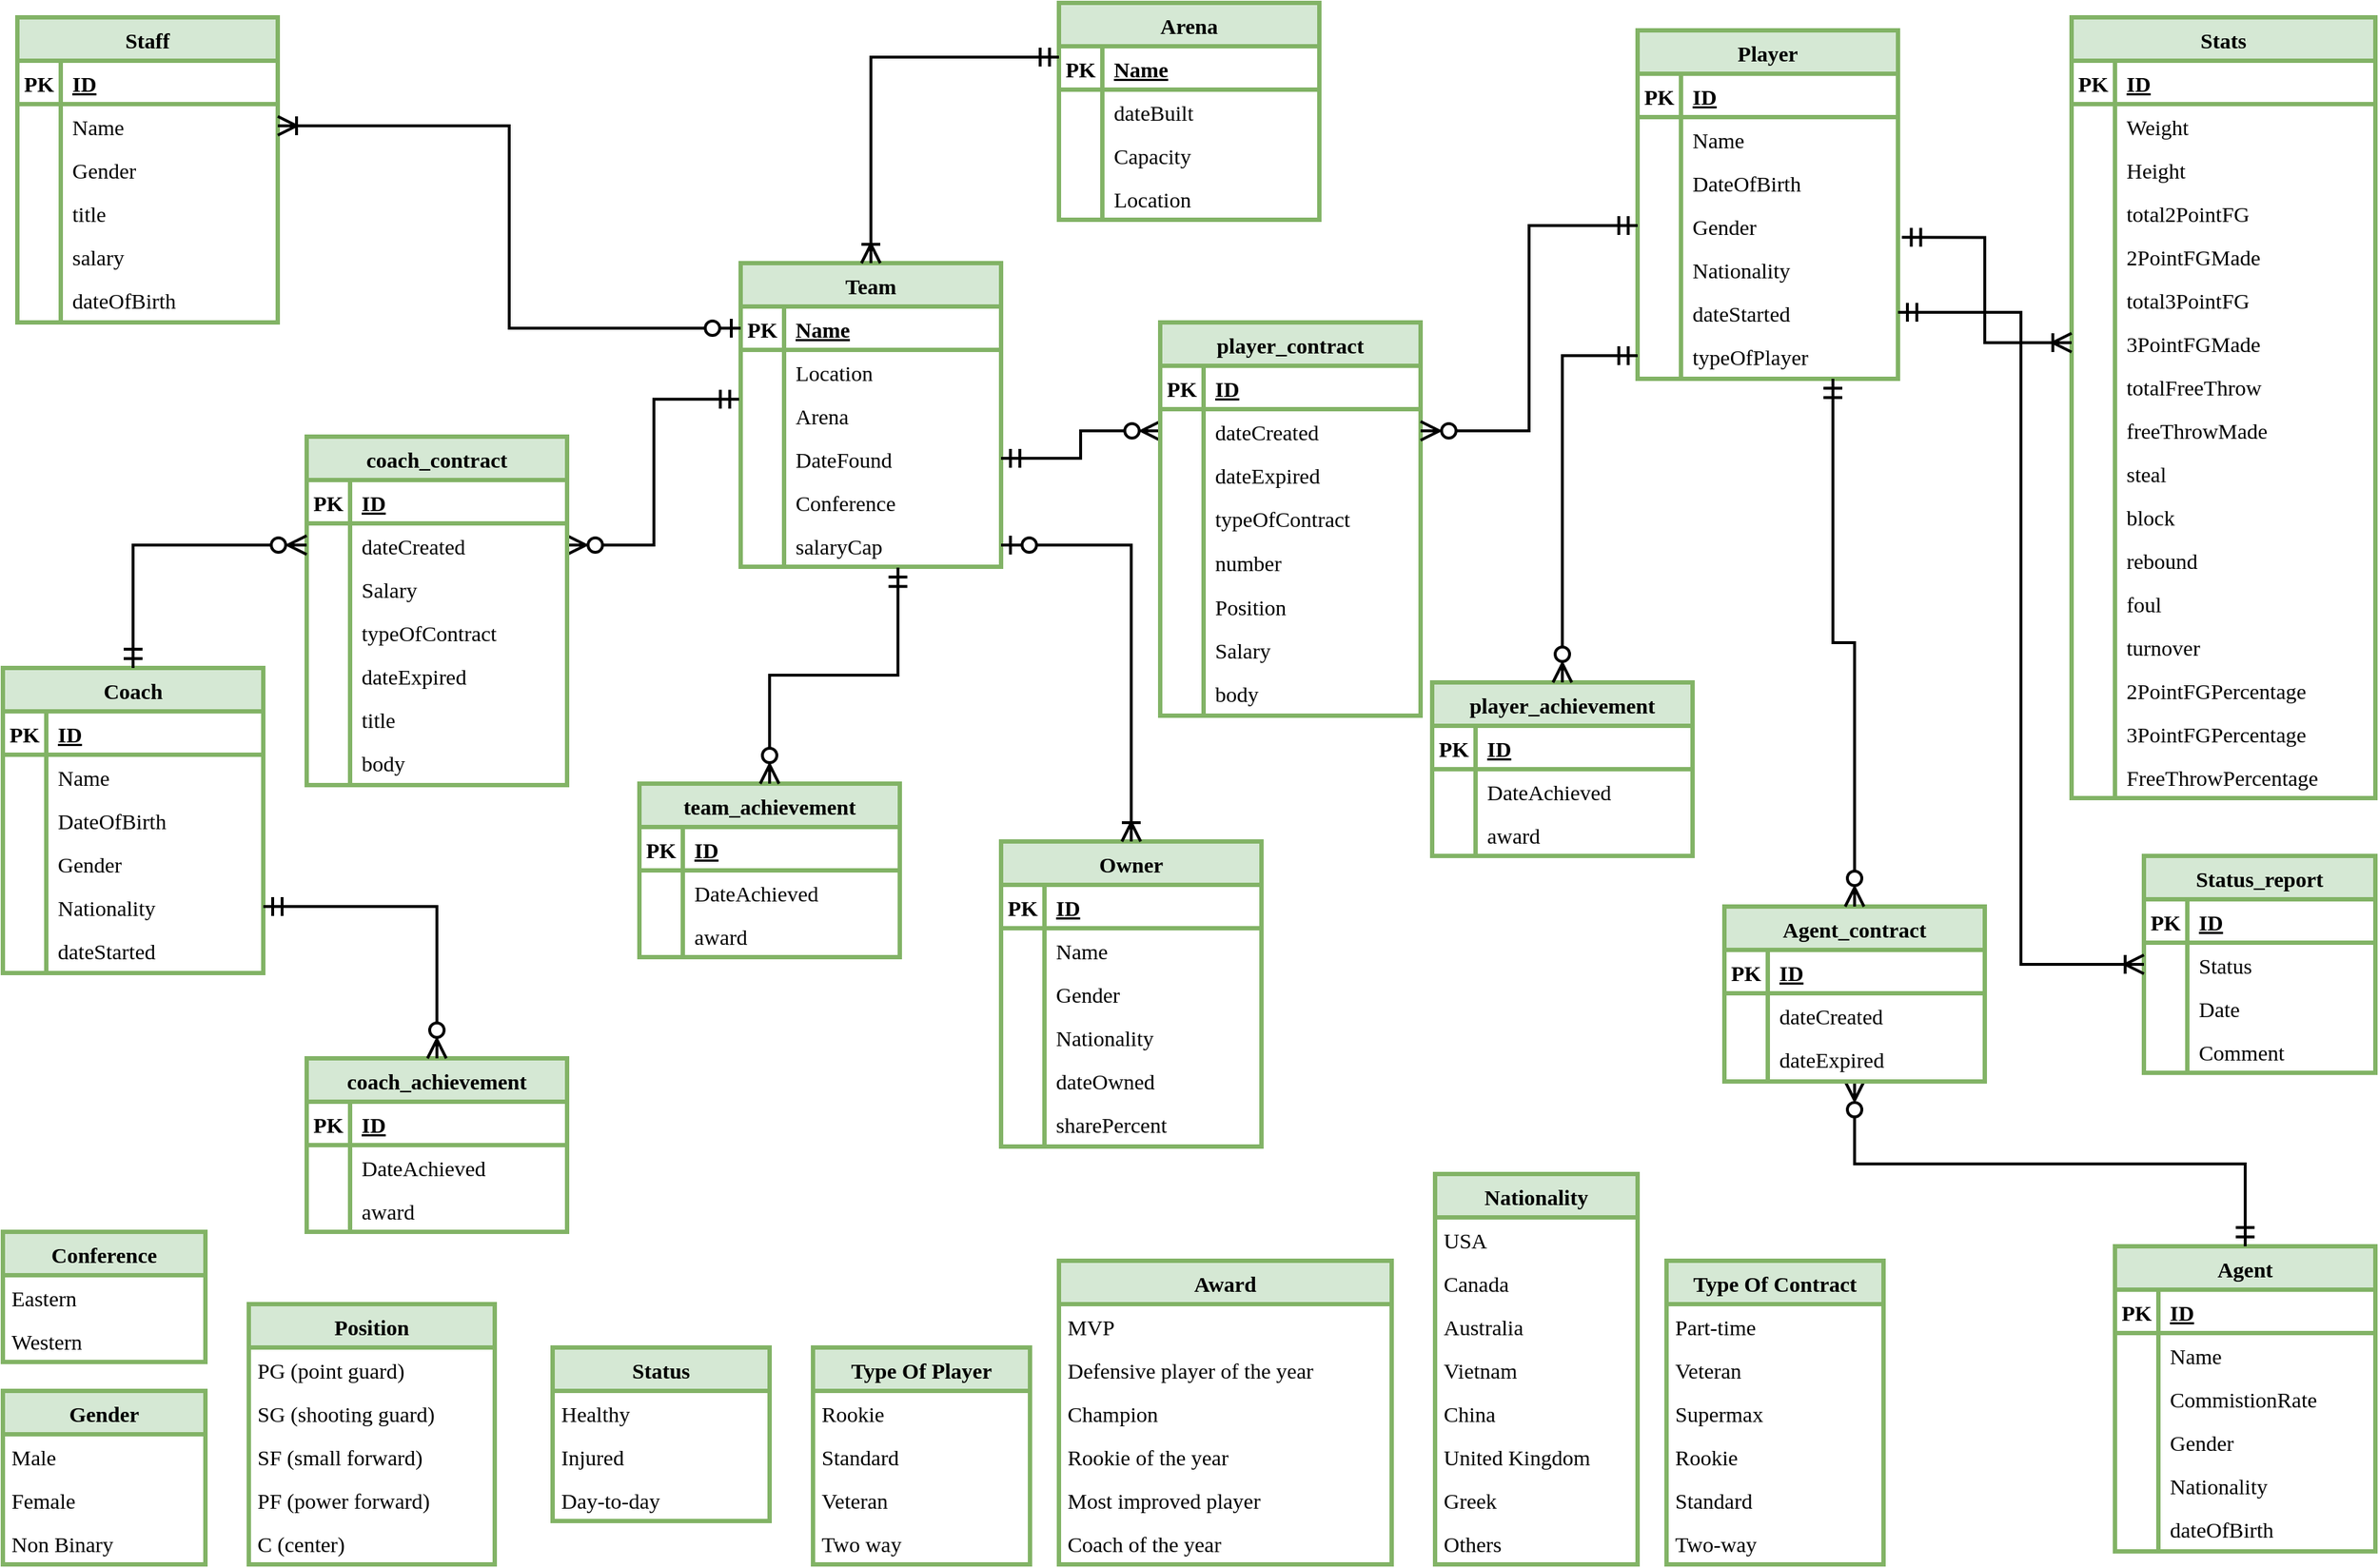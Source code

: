 <mxfile version="18.0.1" type="device"><diagram id="R2lEEEUBdFMjLlhIrx00" name="Page-1"><mxGraphModel dx="2065" dy="1331" grid="1" gridSize="10" guides="1" tooltips="1" connect="1" arrows="1" fold="1" page="1" pageScale="1" pageWidth="850" pageHeight="1100" background="none" math="0" shadow="0" extFonts="Permanent Marker^https://fonts.googleapis.com/css?family=Permanent+Marker"><root><mxCell id="0"/><mxCell id="1" parent="0"/><mxCell id="5TR0-U062F2fAupHWykT-14" value="Team" style="shape=table;startSize=30;container=1;collapsible=1;childLayout=tableLayout;fixedRows=1;rowLines=0;fontStyle=1;align=center;resizeLast=1;rounded=0;fontFamily=Verdana;fontSize=15;fontColor=default;strokeColor=#82b366;strokeWidth=3;fillColor=#d5e8d4;swimlaneLine=1;shadow=0;sketch=0;" parent="1" vertex="1"><mxGeometry x="530" y="190" width="180" height="210" as="geometry"/></mxCell><mxCell id="5TR0-U062F2fAupHWykT-15" value="" style="shape=tableRow;horizontal=0;startSize=0;swimlaneHead=0;swimlaneBody=0;fillColor=none;collapsible=0;dropTarget=0;points=[[0,0.5],[1,0.5]];portConstraint=eastwest;top=0;left=0;right=0;bottom=1;rounded=0;fontFamily=Verdana;fontSize=15;fontColor=default;strokeColor=#82b366;strokeWidth=3;" parent="5TR0-U062F2fAupHWykT-14" vertex="1"><mxGeometry y="30" width="180" height="30" as="geometry"/></mxCell><mxCell id="5TR0-U062F2fAupHWykT-16" value="PK" style="shape=partialRectangle;connectable=0;fillColor=none;top=0;left=0;bottom=0;right=0;fontStyle=1;overflow=hidden;rounded=0;fontFamily=Verdana;fontSize=15;fontColor=default;startSize=30;strokeColor=#82b366;strokeWidth=3;" parent="5TR0-U062F2fAupHWykT-15" vertex="1"><mxGeometry width="30" height="30" as="geometry"><mxRectangle width="30" height="30" as="alternateBounds"/></mxGeometry></mxCell><mxCell id="5TR0-U062F2fAupHWykT-17" value="Name" style="shape=partialRectangle;connectable=0;fillColor=none;top=0;left=0;bottom=0;right=0;align=left;spacingLeft=6;fontStyle=5;overflow=hidden;rounded=0;fontFamily=Verdana;fontSize=15;fontColor=default;startSize=30;strokeColor=#82b366;strokeWidth=3;" parent="5TR0-U062F2fAupHWykT-15" vertex="1"><mxGeometry x="30" width="150" height="30" as="geometry"><mxRectangle width="150" height="30" as="alternateBounds"/></mxGeometry></mxCell><mxCell id="5TR0-U062F2fAupHWykT-21" value="" style="shape=tableRow;horizontal=0;startSize=0;swimlaneHead=0;swimlaneBody=0;fillColor=none;collapsible=0;dropTarget=0;points=[[0,0.5],[1,0.5]];portConstraint=eastwest;top=0;left=0;right=0;bottom=0;rounded=0;fontFamily=Verdana;fontSize=15;fontColor=default;strokeColor=#82b366;strokeWidth=3;" parent="5TR0-U062F2fAupHWykT-14" vertex="1"><mxGeometry y="60" width="180" height="30" as="geometry"/></mxCell><mxCell id="5TR0-U062F2fAupHWykT-22" value="" style="shape=partialRectangle;connectable=0;fillColor=none;top=0;left=0;bottom=0;right=0;editable=1;overflow=hidden;rounded=0;fontFamily=Verdana;fontSize=15;fontColor=default;startSize=30;strokeColor=#82b366;strokeWidth=3;" parent="5TR0-U062F2fAupHWykT-21" vertex="1"><mxGeometry width="30" height="30" as="geometry"><mxRectangle width="30" height="30" as="alternateBounds"/></mxGeometry></mxCell><mxCell id="5TR0-U062F2fAupHWykT-23" value="Location" style="shape=partialRectangle;connectable=0;fillColor=none;top=0;left=0;bottom=0;right=0;align=left;spacingLeft=6;overflow=hidden;rounded=0;fontFamily=Verdana;fontSize=15;fontColor=default;startSize=30;strokeColor=#82b366;strokeWidth=3;" parent="5TR0-U062F2fAupHWykT-21" vertex="1"><mxGeometry x="30" width="150" height="30" as="geometry"><mxRectangle width="150" height="30" as="alternateBounds"/></mxGeometry></mxCell><mxCell id="5TR0-U062F2fAupHWykT-24" value="" style="shape=tableRow;horizontal=0;startSize=0;swimlaneHead=0;swimlaneBody=0;fillColor=none;collapsible=0;dropTarget=0;points=[[0,0.5],[1,0.5]];portConstraint=eastwest;top=0;left=0;right=0;bottom=0;rounded=0;fontFamily=Verdana;fontSize=15;fontColor=default;strokeColor=#82b366;strokeWidth=3;" parent="5TR0-U062F2fAupHWykT-14" vertex="1"><mxGeometry y="90" width="180" height="30" as="geometry"/></mxCell><mxCell id="5TR0-U062F2fAupHWykT-25" value="" style="shape=partialRectangle;connectable=0;fillColor=none;top=0;left=0;bottom=0;right=0;editable=1;overflow=hidden;rounded=0;fontFamily=Verdana;fontSize=15;fontColor=default;startSize=30;strokeColor=#82b366;strokeWidth=3;" parent="5TR0-U062F2fAupHWykT-24" vertex="1"><mxGeometry width="30" height="30" as="geometry"><mxRectangle width="30" height="30" as="alternateBounds"/></mxGeometry></mxCell><mxCell id="5TR0-U062F2fAupHWykT-26" value="Arena" style="shape=partialRectangle;connectable=0;fillColor=none;top=0;left=0;bottom=0;right=0;align=left;spacingLeft=6;overflow=hidden;rounded=0;fontFamily=Verdana;fontSize=15;fontColor=default;startSize=30;strokeColor=#82b366;strokeWidth=3;" parent="5TR0-U062F2fAupHWykT-24" vertex="1"><mxGeometry x="30" width="150" height="30" as="geometry"><mxRectangle width="150" height="30" as="alternateBounds"/></mxGeometry></mxCell><mxCell id="5TR0-U062F2fAupHWykT-40" value="" style="shape=tableRow;horizontal=0;startSize=0;swimlaneHead=0;swimlaneBody=0;fillColor=none;collapsible=0;dropTarget=0;points=[[0,0.5],[1,0.5]];portConstraint=eastwest;top=0;left=0;right=0;bottom=0;rounded=0;fontFamily=Verdana;fontSize=15;fontColor=default;strokeColor=#82b366;strokeWidth=3;" parent="5TR0-U062F2fAupHWykT-14" vertex="1"><mxGeometry y="120" width="180" height="30" as="geometry"/></mxCell><mxCell id="5TR0-U062F2fAupHWykT-41" value="" style="shape=partialRectangle;connectable=0;fillColor=none;top=0;left=0;bottom=0;right=0;editable=1;overflow=hidden;rounded=0;fontFamily=Verdana;fontSize=15;fontColor=default;startSize=30;strokeColor=#82b366;strokeWidth=3;" parent="5TR0-U062F2fAupHWykT-40" vertex="1"><mxGeometry width="30" height="30" as="geometry"><mxRectangle width="30" height="30" as="alternateBounds"/></mxGeometry></mxCell><mxCell id="5TR0-U062F2fAupHWykT-42" value="DateFound" style="shape=partialRectangle;connectable=0;fillColor=none;top=0;left=0;bottom=0;right=0;align=left;spacingLeft=6;overflow=hidden;rounded=0;fontFamily=Verdana;fontSize=15;fontColor=default;startSize=30;strokeColor=#82b366;strokeWidth=3;" parent="5TR0-U062F2fAupHWykT-40" vertex="1"><mxGeometry x="30" width="150" height="30" as="geometry"><mxRectangle width="150" height="30" as="alternateBounds"/></mxGeometry></mxCell><mxCell id="5TR0-U062F2fAupHWykT-55" value="" style="shape=tableRow;horizontal=0;startSize=0;swimlaneHead=0;swimlaneBody=0;fillColor=none;collapsible=0;dropTarget=0;points=[[0,0.5],[1,0.5]];portConstraint=eastwest;top=0;left=0;right=0;bottom=0;rounded=0;fontFamily=Verdana;fontSize=15;fontColor=default;strokeColor=#82b366;strokeWidth=3;" parent="5TR0-U062F2fAupHWykT-14" vertex="1"><mxGeometry y="150" width="180" height="30" as="geometry"/></mxCell><mxCell id="5TR0-U062F2fAupHWykT-56" value="" style="shape=partialRectangle;connectable=0;fillColor=none;top=0;left=0;bottom=0;right=0;editable=1;overflow=hidden;rounded=0;fontFamily=Verdana;fontSize=15;fontColor=default;startSize=30;strokeColor=#82b366;strokeWidth=3;" parent="5TR0-U062F2fAupHWykT-55" vertex="1"><mxGeometry width="30" height="30" as="geometry"><mxRectangle width="30" height="30" as="alternateBounds"/></mxGeometry></mxCell><mxCell id="5TR0-U062F2fAupHWykT-57" value="Conference" style="shape=partialRectangle;connectable=0;fillColor=none;top=0;left=0;bottom=0;right=0;align=left;spacingLeft=6;overflow=hidden;rounded=0;fontFamily=Verdana;fontSize=15;fontColor=default;startSize=30;strokeColor=#82b366;strokeWidth=3;" parent="5TR0-U062F2fAupHWykT-55" vertex="1"><mxGeometry x="30" width="150" height="30" as="geometry"><mxRectangle width="150" height="30" as="alternateBounds"/></mxGeometry></mxCell><mxCell id="nJ8avkcXVBn49Fz3TIko-49" value="" style="shape=tableRow;horizontal=0;startSize=0;swimlaneHead=0;swimlaneBody=0;fillColor=none;collapsible=0;dropTarget=0;points=[[0,0.5],[1,0.5]];portConstraint=eastwest;top=0;left=0;right=0;bottom=0;rounded=0;fontFamily=Verdana;fontSize=15;fontColor=default;strokeColor=#82b366;strokeWidth=3;" parent="5TR0-U062F2fAupHWykT-14" vertex="1"><mxGeometry y="180" width="180" height="30" as="geometry"/></mxCell><mxCell id="nJ8avkcXVBn49Fz3TIko-50" value="" style="shape=partialRectangle;connectable=0;fillColor=none;top=0;left=0;bottom=0;right=0;editable=1;overflow=hidden;rounded=0;fontFamily=Verdana;fontSize=15;fontColor=default;startSize=30;strokeColor=#82b366;strokeWidth=3;" parent="nJ8avkcXVBn49Fz3TIko-49" vertex="1"><mxGeometry width="30" height="30" as="geometry"><mxRectangle width="30" height="30" as="alternateBounds"/></mxGeometry></mxCell><mxCell id="nJ8avkcXVBn49Fz3TIko-51" value="salaryCap" style="shape=partialRectangle;connectable=0;fillColor=none;top=0;left=0;bottom=0;right=0;align=left;spacingLeft=6;overflow=hidden;rounded=0;fontFamily=Verdana;fontSize=15;fontColor=default;startSize=30;strokeColor=#82b366;strokeWidth=3;" parent="nJ8avkcXVBn49Fz3TIko-49" vertex="1"><mxGeometry x="30" width="150" height="30" as="geometry"><mxRectangle width="150" height="30" as="alternateBounds"/></mxGeometry></mxCell><mxCell id="5TR0-U062F2fAupHWykT-61" value="Player" style="shape=table;startSize=30;container=1;collapsible=1;childLayout=tableLayout;fixedRows=1;rowLines=0;fontStyle=1;align=center;resizeLast=1;rounded=0;shadow=0;sketch=0;fontFamily=Verdana;fontSize=15;fontColor=default;strokeColor=#82b366;strokeWidth=3;fillColor=#d5e8d4;" parent="1" vertex="1"><mxGeometry x="1150" y="29" width="180" height="241" as="geometry"/></mxCell><mxCell id="5TR0-U062F2fAupHWykT-62" value="" style="shape=tableRow;horizontal=0;startSize=0;swimlaneHead=0;swimlaneBody=0;fillColor=none;collapsible=0;dropTarget=0;points=[[0,0.5],[1,0.5]];portConstraint=eastwest;top=0;left=0;right=0;bottom=1;rounded=0;shadow=0;sketch=0;fontFamily=Verdana;fontSize=15;fontColor=default;strokeColor=#82b366;strokeWidth=3;" parent="5TR0-U062F2fAupHWykT-61" vertex="1"><mxGeometry y="30" width="180" height="30" as="geometry"/></mxCell><mxCell id="5TR0-U062F2fAupHWykT-63" value="PK" style="shape=partialRectangle;connectable=0;fillColor=none;top=0;left=0;bottom=0;right=0;fontStyle=1;overflow=hidden;rounded=0;shadow=0;sketch=0;fontFamily=Verdana;fontSize=15;fontColor=default;startSize=30;strokeColor=#82b366;strokeWidth=3;" parent="5TR0-U062F2fAupHWykT-62" vertex="1"><mxGeometry width="30" height="30" as="geometry"><mxRectangle width="30" height="30" as="alternateBounds"/></mxGeometry></mxCell><mxCell id="5TR0-U062F2fAupHWykT-64" value="ID" style="shape=partialRectangle;connectable=0;fillColor=none;top=0;left=0;bottom=0;right=0;align=left;spacingLeft=6;fontStyle=5;overflow=hidden;rounded=0;shadow=0;sketch=0;fontFamily=Verdana;fontSize=15;fontColor=default;startSize=30;strokeColor=#82b366;strokeWidth=3;" parent="5TR0-U062F2fAupHWykT-62" vertex="1"><mxGeometry x="30" width="150" height="30" as="geometry"><mxRectangle width="150" height="30" as="alternateBounds"/></mxGeometry></mxCell><mxCell id="5TR0-U062F2fAupHWykT-65" value="" style="shape=tableRow;horizontal=0;startSize=0;swimlaneHead=0;swimlaneBody=0;fillColor=none;collapsible=0;dropTarget=0;points=[[0,0.5],[1,0.5]];portConstraint=eastwest;top=0;left=0;right=0;bottom=0;rounded=0;shadow=0;sketch=0;fontFamily=Verdana;fontSize=15;fontColor=default;strokeColor=#82b366;strokeWidth=3;" parent="5TR0-U062F2fAupHWykT-61" vertex="1"><mxGeometry y="60" width="180" height="30" as="geometry"/></mxCell><mxCell id="5TR0-U062F2fAupHWykT-66" value="" style="shape=partialRectangle;connectable=0;fillColor=none;top=0;left=0;bottom=0;right=0;editable=1;overflow=hidden;rounded=0;shadow=0;sketch=0;fontFamily=Verdana;fontSize=15;fontColor=default;startSize=30;strokeColor=#82b366;strokeWidth=3;" parent="5TR0-U062F2fAupHWykT-65" vertex="1"><mxGeometry width="30" height="30" as="geometry"><mxRectangle width="30" height="30" as="alternateBounds"/></mxGeometry></mxCell><mxCell id="5TR0-U062F2fAupHWykT-67" value="Name   " style="shape=partialRectangle;connectable=0;fillColor=none;top=0;left=0;bottom=0;right=0;align=left;spacingLeft=6;overflow=hidden;rounded=0;shadow=0;sketch=0;fontFamily=Verdana;fontSize=15;fontColor=default;startSize=30;strokeColor=#82b366;strokeWidth=3;" parent="5TR0-U062F2fAupHWykT-65" vertex="1"><mxGeometry x="30" width="150" height="30" as="geometry"><mxRectangle width="150" height="30" as="alternateBounds"/></mxGeometry></mxCell><mxCell id="5TR0-U062F2fAupHWykT-68" value="" style="shape=tableRow;horizontal=0;startSize=0;swimlaneHead=0;swimlaneBody=0;fillColor=none;collapsible=0;dropTarget=0;points=[[0,0.5],[1,0.5]];portConstraint=eastwest;top=0;left=0;right=0;bottom=0;rounded=0;shadow=0;sketch=0;fontFamily=Verdana;fontSize=15;fontColor=default;strokeColor=#82b366;strokeWidth=3;" parent="5TR0-U062F2fAupHWykT-61" vertex="1"><mxGeometry y="90" width="180" height="30" as="geometry"/></mxCell><mxCell id="5TR0-U062F2fAupHWykT-69" value="" style="shape=partialRectangle;connectable=0;fillColor=none;top=0;left=0;bottom=0;right=0;editable=1;overflow=hidden;rounded=0;shadow=0;sketch=0;fontFamily=Verdana;fontSize=15;fontColor=default;startSize=30;strokeColor=#82b366;strokeWidth=3;" parent="5TR0-U062F2fAupHWykT-68" vertex="1"><mxGeometry width="30" height="30" as="geometry"><mxRectangle width="30" height="30" as="alternateBounds"/></mxGeometry></mxCell><mxCell id="5TR0-U062F2fAupHWykT-70" value="DateOfBirth" style="shape=partialRectangle;connectable=0;fillColor=none;top=0;left=0;bottom=0;right=0;align=left;spacingLeft=6;overflow=hidden;rounded=0;shadow=0;sketch=0;fontFamily=Verdana;fontSize=15;fontColor=default;startSize=30;strokeColor=#82b366;strokeWidth=3;" parent="5TR0-U062F2fAupHWykT-68" vertex="1"><mxGeometry x="30" width="150" height="30" as="geometry"><mxRectangle width="150" height="30" as="alternateBounds"/></mxGeometry></mxCell><mxCell id="5TR0-U062F2fAupHWykT-71" value="" style="shape=tableRow;horizontal=0;startSize=0;swimlaneHead=0;swimlaneBody=0;fillColor=none;collapsible=0;dropTarget=0;points=[[0,0.5],[1,0.5]];portConstraint=eastwest;top=0;left=0;right=0;bottom=0;rounded=0;shadow=0;sketch=0;fontFamily=Verdana;fontSize=15;fontColor=default;strokeColor=#82b366;strokeWidth=3;" parent="5TR0-U062F2fAupHWykT-61" vertex="1"><mxGeometry y="120" width="180" height="30" as="geometry"/></mxCell><mxCell id="5TR0-U062F2fAupHWykT-72" value="" style="shape=partialRectangle;connectable=0;fillColor=none;top=0;left=0;bottom=0;right=0;editable=1;overflow=hidden;rounded=0;shadow=0;sketch=0;fontFamily=Verdana;fontSize=15;fontColor=default;startSize=30;strokeColor=#82b366;strokeWidth=3;" parent="5TR0-U062F2fAupHWykT-71" vertex="1"><mxGeometry width="30" height="30" as="geometry"><mxRectangle width="30" height="30" as="alternateBounds"/></mxGeometry></mxCell><mxCell id="5TR0-U062F2fAupHWykT-73" value="Gender" style="shape=partialRectangle;connectable=0;fillColor=none;top=0;left=0;bottom=0;right=0;align=left;spacingLeft=6;overflow=hidden;rounded=0;shadow=0;sketch=0;fontFamily=Verdana;fontSize=15;fontColor=default;startSize=30;strokeColor=#82b366;strokeWidth=3;" parent="5TR0-U062F2fAupHWykT-71" vertex="1"><mxGeometry x="30" width="150" height="30" as="geometry"><mxRectangle width="150" height="30" as="alternateBounds"/></mxGeometry></mxCell><mxCell id="5TR0-U062F2fAupHWykT-74" value="" style="shape=tableRow;horizontal=0;startSize=0;swimlaneHead=0;swimlaneBody=0;fillColor=none;collapsible=0;dropTarget=0;points=[[0,0.5],[1,0.5]];portConstraint=eastwest;top=0;left=0;right=0;bottom=0;rounded=0;shadow=0;sketch=0;fontFamily=Verdana;fontSize=15;fontColor=default;strokeColor=#82b366;strokeWidth=3;" parent="5TR0-U062F2fAupHWykT-61" vertex="1"><mxGeometry y="150" width="180" height="30" as="geometry"/></mxCell><mxCell id="5TR0-U062F2fAupHWykT-75" value="" style="shape=partialRectangle;connectable=0;fillColor=none;top=0;left=0;bottom=0;right=0;editable=1;overflow=hidden;rounded=0;shadow=0;sketch=0;fontFamily=Verdana;fontSize=15;fontColor=default;startSize=30;strokeColor=#82b366;strokeWidth=3;" parent="5TR0-U062F2fAupHWykT-74" vertex="1"><mxGeometry width="30" height="30" as="geometry"><mxRectangle width="30" height="30" as="alternateBounds"/></mxGeometry></mxCell><mxCell id="5TR0-U062F2fAupHWykT-76" value="Nationality" style="shape=partialRectangle;connectable=0;fillColor=none;top=0;left=0;bottom=0;right=0;align=left;spacingLeft=6;overflow=hidden;rounded=0;shadow=0;sketch=0;fontFamily=Verdana;fontSize=15;fontColor=default;startSize=30;strokeColor=#82b366;strokeWidth=3;" parent="5TR0-U062F2fAupHWykT-74" vertex="1"><mxGeometry x="30" width="150" height="30" as="geometry"><mxRectangle width="150" height="30" as="alternateBounds"/></mxGeometry></mxCell><mxCell id="5TR0-U062F2fAupHWykT-269" value="" style="shape=tableRow;horizontal=0;startSize=0;swimlaneHead=0;swimlaneBody=0;fillColor=none;collapsible=0;dropTarget=0;points=[[0,0.5],[1,0.5]];portConstraint=eastwest;top=0;left=0;right=0;bottom=0;rounded=0;shadow=0;sketch=0;fontFamily=Verdana;fontSize=15;fontColor=default;strokeColor=#82b366;strokeWidth=3;" parent="5TR0-U062F2fAupHWykT-61" vertex="1"><mxGeometry y="180" width="180" height="30" as="geometry"/></mxCell><mxCell id="5TR0-U062F2fAupHWykT-270" value="" style="shape=partialRectangle;connectable=0;fillColor=none;top=0;left=0;bottom=0;right=0;editable=1;overflow=hidden;rounded=0;shadow=0;sketch=0;fontFamily=Verdana;fontSize=15;fontColor=default;startSize=30;strokeColor=#82b366;strokeWidth=3;" parent="5TR0-U062F2fAupHWykT-269" vertex="1"><mxGeometry width="30" height="30" as="geometry"><mxRectangle width="30" height="30" as="alternateBounds"/></mxGeometry></mxCell><mxCell id="5TR0-U062F2fAupHWykT-271" value="dateStarted" style="shape=partialRectangle;connectable=0;fillColor=none;top=0;left=0;bottom=0;right=0;align=left;spacingLeft=6;overflow=hidden;rounded=0;shadow=0;sketch=0;fontFamily=Verdana;fontSize=15;fontColor=default;startSize=30;strokeColor=#82b366;strokeWidth=3;" parent="5TR0-U062F2fAupHWykT-269" vertex="1"><mxGeometry x="30" width="150" height="30" as="geometry"><mxRectangle width="150" height="30" as="alternateBounds"/></mxGeometry></mxCell><mxCell id="5TR0-U062F2fAupHWykT-235" value="" style="shape=tableRow;horizontal=0;startSize=0;swimlaneHead=0;swimlaneBody=0;fillColor=none;collapsible=0;dropTarget=0;points=[[0,0.5],[1,0.5]];portConstraint=eastwest;top=0;left=0;right=0;bottom=0;rounded=0;shadow=0;sketch=0;fontFamily=Verdana;fontSize=15;fontColor=default;strokeColor=#82b366;strokeWidth=3;" parent="5TR0-U062F2fAupHWykT-61" vertex="1"><mxGeometry y="210" width="180" height="30" as="geometry"/></mxCell><mxCell id="5TR0-U062F2fAupHWykT-236" value="" style="shape=partialRectangle;connectable=0;fillColor=none;top=0;left=0;bottom=0;right=0;editable=1;overflow=hidden;rounded=0;shadow=0;sketch=0;fontFamily=Verdana;fontSize=15;fontColor=default;startSize=30;strokeColor=#82b366;strokeWidth=3;" parent="5TR0-U062F2fAupHWykT-235" vertex="1"><mxGeometry width="30" height="30" as="geometry"><mxRectangle width="30" height="30" as="alternateBounds"/></mxGeometry></mxCell><mxCell id="5TR0-U062F2fAupHWykT-237" value="typeOfPlayer" style="shape=partialRectangle;connectable=0;fillColor=none;top=0;left=0;bottom=0;right=0;align=left;spacingLeft=6;overflow=hidden;rounded=0;shadow=0;sketch=0;fontFamily=Verdana;fontSize=15;fontColor=default;startSize=30;strokeColor=#82b366;strokeWidth=3;" parent="5TR0-U062F2fAupHWykT-235" vertex="1"><mxGeometry x="30" width="150" height="30" as="geometry"><mxRectangle width="150" height="30" as="alternateBounds"/></mxGeometry></mxCell><mxCell id="5TR0-U062F2fAupHWykT-101" value="" style="edgeStyle=orthogonalEdgeStyle;fontSize=12;html=1;endArrow=ERzeroToMany;startArrow=ERmandOne;fontFamily=Verdana;fontColor=default;startSize=10;strokeWidth=2;rounded=0;endSize=10;entryX=0;entryY=0.5;entryDx=0;entryDy=0;exitX=1;exitY=0.5;exitDx=0;exitDy=0;startFill=0;endFill=0;" parent="1" source="5TR0-U062F2fAupHWykT-40" target="ZlDCODUrxCKhQt_1Ksb0-35" edge="1"><mxGeometry width="100" height="100" relative="1" as="geometry"><mxPoint x="370" y="360" as="sourcePoint"/><mxPoint x="470" y="260" as="targetPoint"/></mxGeometry></mxCell><mxCell id="5TR0-U062F2fAupHWykT-120" value="player_achievement" style="shape=table;startSize=30;container=1;collapsible=1;childLayout=tableLayout;fixedRows=1;rowLines=0;fontStyle=1;align=center;resizeLast=1;rounded=0;shadow=0;sketch=0;fontFamily=Verdana;fontSize=15;fontColor=default;strokeColor=#82b366;strokeWidth=3;fillColor=#d5e8d4;" parent="1" vertex="1"><mxGeometry x="1008" y="480" width="180" height="120" as="geometry"/></mxCell><mxCell id="5TR0-U062F2fAupHWykT-121" value="" style="shape=tableRow;horizontal=0;startSize=0;swimlaneHead=0;swimlaneBody=0;fillColor=none;collapsible=0;dropTarget=0;points=[[0,0.5],[1,0.5]];portConstraint=eastwest;top=0;left=0;right=0;bottom=1;rounded=0;shadow=0;sketch=0;fontFamily=Verdana;fontSize=15;fontColor=default;strokeColor=#82b366;strokeWidth=3;" parent="5TR0-U062F2fAupHWykT-120" vertex="1"><mxGeometry y="30" width="180" height="30" as="geometry"/></mxCell><mxCell id="5TR0-U062F2fAupHWykT-122" value="PK" style="shape=partialRectangle;connectable=0;fillColor=none;top=0;left=0;bottom=0;right=0;fontStyle=1;overflow=hidden;rounded=0;shadow=0;sketch=0;fontFamily=Verdana;fontSize=15;fontColor=default;startSize=30;strokeColor=#82b366;strokeWidth=3;" parent="5TR0-U062F2fAupHWykT-121" vertex="1"><mxGeometry width="30" height="30" as="geometry"><mxRectangle width="30" height="30" as="alternateBounds"/></mxGeometry></mxCell><mxCell id="5TR0-U062F2fAupHWykT-123" value="ID" style="shape=partialRectangle;connectable=0;fillColor=none;top=0;left=0;bottom=0;right=0;align=left;spacingLeft=6;fontStyle=5;overflow=hidden;rounded=0;shadow=0;sketch=0;fontFamily=Verdana;fontSize=15;fontColor=default;startSize=30;strokeColor=#82b366;strokeWidth=3;" parent="5TR0-U062F2fAupHWykT-121" vertex="1"><mxGeometry x="30" width="150" height="30" as="geometry"><mxRectangle width="150" height="30" as="alternateBounds"/></mxGeometry></mxCell><mxCell id="5TR0-U062F2fAupHWykT-127" value="" style="shape=tableRow;horizontal=0;startSize=0;swimlaneHead=0;swimlaneBody=0;fillColor=none;collapsible=0;dropTarget=0;points=[[0,0.5],[1,0.5]];portConstraint=eastwest;top=0;left=0;right=0;bottom=0;rounded=0;shadow=0;sketch=0;fontFamily=Verdana;fontSize=15;fontColor=default;strokeColor=#82b366;strokeWidth=3;" parent="5TR0-U062F2fAupHWykT-120" vertex="1"><mxGeometry y="60" width="180" height="30" as="geometry"/></mxCell><mxCell id="5TR0-U062F2fAupHWykT-128" value="" style="shape=partialRectangle;connectable=0;fillColor=none;top=0;left=0;bottom=0;right=0;editable=1;overflow=hidden;rounded=0;shadow=0;sketch=0;fontFamily=Verdana;fontSize=15;fontColor=default;startSize=30;strokeColor=#82b366;strokeWidth=3;" parent="5TR0-U062F2fAupHWykT-127" vertex="1"><mxGeometry width="30" height="30" as="geometry"><mxRectangle width="30" height="30" as="alternateBounds"/></mxGeometry></mxCell><mxCell id="5TR0-U062F2fAupHWykT-129" value="DateAchieved" style="shape=partialRectangle;connectable=0;fillColor=none;top=0;left=0;bottom=0;right=0;align=left;spacingLeft=6;overflow=hidden;rounded=0;shadow=0;sketch=0;fontFamily=Verdana;fontSize=15;fontColor=default;startSize=30;strokeColor=#82b366;strokeWidth=3;" parent="5TR0-U062F2fAupHWykT-127" vertex="1"><mxGeometry x="30" width="150" height="30" as="geometry"><mxRectangle width="150" height="30" as="alternateBounds"/></mxGeometry></mxCell><mxCell id="nJ8avkcXVBn49Fz3TIko-32" value="" style="shape=tableRow;horizontal=0;startSize=0;swimlaneHead=0;swimlaneBody=0;fillColor=none;collapsible=0;dropTarget=0;points=[[0,0.5],[1,0.5]];portConstraint=eastwest;top=0;left=0;right=0;bottom=0;rounded=0;shadow=0;sketch=0;fontFamily=Verdana;fontSize=15;fontColor=default;strokeColor=#82b366;strokeWidth=3;" parent="5TR0-U062F2fAupHWykT-120" vertex="1"><mxGeometry y="90" width="180" height="30" as="geometry"/></mxCell><mxCell id="nJ8avkcXVBn49Fz3TIko-33" value="" style="shape=partialRectangle;connectable=0;fillColor=none;top=0;left=0;bottom=0;right=0;editable=1;overflow=hidden;rounded=0;shadow=0;sketch=0;fontFamily=Verdana;fontSize=15;fontColor=default;startSize=30;strokeColor=#82b366;strokeWidth=3;" parent="nJ8avkcXVBn49Fz3TIko-32" vertex="1"><mxGeometry width="30" height="30" as="geometry"><mxRectangle width="30" height="30" as="alternateBounds"/></mxGeometry></mxCell><mxCell id="nJ8avkcXVBn49Fz3TIko-34" value="award" style="shape=partialRectangle;connectable=0;fillColor=none;top=0;left=0;bottom=0;right=0;align=left;spacingLeft=6;overflow=hidden;rounded=0;shadow=0;sketch=0;fontFamily=Verdana;fontSize=15;fontColor=default;startSize=30;strokeColor=#82b366;strokeWidth=3;" parent="nJ8avkcXVBn49Fz3TIko-32" vertex="1"><mxGeometry x="30" width="150" height="30" as="geometry"><mxRectangle width="150" height="30" as="alternateBounds"/></mxGeometry></mxCell><mxCell id="5TR0-U062F2fAupHWykT-133" value="" style="edgeStyle=orthogonalEdgeStyle;fontSize=12;html=1;endArrow=ERzeroToMany;endFill=1;startArrow=ERmandOne;rounded=0;labelBackgroundColor=default;fontFamily=Verdana;fontColor=default;startSize=10;endSize=10;strokeColor=default;strokeWidth=2;shape=connector;entryX=0.5;entryY=0;entryDx=0;entryDy=0;startFill=0;exitX=0;exitY=0.5;exitDx=0;exitDy=0;" parent="1" source="5TR0-U062F2fAupHWykT-235" target="5TR0-U062F2fAupHWykT-120" edge="1"><mxGeometry width="100" height="100" relative="1" as="geometry"><mxPoint x="640" y="530" as="sourcePoint"/><mxPoint x="360" y="540" as="targetPoint"/></mxGeometry></mxCell><mxCell id="5TR0-U062F2fAupHWykT-147" value="Coach" style="shape=table;startSize=30;container=1;collapsible=1;childLayout=tableLayout;fixedRows=1;rowLines=0;fontStyle=1;align=center;resizeLast=1;rounded=0;shadow=0;sketch=0;fontFamily=Verdana;fontSize=15;fontColor=default;strokeColor=#82b366;strokeWidth=3;fillColor=#d5e8d4;" parent="1" vertex="1"><mxGeometry x="20" y="470" width="180" height="211" as="geometry"/></mxCell><mxCell id="5TR0-U062F2fAupHWykT-148" value="" style="shape=tableRow;horizontal=0;startSize=0;swimlaneHead=0;swimlaneBody=0;fillColor=none;collapsible=0;dropTarget=0;points=[[0,0.5],[1,0.5]];portConstraint=eastwest;top=0;left=0;right=0;bottom=1;rounded=0;shadow=0;sketch=0;fontFamily=Verdana;fontSize=15;fontColor=default;strokeColor=#82b366;strokeWidth=3;" parent="5TR0-U062F2fAupHWykT-147" vertex="1"><mxGeometry y="30" width="180" height="30" as="geometry"/></mxCell><mxCell id="5TR0-U062F2fAupHWykT-149" value="PK" style="shape=partialRectangle;connectable=0;fillColor=none;top=0;left=0;bottom=0;right=0;fontStyle=1;overflow=hidden;rounded=0;shadow=0;sketch=0;fontFamily=Verdana;fontSize=15;fontColor=default;startSize=30;strokeColor=#82b366;strokeWidth=3;" parent="5TR0-U062F2fAupHWykT-148" vertex="1"><mxGeometry width="30" height="30" as="geometry"><mxRectangle width="30" height="30" as="alternateBounds"/></mxGeometry></mxCell><mxCell id="5TR0-U062F2fAupHWykT-150" value="ID" style="shape=partialRectangle;connectable=0;fillColor=none;top=0;left=0;bottom=0;right=0;align=left;spacingLeft=6;fontStyle=5;overflow=hidden;rounded=0;shadow=0;sketch=0;fontFamily=Verdana;fontSize=15;fontColor=default;startSize=30;strokeColor=#82b366;strokeWidth=3;" parent="5TR0-U062F2fAupHWykT-148" vertex="1"><mxGeometry x="30" width="150" height="30" as="geometry"><mxRectangle width="150" height="30" as="alternateBounds"/></mxGeometry></mxCell><mxCell id="5TR0-U062F2fAupHWykT-151" value="" style="shape=tableRow;horizontal=0;startSize=0;swimlaneHead=0;swimlaneBody=0;fillColor=none;collapsible=0;dropTarget=0;points=[[0,0.5],[1,0.5]];portConstraint=eastwest;top=0;left=0;right=0;bottom=0;rounded=0;shadow=0;sketch=0;fontFamily=Verdana;fontSize=15;fontColor=default;strokeColor=#82b366;strokeWidth=3;" parent="5TR0-U062F2fAupHWykT-147" vertex="1"><mxGeometry y="60" width="180" height="30" as="geometry"/></mxCell><mxCell id="5TR0-U062F2fAupHWykT-152" value="" style="shape=partialRectangle;connectable=0;fillColor=none;top=0;left=0;bottom=0;right=0;editable=1;overflow=hidden;rounded=0;shadow=0;sketch=0;fontFamily=Verdana;fontSize=15;fontColor=default;startSize=30;strokeColor=#82b366;strokeWidth=3;" parent="5TR0-U062F2fAupHWykT-151" vertex="1"><mxGeometry width="30" height="30" as="geometry"><mxRectangle width="30" height="30" as="alternateBounds"/></mxGeometry></mxCell><mxCell id="5TR0-U062F2fAupHWykT-153" value="Name   " style="shape=partialRectangle;connectable=0;fillColor=none;top=0;left=0;bottom=0;right=0;align=left;spacingLeft=6;overflow=hidden;rounded=0;shadow=0;sketch=0;fontFamily=Verdana;fontSize=15;fontColor=default;startSize=30;strokeColor=#82b366;strokeWidth=3;" parent="5TR0-U062F2fAupHWykT-151" vertex="1"><mxGeometry x="30" width="150" height="30" as="geometry"><mxRectangle width="150" height="30" as="alternateBounds"/></mxGeometry></mxCell><mxCell id="5TR0-U062F2fAupHWykT-154" value="" style="shape=tableRow;horizontal=0;startSize=0;swimlaneHead=0;swimlaneBody=0;fillColor=none;collapsible=0;dropTarget=0;points=[[0,0.5],[1,0.5]];portConstraint=eastwest;top=0;left=0;right=0;bottom=0;rounded=0;shadow=0;sketch=0;fontFamily=Verdana;fontSize=15;fontColor=default;strokeColor=#82b366;strokeWidth=3;" parent="5TR0-U062F2fAupHWykT-147" vertex="1"><mxGeometry y="90" width="180" height="30" as="geometry"/></mxCell><mxCell id="5TR0-U062F2fAupHWykT-155" value="" style="shape=partialRectangle;connectable=0;fillColor=none;top=0;left=0;bottom=0;right=0;editable=1;overflow=hidden;rounded=0;shadow=0;sketch=0;fontFamily=Verdana;fontSize=15;fontColor=default;startSize=30;strokeColor=#82b366;strokeWidth=3;" parent="5TR0-U062F2fAupHWykT-154" vertex="1"><mxGeometry width="30" height="30" as="geometry"><mxRectangle width="30" height="30" as="alternateBounds"/></mxGeometry></mxCell><mxCell id="5TR0-U062F2fAupHWykT-156" value="DateOfBirth" style="shape=partialRectangle;connectable=0;fillColor=none;top=0;left=0;bottom=0;right=0;align=left;spacingLeft=6;overflow=hidden;rounded=0;shadow=0;sketch=0;fontFamily=Verdana;fontSize=15;fontColor=default;startSize=30;strokeColor=#82b366;strokeWidth=3;" parent="5TR0-U062F2fAupHWykT-154" vertex="1"><mxGeometry x="30" width="150" height="30" as="geometry"><mxRectangle width="150" height="30" as="alternateBounds"/></mxGeometry></mxCell><mxCell id="5TR0-U062F2fAupHWykT-157" value="" style="shape=tableRow;horizontal=0;startSize=0;swimlaneHead=0;swimlaneBody=0;fillColor=none;collapsible=0;dropTarget=0;points=[[0,0.5],[1,0.5]];portConstraint=eastwest;top=0;left=0;right=0;bottom=0;rounded=0;shadow=0;sketch=0;fontFamily=Verdana;fontSize=15;fontColor=default;strokeColor=#82b366;strokeWidth=3;" parent="5TR0-U062F2fAupHWykT-147" vertex="1"><mxGeometry y="120" width="180" height="30" as="geometry"/></mxCell><mxCell id="5TR0-U062F2fAupHWykT-158" value="" style="shape=partialRectangle;connectable=0;fillColor=none;top=0;left=0;bottom=0;right=0;editable=1;overflow=hidden;rounded=0;shadow=0;sketch=0;fontFamily=Verdana;fontSize=15;fontColor=default;startSize=30;strokeColor=#82b366;strokeWidth=3;" parent="5TR0-U062F2fAupHWykT-157" vertex="1"><mxGeometry width="30" height="30" as="geometry"><mxRectangle width="30" height="30" as="alternateBounds"/></mxGeometry></mxCell><mxCell id="5TR0-U062F2fAupHWykT-159" value="Gender" style="shape=partialRectangle;connectable=0;fillColor=none;top=0;left=0;bottom=0;right=0;align=left;spacingLeft=6;overflow=hidden;rounded=0;shadow=0;sketch=0;fontFamily=Verdana;fontSize=15;fontColor=default;startSize=30;strokeColor=#82b366;strokeWidth=3;" parent="5TR0-U062F2fAupHWykT-157" vertex="1"><mxGeometry x="30" width="150" height="30" as="geometry"><mxRectangle width="150" height="30" as="alternateBounds"/></mxGeometry></mxCell><mxCell id="5TR0-U062F2fAupHWykT-160" value="" style="shape=tableRow;horizontal=0;startSize=0;swimlaneHead=0;swimlaneBody=0;fillColor=none;collapsible=0;dropTarget=0;points=[[0,0.5],[1,0.5]];portConstraint=eastwest;top=0;left=0;right=0;bottom=0;rounded=0;shadow=0;sketch=0;fontFamily=Verdana;fontSize=15;fontColor=default;strokeColor=#82b366;strokeWidth=3;" parent="5TR0-U062F2fAupHWykT-147" vertex="1"><mxGeometry y="150" width="180" height="30" as="geometry"/></mxCell><mxCell id="5TR0-U062F2fAupHWykT-161" value="" style="shape=partialRectangle;connectable=0;fillColor=none;top=0;left=0;bottom=0;right=0;editable=1;overflow=hidden;rounded=0;shadow=0;sketch=0;fontFamily=Verdana;fontSize=15;fontColor=default;startSize=30;strokeColor=#82b366;strokeWidth=3;" parent="5TR0-U062F2fAupHWykT-160" vertex="1"><mxGeometry width="30" height="30" as="geometry"><mxRectangle width="30" height="30" as="alternateBounds"/></mxGeometry></mxCell><mxCell id="5TR0-U062F2fAupHWykT-162" value="Nationality" style="shape=partialRectangle;connectable=0;fillColor=none;top=0;left=0;bottom=0;right=0;align=left;spacingLeft=6;overflow=hidden;rounded=0;shadow=0;sketch=0;fontFamily=Verdana;fontSize=15;fontColor=default;startSize=30;strokeColor=#82b366;strokeWidth=3;" parent="5TR0-U062F2fAupHWykT-160" vertex="1"><mxGeometry x="30" width="150" height="30" as="geometry"><mxRectangle width="150" height="30" as="alternateBounds"/></mxGeometry></mxCell><mxCell id="nJ8avkcXVBn49Fz3TIko-82" value="" style="shape=tableRow;horizontal=0;startSize=0;swimlaneHead=0;swimlaneBody=0;fillColor=none;collapsible=0;dropTarget=0;points=[[0,0.5],[1,0.5]];portConstraint=eastwest;top=0;left=0;right=0;bottom=0;rounded=0;shadow=0;sketch=0;fontFamily=Verdana;fontSize=15;fontColor=default;strokeColor=#82b366;strokeWidth=3;" parent="5TR0-U062F2fAupHWykT-147" vertex="1"><mxGeometry y="180" width="180" height="30" as="geometry"/></mxCell><mxCell id="nJ8avkcXVBn49Fz3TIko-83" value="" style="shape=partialRectangle;connectable=0;fillColor=none;top=0;left=0;bottom=0;right=0;editable=1;overflow=hidden;rounded=0;shadow=0;sketch=0;fontFamily=Verdana;fontSize=15;fontColor=default;startSize=30;strokeColor=#82b366;strokeWidth=3;" parent="nJ8avkcXVBn49Fz3TIko-82" vertex="1"><mxGeometry width="30" height="30" as="geometry"><mxRectangle width="30" height="30" as="alternateBounds"/></mxGeometry></mxCell><mxCell id="nJ8avkcXVBn49Fz3TIko-84" value="dateStarted" style="shape=partialRectangle;connectable=0;fillColor=none;top=0;left=0;bottom=0;right=0;align=left;spacingLeft=6;overflow=hidden;rounded=0;shadow=0;sketch=0;fontFamily=Verdana;fontSize=15;fontColor=default;startSize=30;strokeColor=#82b366;strokeWidth=3;" parent="nJ8avkcXVBn49Fz3TIko-82" vertex="1"><mxGeometry x="30" width="150" height="30" as="geometry"><mxRectangle width="150" height="30" as="alternateBounds"/></mxGeometry></mxCell><mxCell id="5TR0-U062F2fAupHWykT-190" value="" style="edgeStyle=orthogonalEdgeStyle;fontSize=12;html=1;endArrow=ERzeroToMany;startArrow=ERmandOne;fontFamily=Verdana;fontColor=default;startSize=10;strokeWidth=2;rounded=0;endSize=10;entryX=1;entryY=0.5;entryDx=0;entryDy=0;exitX=-0.006;exitY=0.138;exitDx=0;exitDy=0;startFill=0;endFill=0;exitPerimeter=0;" parent="1" source="5TR0-U062F2fAupHWykT-24" target="nJ8avkcXVBn49Fz3TIko-8" edge="1"><mxGeometry width="100" height="100" relative="1" as="geometry"><mxPoint x="289.97" y="503" as="sourcePoint"/><mxPoint x="409.97" y="597" as="targetPoint"/></mxGeometry></mxCell><mxCell id="5TR0-U062F2fAupHWykT-214" value="coach_achievement" style="shape=table;startSize=30;container=1;collapsible=1;childLayout=tableLayout;fixedRows=1;rowLines=0;fontStyle=1;align=center;resizeLast=1;rounded=0;shadow=0;sketch=0;fontFamily=Verdana;fontSize=15;fontColor=default;strokeColor=#82b366;strokeWidth=3;fillColor=#d5e8d4;" parent="1" vertex="1"><mxGeometry x="230" y="740" width="180" height="120" as="geometry"/></mxCell><mxCell id="5TR0-U062F2fAupHWykT-215" value="" style="shape=tableRow;horizontal=0;startSize=0;swimlaneHead=0;swimlaneBody=0;fillColor=none;collapsible=0;dropTarget=0;points=[[0,0.5],[1,0.5]];portConstraint=eastwest;top=0;left=0;right=0;bottom=1;rounded=0;shadow=0;sketch=0;fontFamily=Verdana;fontSize=15;fontColor=default;strokeColor=#82b366;strokeWidth=3;" parent="5TR0-U062F2fAupHWykT-214" vertex="1"><mxGeometry y="30" width="180" height="30" as="geometry"/></mxCell><mxCell id="5TR0-U062F2fAupHWykT-216" value="PK" style="shape=partialRectangle;connectable=0;fillColor=none;top=0;left=0;bottom=0;right=0;fontStyle=1;overflow=hidden;rounded=0;shadow=0;sketch=0;fontFamily=Verdana;fontSize=15;fontColor=default;startSize=30;strokeColor=#82b366;strokeWidth=3;" parent="5TR0-U062F2fAupHWykT-215" vertex="1"><mxGeometry width="30" height="30" as="geometry"><mxRectangle width="30" height="30" as="alternateBounds"/></mxGeometry></mxCell><mxCell id="5TR0-U062F2fAupHWykT-217" value="ID" style="shape=partialRectangle;connectable=0;fillColor=none;top=0;left=0;bottom=0;right=0;align=left;spacingLeft=6;fontStyle=5;overflow=hidden;rounded=0;shadow=0;sketch=0;fontFamily=Verdana;fontSize=15;fontColor=default;startSize=30;strokeColor=#82b366;strokeWidth=3;" parent="5TR0-U062F2fAupHWykT-215" vertex="1"><mxGeometry x="30" width="150" height="30" as="geometry"><mxRectangle width="150" height="30" as="alternateBounds"/></mxGeometry></mxCell><mxCell id="5TR0-U062F2fAupHWykT-224" value="" style="shape=tableRow;horizontal=0;startSize=0;swimlaneHead=0;swimlaneBody=0;fillColor=none;collapsible=0;dropTarget=0;points=[[0,0.5],[1,0.5]];portConstraint=eastwest;top=0;left=0;right=0;bottom=0;rounded=0;shadow=0;sketch=0;fontFamily=Verdana;fontSize=15;fontColor=default;strokeColor=#82b366;strokeWidth=3;" parent="5TR0-U062F2fAupHWykT-214" vertex="1"><mxGeometry y="60" width="180" height="30" as="geometry"/></mxCell><mxCell id="5TR0-U062F2fAupHWykT-225" value="" style="shape=partialRectangle;connectable=0;fillColor=none;top=0;left=0;bottom=0;right=0;editable=1;overflow=hidden;rounded=0;shadow=0;sketch=0;fontFamily=Verdana;fontSize=15;fontColor=default;startSize=30;strokeColor=#82b366;strokeWidth=3;" parent="5TR0-U062F2fAupHWykT-224" vertex="1"><mxGeometry width="30" height="30" as="geometry"><mxRectangle width="30" height="30" as="alternateBounds"/></mxGeometry></mxCell><mxCell id="5TR0-U062F2fAupHWykT-226" value="DateAchieved" style="shape=partialRectangle;connectable=0;fillColor=none;top=0;left=0;bottom=0;right=0;align=left;spacingLeft=6;overflow=hidden;rounded=0;shadow=0;sketch=0;fontFamily=Verdana;fontSize=15;fontColor=default;startSize=30;strokeColor=#82b366;strokeWidth=3;" parent="5TR0-U062F2fAupHWykT-224" vertex="1"><mxGeometry x="30" width="150" height="30" as="geometry"><mxRectangle width="150" height="30" as="alternateBounds"/></mxGeometry></mxCell><mxCell id="nJ8avkcXVBn49Fz3TIko-29" value="" style="shape=tableRow;horizontal=0;startSize=0;swimlaneHead=0;swimlaneBody=0;fillColor=none;collapsible=0;dropTarget=0;points=[[0,0.5],[1,0.5]];portConstraint=eastwest;top=0;left=0;right=0;bottom=0;rounded=0;shadow=0;sketch=0;fontFamily=Verdana;fontSize=15;fontColor=default;strokeColor=#82b366;strokeWidth=3;" parent="5TR0-U062F2fAupHWykT-214" vertex="1"><mxGeometry y="90" width="180" height="30" as="geometry"/></mxCell><mxCell id="nJ8avkcXVBn49Fz3TIko-30" value="" style="shape=partialRectangle;connectable=0;fillColor=none;top=0;left=0;bottom=0;right=0;editable=1;overflow=hidden;rounded=0;shadow=0;sketch=0;fontFamily=Verdana;fontSize=15;fontColor=default;startSize=30;strokeColor=#82b366;strokeWidth=3;" parent="nJ8avkcXVBn49Fz3TIko-29" vertex="1"><mxGeometry width="30" height="30" as="geometry"><mxRectangle width="30" height="30" as="alternateBounds"/></mxGeometry></mxCell><mxCell id="nJ8avkcXVBn49Fz3TIko-31" value="award" style="shape=partialRectangle;connectable=0;fillColor=none;top=0;left=0;bottom=0;right=0;align=left;spacingLeft=6;overflow=hidden;rounded=0;shadow=0;sketch=0;fontFamily=Verdana;fontSize=15;fontColor=default;startSize=30;strokeColor=#82b366;strokeWidth=3;" parent="nJ8avkcXVBn49Fz3TIko-29" vertex="1"><mxGeometry x="30" width="150" height="30" as="geometry"><mxRectangle width="150" height="30" as="alternateBounds"/></mxGeometry></mxCell><mxCell id="5TR0-U062F2fAupHWykT-231" value="" style="edgeStyle=orthogonalEdgeStyle;fontSize=12;html=1;endArrow=ERzeroToMany;endFill=1;startArrow=ERmandOne;rounded=0;labelBackgroundColor=default;fontFamily=Verdana;fontColor=default;startSize=10;endSize=10;strokeColor=default;strokeWidth=2;shape=connector;entryX=0.5;entryY=0;entryDx=0;entryDy=0;startFill=0;exitX=1;exitY=0.5;exitDx=0;exitDy=0;" parent="1" source="5TR0-U062F2fAupHWykT-160" target="5TR0-U062F2fAupHWykT-214" edge="1"><mxGeometry width="100" height="100" relative="1" as="geometry"><mxPoint x="470" y="801.0" as="sourcePoint"/><mxPoint x="340" y="751.0" as="targetPoint"/></mxGeometry></mxCell><mxCell id="5TR0-U062F2fAupHWykT-238" value="Status_report" style="shape=table;startSize=30;container=1;collapsible=1;childLayout=tableLayout;fixedRows=1;rowLines=0;fontStyle=1;align=center;resizeLast=1;rounded=0;shadow=0;sketch=0;fontFamily=Verdana;fontSize=15;fontColor=default;strokeColor=#82b366;strokeWidth=3;fillColor=#d5e8d4;" parent="1" vertex="1"><mxGeometry x="1500" y="600" width="160" height="150" as="geometry"/></mxCell><mxCell id="5TR0-U062F2fAupHWykT-239" value="" style="shape=tableRow;horizontal=0;startSize=0;swimlaneHead=0;swimlaneBody=0;fillColor=none;collapsible=0;dropTarget=0;points=[[0,0.5],[1,0.5]];portConstraint=eastwest;top=0;left=0;right=0;bottom=1;rounded=0;shadow=0;sketch=0;fontFamily=Verdana;fontSize=15;fontColor=default;strokeColor=#82b366;strokeWidth=3;" parent="5TR0-U062F2fAupHWykT-238" vertex="1"><mxGeometry y="30" width="160" height="30" as="geometry"/></mxCell><mxCell id="5TR0-U062F2fAupHWykT-240" value="PK" style="shape=partialRectangle;connectable=0;fillColor=none;top=0;left=0;bottom=0;right=0;fontStyle=1;overflow=hidden;rounded=0;shadow=0;sketch=0;fontFamily=Verdana;fontSize=15;fontColor=default;startSize=30;strokeColor=#82b366;strokeWidth=3;" parent="5TR0-U062F2fAupHWykT-239" vertex="1"><mxGeometry width="30" height="30" as="geometry"><mxRectangle width="30" height="30" as="alternateBounds"/></mxGeometry></mxCell><mxCell id="5TR0-U062F2fAupHWykT-241" value="ID" style="shape=partialRectangle;connectable=0;fillColor=none;top=0;left=0;bottom=0;right=0;align=left;spacingLeft=6;fontStyle=5;overflow=hidden;rounded=0;shadow=0;sketch=0;fontFamily=Verdana;fontSize=15;fontColor=default;startSize=30;strokeColor=#82b366;strokeWidth=3;" parent="5TR0-U062F2fAupHWykT-239" vertex="1"><mxGeometry x="30" width="130" height="30" as="geometry"><mxRectangle width="130" height="30" as="alternateBounds"/></mxGeometry></mxCell><mxCell id="5TR0-U062F2fAupHWykT-252" value="" style="shape=tableRow;horizontal=0;startSize=0;swimlaneHead=0;swimlaneBody=0;fillColor=none;collapsible=0;dropTarget=0;points=[[0,0.5],[1,0.5]];portConstraint=eastwest;top=0;left=0;right=0;bottom=0;rounded=0;shadow=0;sketch=0;fontFamily=Verdana;fontSize=15;fontColor=default;strokeColor=#82b366;strokeWidth=3;" parent="5TR0-U062F2fAupHWykT-238" vertex="1"><mxGeometry y="60" width="160" height="30" as="geometry"/></mxCell><mxCell id="5TR0-U062F2fAupHWykT-253" value="" style="shape=partialRectangle;connectable=0;fillColor=none;top=0;left=0;bottom=0;right=0;editable=1;overflow=hidden;rounded=0;shadow=0;sketch=0;fontFamily=Verdana;fontSize=15;fontColor=default;startSize=30;strokeColor=#82b366;strokeWidth=3;" parent="5TR0-U062F2fAupHWykT-252" vertex="1"><mxGeometry width="30" height="30" as="geometry"><mxRectangle width="30" height="30" as="alternateBounds"/></mxGeometry></mxCell><mxCell id="5TR0-U062F2fAupHWykT-254" value="Status" style="shape=partialRectangle;connectable=0;fillColor=none;top=0;left=0;bottom=0;right=0;align=left;spacingLeft=6;overflow=hidden;rounded=0;shadow=0;sketch=0;fontFamily=Verdana;fontSize=15;fontColor=default;startSize=30;strokeColor=#82b366;strokeWidth=3;" parent="5TR0-U062F2fAupHWykT-252" vertex="1"><mxGeometry x="30" width="130" height="30" as="geometry"><mxRectangle width="130" height="30" as="alternateBounds"/></mxGeometry></mxCell><mxCell id="5TR0-U062F2fAupHWykT-245" value="" style="shape=tableRow;horizontal=0;startSize=0;swimlaneHead=0;swimlaneBody=0;fillColor=none;collapsible=0;dropTarget=0;points=[[0,0.5],[1,0.5]];portConstraint=eastwest;top=0;left=0;right=0;bottom=0;rounded=0;shadow=0;sketch=0;fontFamily=Verdana;fontSize=15;fontColor=default;strokeColor=#82b366;strokeWidth=3;" parent="5TR0-U062F2fAupHWykT-238" vertex="1"><mxGeometry y="90" width="160" height="30" as="geometry"/></mxCell><mxCell id="5TR0-U062F2fAupHWykT-246" value="" style="shape=partialRectangle;connectable=0;fillColor=none;top=0;left=0;bottom=0;right=0;editable=1;overflow=hidden;rounded=0;shadow=0;sketch=0;fontFamily=Verdana;fontSize=15;fontColor=default;startSize=30;strokeColor=#82b366;strokeWidth=3;" parent="5TR0-U062F2fAupHWykT-245" vertex="1"><mxGeometry width="30" height="30" as="geometry"><mxRectangle width="30" height="30" as="alternateBounds"/></mxGeometry></mxCell><mxCell id="5TR0-U062F2fAupHWykT-247" value="Date" style="shape=partialRectangle;connectable=0;fillColor=none;top=0;left=0;bottom=0;right=0;align=left;spacingLeft=6;overflow=hidden;rounded=0;shadow=0;sketch=0;fontFamily=Verdana;fontSize=15;fontColor=default;startSize=30;strokeColor=#82b366;strokeWidth=3;" parent="5TR0-U062F2fAupHWykT-245" vertex="1"><mxGeometry x="30" width="130" height="30" as="geometry"><mxRectangle width="130" height="30" as="alternateBounds"/></mxGeometry></mxCell><mxCell id="5TR0-U062F2fAupHWykT-242" value="" style="shape=tableRow;horizontal=0;startSize=0;swimlaneHead=0;swimlaneBody=0;fillColor=none;collapsible=0;dropTarget=0;points=[[0,0.5],[1,0.5]];portConstraint=eastwest;top=0;left=0;right=0;bottom=0;rounded=0;shadow=0;sketch=0;fontFamily=Verdana;fontSize=15;fontColor=default;strokeColor=#82b366;strokeWidth=3;" parent="5TR0-U062F2fAupHWykT-238" vertex="1"><mxGeometry y="120" width="160" height="30" as="geometry"/></mxCell><mxCell id="5TR0-U062F2fAupHWykT-243" value="" style="shape=partialRectangle;connectable=0;fillColor=none;top=0;left=0;bottom=0;right=0;editable=1;overflow=hidden;rounded=0;shadow=0;sketch=0;fontFamily=Verdana;fontSize=15;fontColor=default;startSize=30;strokeColor=#82b366;strokeWidth=3;" parent="5TR0-U062F2fAupHWykT-242" vertex="1"><mxGeometry width="30" height="30" as="geometry"><mxRectangle width="30" height="30" as="alternateBounds"/></mxGeometry></mxCell><mxCell id="5TR0-U062F2fAupHWykT-244" value="Comment" style="shape=partialRectangle;connectable=0;fillColor=none;top=0;left=0;bottom=0;right=0;align=left;spacingLeft=6;overflow=hidden;rounded=0;shadow=0;sketch=0;fontFamily=Verdana;fontSize=15;fontColor=default;startSize=30;strokeColor=#82b366;strokeWidth=3;" parent="5TR0-U062F2fAupHWykT-242" vertex="1"><mxGeometry x="30" width="130" height="30" as="geometry"><mxRectangle width="130" height="30" as="alternateBounds"/></mxGeometry></mxCell><mxCell id="5TR0-U062F2fAupHWykT-255" value="Stats" style="shape=table;startSize=30;container=1;collapsible=1;childLayout=tableLayout;fixedRows=1;rowLines=0;fontStyle=1;align=center;resizeLast=1;rounded=0;shadow=0;sketch=0;fontFamily=Verdana;fontSize=15;fontColor=default;strokeColor=#82b366;strokeWidth=3;fillColor=#d5e8d4;" parent="1" vertex="1"><mxGeometry x="1450" y="20" width="210" height="540" as="geometry"/></mxCell><mxCell id="5TR0-U062F2fAupHWykT-256" value="" style="shape=tableRow;horizontal=0;startSize=0;swimlaneHead=0;swimlaneBody=0;fillColor=none;collapsible=0;dropTarget=0;points=[[0,0.5],[1,0.5]];portConstraint=eastwest;top=0;left=0;right=0;bottom=1;rounded=0;shadow=0;sketch=0;fontFamily=Verdana;fontSize=15;fontColor=default;strokeColor=#82b366;strokeWidth=3;" parent="5TR0-U062F2fAupHWykT-255" vertex="1"><mxGeometry y="30" width="210" height="30" as="geometry"/></mxCell><mxCell id="5TR0-U062F2fAupHWykT-257" value="PK" style="shape=partialRectangle;connectable=0;fillColor=none;top=0;left=0;bottom=0;right=0;fontStyle=1;overflow=hidden;rounded=0;shadow=0;sketch=0;fontFamily=Verdana;fontSize=15;fontColor=default;startSize=30;strokeColor=#82b366;strokeWidth=3;" parent="5TR0-U062F2fAupHWykT-256" vertex="1"><mxGeometry width="30" height="30" as="geometry"><mxRectangle width="30" height="30" as="alternateBounds"/></mxGeometry></mxCell><mxCell id="5TR0-U062F2fAupHWykT-258" value="ID" style="shape=partialRectangle;connectable=0;fillColor=none;top=0;left=0;bottom=0;right=0;align=left;spacingLeft=6;fontStyle=5;overflow=hidden;rounded=0;shadow=0;sketch=0;fontFamily=Verdana;fontSize=15;fontColor=default;startSize=30;strokeColor=#82b366;strokeWidth=3;" parent="5TR0-U062F2fAupHWykT-256" vertex="1"><mxGeometry x="30" width="180" height="30" as="geometry"><mxRectangle width="180" height="30" as="alternateBounds"/></mxGeometry></mxCell><mxCell id="5TR0-U062F2fAupHWykT-80" value="" style="shape=tableRow;horizontal=0;startSize=0;swimlaneHead=0;swimlaneBody=0;fillColor=none;collapsible=0;dropTarget=0;points=[[0,0.5],[1,0.5]];portConstraint=eastwest;top=0;left=0;right=0;bottom=0;rounded=0;shadow=0;sketch=0;fontFamily=Verdana;fontSize=15;fontColor=default;strokeColor=#82b366;strokeWidth=3;" parent="5TR0-U062F2fAupHWykT-255" vertex="1"><mxGeometry y="60" width="210" height="30" as="geometry"/></mxCell><mxCell id="5TR0-U062F2fAupHWykT-81" value="" style="shape=partialRectangle;connectable=0;fillColor=none;top=0;left=0;bottom=0;right=0;editable=1;overflow=hidden;rounded=0;shadow=0;sketch=0;fontFamily=Verdana;fontSize=15;fontColor=default;startSize=30;strokeColor=#82b366;strokeWidth=3;" parent="5TR0-U062F2fAupHWykT-80" vertex="1"><mxGeometry width="30" height="30" as="geometry"><mxRectangle width="30" height="30" as="alternateBounds"/></mxGeometry></mxCell><mxCell id="5TR0-U062F2fAupHWykT-82" value="Weight" style="shape=partialRectangle;connectable=0;fillColor=none;top=0;left=0;bottom=0;right=0;align=left;spacingLeft=6;overflow=hidden;rounded=0;shadow=0;sketch=0;fontFamily=Verdana;fontSize=15;fontColor=default;startSize=30;strokeColor=#82b366;strokeWidth=3;" parent="5TR0-U062F2fAupHWykT-80" vertex="1"><mxGeometry x="30" width="180" height="30" as="geometry"><mxRectangle width="180" height="30" as="alternateBounds"/></mxGeometry></mxCell><mxCell id="5TR0-U062F2fAupHWykT-77" value="" style="shape=tableRow;horizontal=0;startSize=0;swimlaneHead=0;swimlaneBody=0;fillColor=none;collapsible=0;dropTarget=0;points=[[0,0.5],[1,0.5]];portConstraint=eastwest;top=0;left=0;right=0;bottom=0;rounded=0;shadow=0;sketch=0;fontFamily=Verdana;fontSize=15;fontColor=default;strokeColor=#82b366;strokeWidth=3;" parent="5TR0-U062F2fAupHWykT-255" vertex="1"><mxGeometry y="90" width="210" height="30" as="geometry"/></mxCell><mxCell id="5TR0-U062F2fAupHWykT-78" value="" style="shape=partialRectangle;connectable=0;fillColor=none;top=0;left=0;bottom=0;right=0;editable=1;overflow=hidden;rounded=0;shadow=0;sketch=0;fontFamily=Verdana;fontSize=15;fontColor=default;startSize=30;strokeColor=#82b366;strokeWidth=3;" parent="5TR0-U062F2fAupHWykT-77" vertex="1"><mxGeometry width="30" height="30" as="geometry"><mxRectangle width="30" height="30" as="alternateBounds"/></mxGeometry></mxCell><mxCell id="5TR0-U062F2fAupHWykT-79" value="Height" style="shape=partialRectangle;connectable=0;fillColor=none;top=0;left=0;bottom=0;right=0;align=left;spacingLeft=6;overflow=hidden;rounded=0;shadow=0;sketch=0;fontFamily=Verdana;fontSize=15;fontColor=default;startSize=30;strokeColor=#82b366;strokeWidth=3;" parent="5TR0-U062F2fAupHWykT-77" vertex="1"><mxGeometry x="30" width="180" height="30" as="geometry"><mxRectangle width="180" height="30" as="alternateBounds"/></mxGeometry></mxCell><mxCell id="5TR0-U062F2fAupHWykT-259" value="" style="shape=tableRow;horizontal=0;startSize=0;swimlaneHead=0;swimlaneBody=0;fillColor=none;collapsible=0;dropTarget=0;points=[[0,0.5],[1,0.5]];portConstraint=eastwest;top=0;left=0;right=0;bottom=0;rounded=0;shadow=0;sketch=0;fontFamily=Verdana;fontSize=15;fontColor=default;strokeColor=#82b366;strokeWidth=3;" parent="5TR0-U062F2fAupHWykT-255" vertex="1"><mxGeometry y="120" width="210" height="30" as="geometry"/></mxCell><mxCell id="5TR0-U062F2fAupHWykT-260" value="" style="shape=partialRectangle;connectable=0;fillColor=none;top=0;left=0;bottom=0;right=0;editable=1;overflow=hidden;rounded=0;shadow=0;sketch=0;fontFamily=Verdana;fontSize=15;fontColor=default;startSize=30;strokeColor=#82b366;strokeWidth=3;" parent="5TR0-U062F2fAupHWykT-259" vertex="1"><mxGeometry width="30" height="30" as="geometry"><mxRectangle width="30" height="30" as="alternateBounds"/></mxGeometry></mxCell><mxCell id="5TR0-U062F2fAupHWykT-261" value="total2PointFG" style="shape=partialRectangle;connectable=0;fillColor=none;top=0;left=0;bottom=0;right=0;align=left;spacingLeft=6;overflow=hidden;rounded=0;shadow=0;sketch=0;fontFamily=Verdana;fontSize=15;fontColor=default;startSize=30;strokeColor=#82b366;strokeWidth=3;" parent="5TR0-U062F2fAupHWykT-259" vertex="1"><mxGeometry x="30" width="180" height="30" as="geometry"><mxRectangle width="180" height="30" as="alternateBounds"/></mxGeometry></mxCell><mxCell id="5TR0-U062F2fAupHWykT-262" value="" style="shape=tableRow;horizontal=0;startSize=0;swimlaneHead=0;swimlaneBody=0;fillColor=none;collapsible=0;dropTarget=0;points=[[0,0.5],[1,0.5]];portConstraint=eastwest;top=0;left=0;right=0;bottom=0;rounded=0;shadow=0;sketch=0;fontFamily=Verdana;fontSize=15;fontColor=default;strokeColor=#82b366;strokeWidth=3;" parent="5TR0-U062F2fAupHWykT-255" vertex="1"><mxGeometry y="150" width="210" height="30" as="geometry"/></mxCell><mxCell id="5TR0-U062F2fAupHWykT-263" value="" style="shape=partialRectangle;connectable=0;fillColor=none;top=0;left=0;bottom=0;right=0;editable=1;overflow=hidden;rounded=0;shadow=0;sketch=0;fontFamily=Verdana;fontSize=15;fontColor=default;startSize=30;strokeColor=#82b366;strokeWidth=3;" parent="5TR0-U062F2fAupHWykT-262" vertex="1"><mxGeometry width="30" height="30" as="geometry"><mxRectangle width="30" height="30" as="alternateBounds"/></mxGeometry></mxCell><mxCell id="5TR0-U062F2fAupHWykT-264" value="2PointFGMade" style="shape=partialRectangle;connectable=0;fillColor=none;top=0;left=0;bottom=0;right=0;align=left;spacingLeft=6;overflow=hidden;rounded=0;shadow=0;sketch=0;fontFamily=Verdana;fontSize=15;fontColor=default;startSize=30;strokeColor=#82b366;strokeWidth=3;" parent="5TR0-U062F2fAupHWykT-262" vertex="1"><mxGeometry x="30" width="180" height="30" as="geometry"><mxRectangle width="180" height="30" as="alternateBounds"/></mxGeometry></mxCell><mxCell id="5TR0-U062F2fAupHWykT-265" value="" style="shape=tableRow;horizontal=0;startSize=0;swimlaneHead=0;swimlaneBody=0;fillColor=none;collapsible=0;dropTarget=0;points=[[0,0.5],[1,0.5]];portConstraint=eastwest;top=0;left=0;right=0;bottom=0;rounded=0;shadow=0;sketch=0;fontFamily=Verdana;fontSize=15;fontColor=default;strokeColor=#82b366;strokeWidth=3;" parent="5TR0-U062F2fAupHWykT-255" vertex="1"><mxGeometry y="180" width="210" height="30" as="geometry"/></mxCell><mxCell id="5TR0-U062F2fAupHWykT-266" value="" style="shape=partialRectangle;connectable=0;fillColor=none;top=0;left=0;bottom=0;right=0;editable=1;overflow=hidden;rounded=0;shadow=0;sketch=0;fontFamily=Verdana;fontSize=15;fontColor=default;startSize=30;strokeColor=#82b366;strokeWidth=3;" parent="5TR0-U062F2fAupHWykT-265" vertex="1"><mxGeometry width="30" height="30" as="geometry"><mxRectangle width="30" height="30" as="alternateBounds"/></mxGeometry></mxCell><mxCell id="5TR0-U062F2fAupHWykT-267" value="total3PointFG" style="shape=partialRectangle;connectable=0;fillColor=none;top=0;left=0;bottom=0;right=0;align=left;spacingLeft=6;overflow=hidden;rounded=0;shadow=0;sketch=0;fontFamily=Verdana;fontSize=15;fontColor=default;startSize=30;strokeColor=#82b366;strokeWidth=3;" parent="5TR0-U062F2fAupHWykT-265" vertex="1"><mxGeometry x="30" width="180" height="30" as="geometry"><mxRectangle width="180" height="30" as="alternateBounds"/></mxGeometry></mxCell><mxCell id="5TR0-U062F2fAupHWykT-281" value="" style="shape=tableRow;horizontal=0;startSize=0;swimlaneHead=0;swimlaneBody=0;fillColor=none;collapsible=0;dropTarget=0;points=[[0,0.5],[1,0.5]];portConstraint=eastwest;top=0;left=0;right=0;bottom=0;rounded=0;shadow=0;sketch=0;fontFamily=Verdana;fontSize=15;fontColor=default;strokeColor=#82b366;strokeWidth=3;" parent="5TR0-U062F2fAupHWykT-255" vertex="1"><mxGeometry y="210" width="210" height="30" as="geometry"/></mxCell><mxCell id="5TR0-U062F2fAupHWykT-282" value="" style="shape=partialRectangle;connectable=0;fillColor=none;top=0;left=0;bottom=0;right=0;editable=1;overflow=hidden;rounded=0;shadow=0;sketch=0;fontFamily=Verdana;fontSize=15;fontColor=default;startSize=30;strokeColor=#82b366;strokeWidth=3;" parent="5TR0-U062F2fAupHWykT-281" vertex="1"><mxGeometry width="30" height="30" as="geometry"><mxRectangle width="30" height="30" as="alternateBounds"/></mxGeometry></mxCell><mxCell id="5TR0-U062F2fAupHWykT-283" value="3PointFGMade" style="shape=partialRectangle;connectable=0;fillColor=none;top=0;left=0;bottom=0;right=0;align=left;spacingLeft=6;overflow=hidden;rounded=0;shadow=0;sketch=0;fontFamily=Verdana;fontSize=15;fontColor=default;startSize=30;strokeColor=#82b366;strokeWidth=3;" parent="5TR0-U062F2fAupHWykT-281" vertex="1"><mxGeometry x="30" width="180" height="30" as="geometry"><mxRectangle width="180" height="30" as="alternateBounds"/></mxGeometry></mxCell><mxCell id="5TR0-U062F2fAupHWykT-284" value="" style="shape=tableRow;horizontal=0;startSize=0;swimlaneHead=0;swimlaneBody=0;fillColor=none;collapsible=0;dropTarget=0;points=[[0,0.5],[1,0.5]];portConstraint=eastwest;top=0;left=0;right=0;bottom=0;rounded=0;shadow=0;sketch=0;fontFamily=Verdana;fontSize=15;fontColor=default;strokeColor=#82b366;strokeWidth=3;" parent="5TR0-U062F2fAupHWykT-255" vertex="1"><mxGeometry y="240" width="210" height="30" as="geometry"/></mxCell><mxCell id="5TR0-U062F2fAupHWykT-285" value="" style="shape=partialRectangle;connectable=0;fillColor=none;top=0;left=0;bottom=0;right=0;editable=1;overflow=hidden;rounded=0;shadow=0;sketch=0;fontFamily=Verdana;fontSize=15;fontColor=default;startSize=30;strokeColor=#82b366;strokeWidth=3;" parent="5TR0-U062F2fAupHWykT-284" vertex="1"><mxGeometry width="30" height="30" as="geometry"><mxRectangle width="30" height="30" as="alternateBounds"/></mxGeometry></mxCell><mxCell id="5TR0-U062F2fAupHWykT-286" value="totalFreeThrow" style="shape=partialRectangle;connectable=0;fillColor=none;top=0;left=0;bottom=0;right=0;align=left;spacingLeft=6;overflow=hidden;rounded=0;shadow=0;sketch=0;fontFamily=Verdana;fontSize=15;fontColor=default;startSize=30;strokeColor=#82b366;strokeWidth=3;" parent="5TR0-U062F2fAupHWykT-284" vertex="1"><mxGeometry x="30" width="180" height="30" as="geometry"><mxRectangle width="180" height="30" as="alternateBounds"/></mxGeometry></mxCell><mxCell id="5TR0-U062F2fAupHWykT-287" value="" style="shape=tableRow;horizontal=0;startSize=0;swimlaneHead=0;swimlaneBody=0;fillColor=none;collapsible=0;dropTarget=0;points=[[0,0.5],[1,0.5]];portConstraint=eastwest;top=0;left=0;right=0;bottom=0;rounded=0;shadow=0;sketch=0;fontFamily=Verdana;fontSize=15;fontColor=default;strokeColor=#82b366;strokeWidth=3;" parent="5TR0-U062F2fAupHWykT-255" vertex="1"><mxGeometry y="270" width="210" height="30" as="geometry"/></mxCell><mxCell id="5TR0-U062F2fAupHWykT-288" value="" style="shape=partialRectangle;connectable=0;fillColor=none;top=0;left=0;bottom=0;right=0;editable=1;overflow=hidden;rounded=0;shadow=0;sketch=0;fontFamily=Verdana;fontSize=15;fontColor=default;startSize=30;strokeColor=#82b366;strokeWidth=3;" parent="5TR0-U062F2fAupHWykT-287" vertex="1"><mxGeometry width="30" height="30" as="geometry"><mxRectangle width="30" height="30" as="alternateBounds"/></mxGeometry></mxCell><mxCell id="5TR0-U062F2fAupHWykT-289" value="freeThrowMade" style="shape=partialRectangle;connectable=0;fillColor=none;top=0;left=0;bottom=0;right=0;align=left;spacingLeft=6;overflow=hidden;rounded=0;shadow=0;sketch=0;fontFamily=Verdana;fontSize=15;fontColor=default;startSize=30;strokeColor=#82b366;strokeWidth=3;" parent="5TR0-U062F2fAupHWykT-287" vertex="1"><mxGeometry x="30" width="180" height="30" as="geometry"><mxRectangle width="180" height="30" as="alternateBounds"/></mxGeometry></mxCell><mxCell id="5TR0-U062F2fAupHWykT-272" value="" style="shape=tableRow;horizontal=0;startSize=0;swimlaneHead=0;swimlaneBody=0;fillColor=none;collapsible=0;dropTarget=0;points=[[0,0.5],[1,0.5]];portConstraint=eastwest;top=0;left=0;right=0;bottom=0;rounded=0;shadow=0;sketch=0;fontFamily=Verdana;fontSize=15;fontColor=default;strokeColor=#82b366;strokeWidth=3;" parent="5TR0-U062F2fAupHWykT-255" vertex="1"><mxGeometry y="300" width="210" height="30" as="geometry"/></mxCell><mxCell id="5TR0-U062F2fAupHWykT-273" value="" style="shape=partialRectangle;connectable=0;fillColor=none;top=0;left=0;bottom=0;right=0;editable=1;overflow=hidden;rounded=0;shadow=0;sketch=0;fontFamily=Verdana;fontSize=15;fontColor=default;startSize=30;strokeColor=#82b366;strokeWidth=3;" parent="5TR0-U062F2fAupHWykT-272" vertex="1"><mxGeometry width="30" height="30" as="geometry"><mxRectangle width="30" height="30" as="alternateBounds"/></mxGeometry></mxCell><mxCell id="5TR0-U062F2fAupHWykT-274" value="steal" style="shape=partialRectangle;connectable=0;fillColor=none;top=0;left=0;bottom=0;right=0;align=left;spacingLeft=6;overflow=hidden;rounded=0;shadow=0;sketch=0;fontFamily=Verdana;fontSize=15;fontColor=default;startSize=30;strokeColor=#82b366;strokeWidth=3;" parent="5TR0-U062F2fAupHWykT-272" vertex="1"><mxGeometry x="30" width="180" height="30" as="geometry"><mxRectangle width="180" height="30" as="alternateBounds"/></mxGeometry></mxCell><mxCell id="5TR0-U062F2fAupHWykT-275" value="" style="shape=tableRow;horizontal=0;startSize=0;swimlaneHead=0;swimlaneBody=0;fillColor=none;collapsible=0;dropTarget=0;points=[[0,0.5],[1,0.5]];portConstraint=eastwest;top=0;left=0;right=0;bottom=0;rounded=0;shadow=0;sketch=0;fontFamily=Verdana;fontSize=15;fontColor=default;strokeColor=#82b366;strokeWidth=3;" parent="5TR0-U062F2fAupHWykT-255" vertex="1"><mxGeometry y="330" width="210" height="30" as="geometry"/></mxCell><mxCell id="5TR0-U062F2fAupHWykT-276" value="    " style="shape=partialRectangle;connectable=0;fillColor=none;top=0;left=0;bottom=0;right=0;editable=1;overflow=hidden;rounded=0;shadow=0;sketch=0;fontFamily=Verdana;fontSize=15;fontColor=default;startSize=30;strokeColor=#82b366;strokeWidth=3;" parent="5TR0-U062F2fAupHWykT-275" vertex="1"><mxGeometry width="30" height="30" as="geometry"><mxRectangle width="30" height="30" as="alternateBounds"/></mxGeometry></mxCell><mxCell id="5TR0-U062F2fAupHWykT-277" value="block" style="shape=partialRectangle;connectable=0;fillColor=none;top=0;left=0;bottom=0;right=0;align=left;spacingLeft=6;overflow=hidden;rounded=0;shadow=0;sketch=0;fontFamily=Verdana;fontSize=15;fontColor=default;startSize=30;strokeColor=#82b366;strokeWidth=3;" parent="5TR0-U062F2fAupHWykT-275" vertex="1"><mxGeometry x="30" width="180" height="30" as="geometry"><mxRectangle width="180" height="30" as="alternateBounds"/></mxGeometry></mxCell><mxCell id="5TR0-U062F2fAupHWykT-278" value="" style="shape=tableRow;horizontal=0;startSize=0;swimlaneHead=0;swimlaneBody=0;fillColor=none;collapsible=0;dropTarget=0;points=[[0,0.5],[1,0.5]];portConstraint=eastwest;top=0;left=0;right=0;bottom=0;rounded=0;shadow=0;sketch=0;fontFamily=Verdana;fontSize=15;fontColor=default;strokeColor=#82b366;strokeWidth=3;" parent="5TR0-U062F2fAupHWykT-255" vertex="1"><mxGeometry y="360" width="210" height="30" as="geometry"/></mxCell><mxCell id="5TR0-U062F2fAupHWykT-279" value="    " style="shape=partialRectangle;connectable=0;fillColor=none;top=0;left=0;bottom=0;right=0;editable=1;overflow=hidden;rounded=0;shadow=0;sketch=0;fontFamily=Verdana;fontSize=15;fontColor=default;startSize=30;strokeColor=#82b366;strokeWidth=3;" parent="5TR0-U062F2fAupHWykT-278" vertex="1"><mxGeometry width="30" height="30" as="geometry"><mxRectangle width="30" height="30" as="alternateBounds"/></mxGeometry></mxCell><mxCell id="5TR0-U062F2fAupHWykT-280" value="rebound" style="shape=partialRectangle;connectable=0;fillColor=none;top=0;left=0;bottom=0;right=0;align=left;spacingLeft=6;overflow=hidden;rounded=0;shadow=0;sketch=0;fontFamily=Verdana;fontSize=15;fontColor=default;startSize=30;strokeColor=#82b366;strokeWidth=3;" parent="5TR0-U062F2fAupHWykT-278" vertex="1"><mxGeometry x="30" width="180" height="30" as="geometry"><mxRectangle width="180" height="30" as="alternateBounds"/></mxGeometry></mxCell><mxCell id="5TR0-U062F2fAupHWykT-290" value="" style="shape=tableRow;horizontal=0;startSize=0;swimlaneHead=0;swimlaneBody=0;fillColor=none;collapsible=0;dropTarget=0;points=[[0,0.5],[1,0.5]];portConstraint=eastwest;top=0;left=0;right=0;bottom=0;rounded=0;shadow=0;sketch=0;fontFamily=Verdana;fontSize=15;fontColor=default;strokeColor=#82b366;strokeWidth=3;" parent="5TR0-U062F2fAupHWykT-255" vertex="1"><mxGeometry y="390" width="210" height="30" as="geometry"/></mxCell><mxCell id="5TR0-U062F2fAupHWykT-291" value="" style="shape=partialRectangle;connectable=0;fillColor=none;top=0;left=0;bottom=0;right=0;editable=1;overflow=hidden;rounded=0;shadow=0;sketch=0;fontFamily=Verdana;fontSize=15;fontColor=default;startSize=30;strokeColor=#82b366;strokeWidth=3;" parent="5TR0-U062F2fAupHWykT-290" vertex="1"><mxGeometry width="30" height="30" as="geometry"><mxRectangle width="30" height="30" as="alternateBounds"/></mxGeometry></mxCell><mxCell id="5TR0-U062F2fAupHWykT-292" value="foul" style="shape=partialRectangle;connectable=0;fillColor=none;top=0;left=0;bottom=0;right=0;align=left;spacingLeft=6;overflow=hidden;rounded=0;shadow=0;sketch=0;fontFamily=Verdana;fontSize=15;fontColor=default;startSize=30;strokeColor=#82b366;strokeWidth=3;" parent="5TR0-U062F2fAupHWykT-290" vertex="1"><mxGeometry x="30" width="180" height="30" as="geometry"><mxRectangle width="180" height="30" as="alternateBounds"/></mxGeometry></mxCell><mxCell id="5TR0-U062F2fAupHWykT-322" value="" style="shape=tableRow;horizontal=0;startSize=0;swimlaneHead=0;swimlaneBody=0;fillColor=none;collapsible=0;dropTarget=0;points=[[0,0.5],[1,0.5]];portConstraint=eastwest;top=0;left=0;right=0;bottom=0;rounded=0;shadow=0;sketch=0;fontFamily=Verdana;fontSize=15;fontColor=default;strokeColor=#82b366;strokeWidth=3;" parent="5TR0-U062F2fAupHWykT-255" vertex="1"><mxGeometry y="420" width="210" height="30" as="geometry"/></mxCell><mxCell id="5TR0-U062F2fAupHWykT-323" value="    " style="shape=partialRectangle;connectable=0;fillColor=none;top=0;left=0;bottom=0;right=0;editable=1;overflow=hidden;rounded=0;shadow=0;sketch=0;fontFamily=Verdana;fontSize=15;fontColor=default;startSize=30;strokeColor=#82b366;strokeWidth=3;" parent="5TR0-U062F2fAupHWykT-322" vertex="1"><mxGeometry width="30" height="30" as="geometry"><mxRectangle width="30" height="30" as="alternateBounds"/></mxGeometry></mxCell><mxCell id="5TR0-U062F2fAupHWykT-324" value="turnover" style="shape=partialRectangle;connectable=0;fillColor=none;top=0;left=0;bottom=0;right=0;align=left;spacingLeft=6;overflow=hidden;rounded=0;shadow=0;sketch=0;fontFamily=Verdana;fontSize=15;fontColor=default;startSize=30;strokeColor=#82b366;strokeWidth=3;" parent="5TR0-U062F2fAupHWykT-322" vertex="1"><mxGeometry x="30" width="180" height="30" as="geometry"><mxRectangle width="180" height="30" as="alternateBounds"/></mxGeometry></mxCell><mxCell id="dc3AkZRlYE2wYnTvtrw5-1" value="" style="shape=tableRow;horizontal=0;startSize=0;swimlaneHead=0;swimlaneBody=0;fillColor=none;collapsible=0;dropTarget=0;points=[[0,0.5],[1,0.5]];portConstraint=eastwest;top=0;left=0;right=0;bottom=0;rounded=0;shadow=0;sketch=0;fontFamily=Verdana;fontSize=15;fontColor=default;strokeColor=#82b366;strokeWidth=3;" vertex="1" parent="5TR0-U062F2fAupHWykT-255"><mxGeometry y="450" width="210" height="30" as="geometry"/></mxCell><mxCell id="dc3AkZRlYE2wYnTvtrw5-2" value="" style="shape=partialRectangle;connectable=0;fillColor=none;top=0;left=0;bottom=0;right=0;editable=1;overflow=hidden;rounded=0;shadow=0;sketch=0;fontFamily=Verdana;fontSize=15;fontColor=default;startSize=30;strokeColor=#82b366;strokeWidth=3;" vertex="1" parent="dc3AkZRlYE2wYnTvtrw5-1"><mxGeometry width="30" height="30" as="geometry"><mxRectangle width="30" height="30" as="alternateBounds"/></mxGeometry></mxCell><mxCell id="dc3AkZRlYE2wYnTvtrw5-3" value="2PointFGPercentage" style="shape=partialRectangle;connectable=0;fillColor=none;top=0;left=0;bottom=0;right=0;align=left;spacingLeft=6;overflow=hidden;rounded=0;shadow=0;sketch=0;fontFamily=Verdana;fontSize=15;fontColor=default;startSize=30;strokeColor=#82b366;strokeWidth=3;" vertex="1" parent="dc3AkZRlYE2wYnTvtrw5-1"><mxGeometry x="30" width="180" height="30" as="geometry"><mxRectangle width="180" height="30" as="alternateBounds"/></mxGeometry></mxCell><mxCell id="dc3AkZRlYE2wYnTvtrw5-4" value="" style="shape=tableRow;horizontal=0;startSize=0;swimlaneHead=0;swimlaneBody=0;fillColor=none;collapsible=0;dropTarget=0;points=[[0,0.5],[1,0.5]];portConstraint=eastwest;top=0;left=0;right=0;bottom=0;rounded=0;shadow=0;sketch=0;fontFamily=Verdana;fontSize=15;fontColor=default;strokeColor=#82b366;strokeWidth=3;" vertex="1" parent="5TR0-U062F2fAupHWykT-255"><mxGeometry y="480" width="210" height="30" as="geometry"/></mxCell><mxCell id="dc3AkZRlYE2wYnTvtrw5-5" value="" style="shape=partialRectangle;connectable=0;fillColor=none;top=0;left=0;bottom=0;right=0;editable=1;overflow=hidden;rounded=0;shadow=0;sketch=0;fontFamily=Verdana;fontSize=15;fontColor=default;startSize=30;strokeColor=#82b366;strokeWidth=3;" vertex="1" parent="dc3AkZRlYE2wYnTvtrw5-4"><mxGeometry width="30" height="30" as="geometry"><mxRectangle width="30" height="30" as="alternateBounds"/></mxGeometry></mxCell><mxCell id="dc3AkZRlYE2wYnTvtrw5-6" value="3PointFGPercentage" style="shape=partialRectangle;connectable=0;fillColor=none;top=0;left=0;bottom=0;right=0;align=left;spacingLeft=6;overflow=hidden;rounded=0;shadow=0;sketch=0;fontFamily=Verdana;fontSize=15;fontColor=default;startSize=30;strokeColor=#82b366;strokeWidth=3;" vertex="1" parent="dc3AkZRlYE2wYnTvtrw5-4"><mxGeometry x="30" width="180" height="30" as="geometry"><mxRectangle width="180" height="30" as="alternateBounds"/></mxGeometry></mxCell><mxCell id="dc3AkZRlYE2wYnTvtrw5-7" value="" style="shape=tableRow;horizontal=0;startSize=0;swimlaneHead=0;swimlaneBody=0;fillColor=none;collapsible=0;dropTarget=0;points=[[0,0.5],[1,0.5]];portConstraint=eastwest;top=0;left=0;right=0;bottom=0;rounded=0;shadow=0;sketch=0;fontFamily=Verdana;fontSize=15;fontColor=default;strokeColor=#82b366;strokeWidth=3;" vertex="1" parent="5TR0-U062F2fAupHWykT-255"><mxGeometry y="510" width="210" height="30" as="geometry"/></mxCell><mxCell id="dc3AkZRlYE2wYnTvtrw5-8" value="" style="shape=partialRectangle;connectable=0;fillColor=none;top=0;left=0;bottom=0;right=0;editable=1;overflow=hidden;rounded=0;shadow=0;sketch=0;fontFamily=Verdana;fontSize=15;fontColor=default;startSize=30;strokeColor=#82b366;strokeWidth=3;" vertex="1" parent="dc3AkZRlYE2wYnTvtrw5-7"><mxGeometry width="30" height="30" as="geometry"><mxRectangle width="30" height="30" as="alternateBounds"/></mxGeometry></mxCell><mxCell id="dc3AkZRlYE2wYnTvtrw5-9" value="FreeThrowPercentage" style="shape=partialRectangle;connectable=0;fillColor=none;top=0;left=0;bottom=0;right=0;align=left;spacingLeft=6;overflow=hidden;rounded=0;shadow=0;sketch=0;fontFamily=Verdana;fontSize=15;fontColor=default;startSize=30;strokeColor=#82b366;strokeWidth=3;" vertex="1" parent="dc3AkZRlYE2wYnTvtrw5-7"><mxGeometry x="30" width="180" height="30" as="geometry"><mxRectangle width="180" height="30" as="alternateBounds"/></mxGeometry></mxCell><mxCell id="5TR0-U062F2fAupHWykT-293" value="Owner" style="shape=table;startSize=30;container=1;collapsible=1;childLayout=tableLayout;fixedRows=1;rowLines=0;fontStyle=1;align=center;resizeLast=1;rounded=0;shadow=0;sketch=0;fontFamily=Verdana;fontSize=15;fontColor=default;strokeColor=#82b366;strokeWidth=3;fillColor=#d5e8d4;" parent="1" vertex="1"><mxGeometry x="710" y="590" width="180" height="211" as="geometry"/></mxCell><mxCell id="5TR0-U062F2fAupHWykT-294" value="" style="shape=tableRow;horizontal=0;startSize=0;swimlaneHead=0;swimlaneBody=0;fillColor=none;collapsible=0;dropTarget=0;points=[[0,0.5],[1,0.5]];portConstraint=eastwest;top=0;left=0;right=0;bottom=1;rounded=0;shadow=0;sketch=0;fontFamily=Verdana;fontSize=15;fontColor=default;strokeColor=#82b366;strokeWidth=3;" parent="5TR0-U062F2fAupHWykT-293" vertex="1"><mxGeometry y="30" width="180" height="30" as="geometry"/></mxCell><mxCell id="5TR0-U062F2fAupHWykT-295" value="PK" style="shape=partialRectangle;connectable=0;fillColor=none;top=0;left=0;bottom=0;right=0;fontStyle=1;overflow=hidden;rounded=0;shadow=0;sketch=0;fontFamily=Verdana;fontSize=15;fontColor=default;startSize=30;strokeColor=#82b366;strokeWidth=3;" parent="5TR0-U062F2fAupHWykT-294" vertex="1"><mxGeometry width="30" height="30" as="geometry"><mxRectangle width="30" height="30" as="alternateBounds"/></mxGeometry></mxCell><mxCell id="5TR0-U062F2fAupHWykT-296" value="ID" style="shape=partialRectangle;connectable=0;fillColor=none;top=0;left=0;bottom=0;right=0;align=left;spacingLeft=6;fontStyle=5;overflow=hidden;rounded=0;shadow=0;sketch=0;fontFamily=Verdana;fontSize=15;fontColor=default;startSize=30;strokeColor=#82b366;strokeWidth=3;" parent="5TR0-U062F2fAupHWykT-294" vertex="1"><mxGeometry x="30" width="150" height="30" as="geometry"><mxRectangle width="150" height="30" as="alternateBounds"/></mxGeometry></mxCell><mxCell id="5TR0-U062F2fAupHWykT-297" value="" style="shape=tableRow;horizontal=0;startSize=0;swimlaneHead=0;swimlaneBody=0;fillColor=none;collapsible=0;dropTarget=0;points=[[0,0.5],[1,0.5]];portConstraint=eastwest;top=0;left=0;right=0;bottom=0;rounded=0;shadow=0;sketch=0;fontFamily=Verdana;fontSize=15;fontColor=default;strokeColor=#82b366;strokeWidth=3;" parent="5TR0-U062F2fAupHWykT-293" vertex="1"><mxGeometry y="60" width="180" height="30" as="geometry"/></mxCell><mxCell id="5TR0-U062F2fAupHWykT-298" value="" style="shape=partialRectangle;connectable=0;fillColor=none;top=0;left=0;bottom=0;right=0;editable=1;overflow=hidden;rounded=0;shadow=0;sketch=0;fontFamily=Verdana;fontSize=15;fontColor=default;startSize=30;strokeColor=#82b366;strokeWidth=3;" parent="5TR0-U062F2fAupHWykT-297" vertex="1"><mxGeometry width="30" height="30" as="geometry"><mxRectangle width="30" height="30" as="alternateBounds"/></mxGeometry></mxCell><mxCell id="5TR0-U062F2fAupHWykT-299" value="Name   " style="shape=partialRectangle;connectable=0;fillColor=none;top=0;left=0;bottom=0;right=0;align=left;spacingLeft=6;overflow=hidden;rounded=0;shadow=0;sketch=0;fontFamily=Verdana;fontSize=15;fontColor=default;startSize=30;strokeColor=#82b366;strokeWidth=3;" parent="5TR0-U062F2fAupHWykT-297" vertex="1"><mxGeometry x="30" width="150" height="30" as="geometry"><mxRectangle width="150" height="30" as="alternateBounds"/></mxGeometry></mxCell><mxCell id="5TR0-U062F2fAupHWykT-303" value="" style="shape=tableRow;horizontal=0;startSize=0;swimlaneHead=0;swimlaneBody=0;fillColor=none;collapsible=0;dropTarget=0;points=[[0,0.5],[1,0.5]];portConstraint=eastwest;top=0;left=0;right=0;bottom=0;rounded=0;shadow=0;sketch=0;fontFamily=Verdana;fontSize=15;fontColor=default;strokeColor=#82b366;strokeWidth=3;" parent="5TR0-U062F2fAupHWykT-293" vertex="1"><mxGeometry y="90" width="180" height="30" as="geometry"/></mxCell><mxCell id="5TR0-U062F2fAupHWykT-304" value="" style="shape=partialRectangle;connectable=0;fillColor=none;top=0;left=0;bottom=0;right=0;editable=1;overflow=hidden;rounded=0;shadow=0;sketch=0;fontFamily=Verdana;fontSize=15;fontColor=default;startSize=30;strokeColor=#82b366;strokeWidth=3;" parent="5TR0-U062F2fAupHWykT-303" vertex="1"><mxGeometry width="30" height="30" as="geometry"><mxRectangle width="30" height="30" as="alternateBounds"/></mxGeometry></mxCell><mxCell id="5TR0-U062F2fAupHWykT-305" value="Gender" style="shape=partialRectangle;connectable=0;fillColor=none;top=0;left=0;bottom=0;right=0;align=left;spacingLeft=6;overflow=hidden;rounded=0;shadow=0;sketch=0;fontFamily=Verdana;fontSize=15;fontColor=default;startSize=30;strokeColor=#82b366;strokeWidth=3;" parent="5TR0-U062F2fAupHWykT-303" vertex="1"><mxGeometry x="30" width="150" height="30" as="geometry"><mxRectangle width="150" height="30" as="alternateBounds"/></mxGeometry></mxCell><mxCell id="5TR0-U062F2fAupHWykT-306" value="" style="shape=tableRow;horizontal=0;startSize=0;swimlaneHead=0;swimlaneBody=0;fillColor=none;collapsible=0;dropTarget=0;points=[[0,0.5],[1,0.5]];portConstraint=eastwest;top=0;left=0;right=0;bottom=0;rounded=0;shadow=0;sketch=0;fontFamily=Verdana;fontSize=15;fontColor=default;strokeColor=#82b366;strokeWidth=3;" parent="5TR0-U062F2fAupHWykT-293" vertex="1"><mxGeometry y="120" width="180" height="30" as="geometry"/></mxCell><mxCell id="5TR0-U062F2fAupHWykT-307" value="" style="shape=partialRectangle;connectable=0;fillColor=none;top=0;left=0;bottom=0;right=0;editable=1;overflow=hidden;rounded=0;shadow=0;sketch=0;fontFamily=Verdana;fontSize=15;fontColor=default;startSize=30;strokeColor=#82b366;strokeWidth=3;" parent="5TR0-U062F2fAupHWykT-306" vertex="1"><mxGeometry width="30" height="30" as="geometry"><mxRectangle width="30" height="30" as="alternateBounds"/></mxGeometry></mxCell><mxCell id="5TR0-U062F2fAupHWykT-308" value="Nationality" style="shape=partialRectangle;connectable=0;fillColor=none;top=0;left=0;bottom=0;right=0;align=left;spacingLeft=6;overflow=hidden;rounded=0;shadow=0;sketch=0;fontFamily=Verdana;fontSize=15;fontColor=default;startSize=30;strokeColor=#82b366;strokeWidth=3;" parent="5TR0-U062F2fAupHWykT-306" vertex="1"><mxGeometry x="30" width="150" height="30" as="geometry"><mxRectangle width="150" height="30" as="alternateBounds"/></mxGeometry></mxCell><mxCell id="5TR0-U062F2fAupHWykT-315" value="" style="shape=tableRow;horizontal=0;startSize=0;swimlaneHead=0;swimlaneBody=0;fillColor=none;collapsible=0;dropTarget=0;points=[[0,0.5],[1,0.5]];portConstraint=eastwest;top=0;left=0;right=0;bottom=0;rounded=0;shadow=0;sketch=0;fontFamily=Verdana;fontSize=15;fontColor=default;strokeColor=#82b366;strokeWidth=3;" parent="5TR0-U062F2fAupHWykT-293" vertex="1"><mxGeometry y="150" width="180" height="30" as="geometry"/></mxCell><mxCell id="5TR0-U062F2fAupHWykT-316" value="" style="shape=partialRectangle;connectable=0;fillColor=none;top=0;left=0;bottom=0;right=0;editable=1;overflow=hidden;rounded=0;shadow=0;sketch=0;fontFamily=Verdana;fontSize=15;fontColor=default;startSize=30;strokeColor=#82b366;strokeWidth=3;" parent="5TR0-U062F2fAupHWykT-315" vertex="1"><mxGeometry width="30" height="30" as="geometry"><mxRectangle width="30" height="30" as="alternateBounds"/></mxGeometry></mxCell><mxCell id="5TR0-U062F2fAupHWykT-317" value="dateOwned" style="shape=partialRectangle;connectable=0;fillColor=none;top=0;left=0;bottom=0;right=0;align=left;spacingLeft=6;overflow=hidden;rounded=0;shadow=0;sketch=0;fontFamily=Verdana;fontSize=15;fontColor=default;startSize=30;strokeColor=#82b366;strokeWidth=3;" parent="5TR0-U062F2fAupHWykT-315" vertex="1"><mxGeometry x="30" width="150" height="30" as="geometry"><mxRectangle width="150" height="30" as="alternateBounds"/></mxGeometry></mxCell><mxCell id="5TR0-U062F2fAupHWykT-318" value="" style="shape=tableRow;horizontal=0;startSize=0;swimlaneHead=0;swimlaneBody=0;fillColor=none;collapsible=0;dropTarget=0;points=[[0,0.5],[1,0.5]];portConstraint=eastwest;top=0;left=0;right=0;bottom=0;rounded=0;shadow=0;sketch=0;fontFamily=Verdana;fontSize=15;fontColor=default;strokeColor=#82b366;strokeWidth=3;" parent="5TR0-U062F2fAupHWykT-293" vertex="1"><mxGeometry y="180" width="180" height="30" as="geometry"/></mxCell><mxCell id="5TR0-U062F2fAupHWykT-319" value="" style="shape=partialRectangle;connectable=0;fillColor=none;top=0;left=0;bottom=0;right=0;editable=1;overflow=hidden;rounded=0;shadow=0;sketch=0;fontFamily=Verdana;fontSize=15;fontColor=default;startSize=30;strokeColor=#82b366;strokeWidth=3;" parent="5TR0-U062F2fAupHWykT-318" vertex="1"><mxGeometry width="30" height="30" as="geometry"><mxRectangle width="30" height="30" as="alternateBounds"/></mxGeometry></mxCell><mxCell id="5TR0-U062F2fAupHWykT-320" value="sharePercent" style="shape=partialRectangle;connectable=0;fillColor=none;top=0;left=0;bottom=0;right=0;align=left;spacingLeft=6;overflow=hidden;rounded=0;shadow=0;sketch=0;fontFamily=Verdana;fontSize=15;fontColor=default;startSize=30;strokeColor=#82b366;strokeWidth=3;" parent="5TR0-U062F2fAupHWykT-318" vertex="1"><mxGeometry x="30" width="150" height="30" as="geometry"><mxRectangle width="150" height="30" as="alternateBounds"/></mxGeometry></mxCell><mxCell id="5TR0-U062F2fAupHWykT-321" value="" style="edgeStyle=orthogonalEdgeStyle;fontSize=12;html=1;endArrow=ERoneToMany;startArrow=ERzeroToOne;fontFamily=Verdana;fontColor=default;startSize=10;strokeWidth=2;rounded=0;endSize=10;entryX=0.5;entryY=0;entryDx=0;entryDy=0;exitX=1;exitY=0.5;exitDx=0;exitDy=0;" parent="1" source="nJ8avkcXVBn49Fz3TIko-49" target="5TR0-U062F2fAupHWykT-293" edge="1"><mxGeometry width="100" height="100" relative="1" as="geometry"><mxPoint x="370" y="380" as="sourcePoint"/><mxPoint x="250" y="594.0" as="targetPoint"/></mxGeometry></mxCell><mxCell id="5TR0-U062F2fAupHWykT-325" value="Staff" style="shape=table;startSize=30;container=1;collapsible=1;childLayout=tableLayout;fixedRows=1;rowLines=0;fontStyle=1;align=center;resizeLast=1;rounded=0;shadow=0;sketch=0;fontFamily=Verdana;fontSize=15;fontColor=default;strokeColor=#82b366;strokeWidth=3;fillColor=#d5e8d4;" parent="1" vertex="1"><mxGeometry x="30" y="20" width="180" height="211" as="geometry"/></mxCell><mxCell id="5TR0-U062F2fAupHWykT-326" value="" style="shape=tableRow;horizontal=0;startSize=0;swimlaneHead=0;swimlaneBody=0;fillColor=none;collapsible=0;dropTarget=0;points=[[0,0.5],[1,0.5]];portConstraint=eastwest;top=0;left=0;right=0;bottom=1;rounded=0;shadow=0;sketch=0;fontFamily=Verdana;fontSize=15;fontColor=default;strokeColor=#82b366;strokeWidth=3;" parent="5TR0-U062F2fAupHWykT-325" vertex="1"><mxGeometry y="30" width="180" height="30" as="geometry"/></mxCell><mxCell id="5TR0-U062F2fAupHWykT-327" value="PK" style="shape=partialRectangle;connectable=0;fillColor=none;top=0;left=0;bottom=0;right=0;fontStyle=1;overflow=hidden;rounded=0;shadow=0;sketch=0;fontFamily=Verdana;fontSize=15;fontColor=default;startSize=30;strokeColor=#82b366;strokeWidth=3;" parent="5TR0-U062F2fAupHWykT-326" vertex="1"><mxGeometry width="30" height="30" as="geometry"><mxRectangle width="30" height="30" as="alternateBounds"/></mxGeometry></mxCell><mxCell id="5TR0-U062F2fAupHWykT-328" value="ID" style="shape=partialRectangle;connectable=0;fillColor=none;top=0;left=0;bottom=0;right=0;align=left;spacingLeft=6;fontStyle=5;overflow=hidden;rounded=0;shadow=0;sketch=0;fontFamily=Verdana;fontSize=15;fontColor=default;startSize=30;strokeColor=#82b366;strokeWidth=3;" parent="5TR0-U062F2fAupHWykT-326" vertex="1"><mxGeometry x="30" width="150" height="30" as="geometry"><mxRectangle width="150" height="30" as="alternateBounds"/></mxGeometry></mxCell><mxCell id="5TR0-U062F2fAupHWykT-329" value="" style="shape=tableRow;horizontal=0;startSize=0;swimlaneHead=0;swimlaneBody=0;fillColor=none;collapsible=0;dropTarget=0;points=[[0,0.5],[1,0.5]];portConstraint=eastwest;top=0;left=0;right=0;bottom=0;rounded=0;shadow=0;sketch=0;fontFamily=Verdana;fontSize=15;fontColor=default;strokeColor=#82b366;strokeWidth=3;" parent="5TR0-U062F2fAupHWykT-325" vertex="1"><mxGeometry y="60" width="180" height="30" as="geometry"/></mxCell><mxCell id="5TR0-U062F2fAupHWykT-330" value="" style="shape=partialRectangle;connectable=0;fillColor=none;top=0;left=0;bottom=0;right=0;editable=1;overflow=hidden;rounded=0;shadow=0;sketch=0;fontFamily=Verdana;fontSize=15;fontColor=default;startSize=30;strokeColor=#82b366;strokeWidth=3;" parent="5TR0-U062F2fAupHWykT-329" vertex="1"><mxGeometry width="30" height="30" as="geometry"><mxRectangle width="30" height="30" as="alternateBounds"/></mxGeometry></mxCell><mxCell id="5TR0-U062F2fAupHWykT-331" value="Name   " style="shape=partialRectangle;connectable=0;fillColor=none;top=0;left=0;bottom=0;right=0;align=left;spacingLeft=6;overflow=hidden;rounded=0;shadow=0;sketch=0;fontFamily=Verdana;fontSize=15;fontColor=default;startSize=30;strokeColor=#82b366;strokeWidth=3;" parent="5TR0-U062F2fAupHWykT-329" vertex="1"><mxGeometry x="30" width="150" height="30" as="geometry"><mxRectangle width="150" height="30" as="alternateBounds"/></mxGeometry></mxCell><mxCell id="5TR0-U062F2fAupHWykT-335" value="" style="shape=tableRow;horizontal=0;startSize=0;swimlaneHead=0;swimlaneBody=0;fillColor=none;collapsible=0;dropTarget=0;points=[[0,0.5],[1,0.5]];portConstraint=eastwest;top=0;left=0;right=0;bottom=0;rounded=0;shadow=0;sketch=0;fontFamily=Verdana;fontSize=15;fontColor=default;strokeColor=#82b366;strokeWidth=3;" parent="5TR0-U062F2fAupHWykT-325" vertex="1"><mxGeometry y="90" width="180" height="30" as="geometry"/></mxCell><mxCell id="5TR0-U062F2fAupHWykT-336" value="" style="shape=partialRectangle;connectable=0;fillColor=none;top=0;left=0;bottom=0;right=0;editable=1;overflow=hidden;rounded=0;shadow=0;sketch=0;fontFamily=Verdana;fontSize=15;fontColor=default;startSize=30;strokeColor=#82b366;strokeWidth=3;" parent="5TR0-U062F2fAupHWykT-335" vertex="1"><mxGeometry width="30" height="30" as="geometry"><mxRectangle width="30" height="30" as="alternateBounds"/></mxGeometry></mxCell><mxCell id="5TR0-U062F2fAupHWykT-337" value="Gender" style="shape=partialRectangle;connectable=0;fillColor=none;top=0;left=0;bottom=0;right=0;align=left;spacingLeft=6;overflow=hidden;rounded=0;shadow=0;sketch=0;fontFamily=Verdana;fontSize=15;fontColor=default;startSize=30;strokeColor=#82b366;strokeWidth=3;" parent="5TR0-U062F2fAupHWykT-335" vertex="1"><mxGeometry x="30" width="150" height="30" as="geometry"><mxRectangle width="150" height="30" as="alternateBounds"/></mxGeometry></mxCell><mxCell id="5TR0-U062F2fAupHWykT-344" value="" style="shape=tableRow;horizontal=0;startSize=0;swimlaneHead=0;swimlaneBody=0;fillColor=none;collapsible=0;dropTarget=0;points=[[0,0.5],[1,0.5]];portConstraint=eastwest;top=0;left=0;right=0;bottom=0;rounded=0;shadow=0;sketch=0;fontFamily=Verdana;fontSize=15;fontColor=default;strokeColor=#82b366;strokeWidth=3;" parent="5TR0-U062F2fAupHWykT-325" vertex="1"><mxGeometry y="120" width="180" height="30" as="geometry"/></mxCell><mxCell id="5TR0-U062F2fAupHWykT-345" value="" style="shape=partialRectangle;connectable=0;fillColor=none;top=0;left=0;bottom=0;right=0;editable=1;overflow=hidden;rounded=0;shadow=0;sketch=0;fontFamily=Verdana;fontSize=15;fontColor=default;startSize=30;strokeColor=#82b366;strokeWidth=3;" parent="5TR0-U062F2fAupHWykT-344" vertex="1"><mxGeometry width="30" height="30" as="geometry"><mxRectangle width="30" height="30" as="alternateBounds"/></mxGeometry></mxCell><mxCell id="5TR0-U062F2fAupHWykT-346" value="title" style="shape=partialRectangle;connectable=0;fillColor=none;top=0;left=0;bottom=0;right=0;align=left;spacingLeft=6;overflow=hidden;rounded=0;shadow=0;sketch=0;fontFamily=Verdana;fontSize=15;fontColor=default;startSize=30;strokeColor=#82b366;strokeWidth=3;" parent="5TR0-U062F2fAupHWykT-344" vertex="1"><mxGeometry x="30" width="150" height="30" as="geometry"><mxRectangle width="150" height="30" as="alternateBounds"/></mxGeometry></mxCell><mxCell id="5TR0-U062F2fAupHWykT-347" value="" style="shape=tableRow;horizontal=0;startSize=0;swimlaneHead=0;swimlaneBody=0;fillColor=none;collapsible=0;dropTarget=0;points=[[0,0.5],[1,0.5]];portConstraint=eastwest;top=0;left=0;right=0;bottom=0;rounded=0;shadow=0;sketch=0;fontFamily=Verdana;fontSize=15;fontColor=default;strokeColor=#82b366;strokeWidth=3;" parent="5TR0-U062F2fAupHWykT-325" vertex="1"><mxGeometry y="150" width="180" height="30" as="geometry"/></mxCell><mxCell id="5TR0-U062F2fAupHWykT-348" value="" style="shape=partialRectangle;connectable=0;fillColor=none;top=0;left=0;bottom=0;right=0;editable=1;overflow=hidden;rounded=0;shadow=0;sketch=0;fontFamily=Verdana;fontSize=15;fontColor=default;startSize=30;strokeColor=#82b366;strokeWidth=3;" parent="5TR0-U062F2fAupHWykT-347" vertex="1"><mxGeometry width="30" height="30" as="geometry"><mxRectangle width="30" height="30" as="alternateBounds"/></mxGeometry></mxCell><mxCell id="5TR0-U062F2fAupHWykT-349" value="salary" style="shape=partialRectangle;connectable=0;fillColor=none;top=0;left=0;bottom=0;right=0;align=left;spacingLeft=6;overflow=hidden;rounded=0;shadow=0;sketch=0;fontFamily=Verdana;fontSize=15;fontColor=default;startSize=30;strokeColor=#82b366;strokeWidth=3;" parent="5TR0-U062F2fAupHWykT-347" vertex="1"><mxGeometry x="30" width="150" height="30" as="geometry"><mxRectangle width="150" height="30" as="alternateBounds"/></mxGeometry></mxCell><mxCell id="5TR0-U062F2fAupHWykT-468" value="" style="shape=tableRow;horizontal=0;startSize=0;swimlaneHead=0;swimlaneBody=0;fillColor=none;collapsible=0;dropTarget=0;points=[[0,0.5],[1,0.5]];portConstraint=eastwest;top=0;left=0;right=0;bottom=0;rounded=0;shadow=0;sketch=0;fontFamily=Verdana;fontSize=15;fontColor=default;strokeColor=#82b366;strokeWidth=3;" parent="5TR0-U062F2fAupHWykT-325" vertex="1"><mxGeometry y="180" width="180" height="30" as="geometry"/></mxCell><mxCell id="5TR0-U062F2fAupHWykT-469" value="" style="shape=partialRectangle;connectable=0;fillColor=none;top=0;left=0;bottom=0;right=0;editable=1;overflow=hidden;rounded=0;shadow=0;sketch=0;fontFamily=Verdana;fontSize=15;fontColor=default;startSize=30;strokeColor=#82b366;strokeWidth=3;" parent="5TR0-U062F2fAupHWykT-468" vertex="1"><mxGeometry width="30" height="30" as="geometry"><mxRectangle width="30" height="30" as="alternateBounds"/></mxGeometry></mxCell><mxCell id="5TR0-U062F2fAupHWykT-470" value="dateOfBirth" style="shape=partialRectangle;connectable=0;fillColor=none;top=0;left=0;bottom=0;right=0;align=left;spacingLeft=6;overflow=hidden;rounded=0;shadow=0;sketch=0;fontFamily=Verdana;fontSize=15;fontColor=default;startSize=30;strokeColor=#82b366;strokeWidth=3;" parent="5TR0-U062F2fAupHWykT-468" vertex="1"><mxGeometry x="30" width="150" height="30" as="geometry"><mxRectangle width="150" height="30" as="alternateBounds"/></mxGeometry></mxCell><mxCell id="5TR0-U062F2fAupHWykT-350" value="" style="edgeStyle=orthogonalEdgeStyle;fontSize=12;html=1;endArrow=ERoneToMany;startArrow=ERzeroToOne;fontFamily=Verdana;fontColor=default;startSize=10;strokeWidth=2;rounded=0;endSize=10;entryX=1;entryY=0.5;entryDx=0;entryDy=0;exitX=0;exitY=0.5;exitDx=0;exitDy=0;" parent="1" source="5TR0-U062F2fAupHWykT-15" target="5TR0-U062F2fAupHWykT-329" edge="1"><mxGeometry width="100" height="100" relative="1" as="geometry"><mxPoint x="240" y="140" as="sourcePoint"/><mxPoint x="210" y="155" as="targetPoint"/></mxGeometry></mxCell><mxCell id="5TR0-U062F2fAupHWykT-351" value="Agent" style="shape=table;startSize=30;container=1;collapsible=1;childLayout=tableLayout;fixedRows=1;rowLines=0;fontStyle=1;align=center;resizeLast=1;rounded=0;shadow=0;sketch=0;fontFamily=Verdana;fontSize=15;fontColor=default;strokeColor=#82b366;strokeWidth=3;fillColor=#d5e8d4;" parent="1" vertex="1"><mxGeometry x="1480" y="870" width="180" height="211" as="geometry"/></mxCell><mxCell id="5TR0-U062F2fAupHWykT-352" value="" style="shape=tableRow;horizontal=0;startSize=0;swimlaneHead=0;swimlaneBody=0;fillColor=none;collapsible=0;dropTarget=0;points=[[0,0.5],[1,0.5]];portConstraint=eastwest;top=0;left=0;right=0;bottom=1;rounded=0;shadow=0;sketch=0;fontFamily=Verdana;fontSize=15;fontColor=default;strokeColor=#82b366;strokeWidth=3;" parent="5TR0-U062F2fAupHWykT-351" vertex="1"><mxGeometry y="30" width="180" height="30" as="geometry"/></mxCell><mxCell id="5TR0-U062F2fAupHWykT-353" value="PK" style="shape=partialRectangle;connectable=0;fillColor=none;top=0;left=0;bottom=0;right=0;fontStyle=1;overflow=hidden;rounded=0;shadow=0;sketch=0;fontFamily=Verdana;fontSize=15;fontColor=default;startSize=30;strokeColor=#82b366;strokeWidth=3;" parent="5TR0-U062F2fAupHWykT-352" vertex="1"><mxGeometry width="30" height="30" as="geometry"><mxRectangle width="30" height="30" as="alternateBounds"/></mxGeometry></mxCell><mxCell id="5TR0-U062F2fAupHWykT-354" value="ID" style="shape=partialRectangle;connectable=0;fillColor=none;top=0;left=0;bottom=0;right=0;align=left;spacingLeft=6;fontStyle=5;overflow=hidden;rounded=0;shadow=0;sketch=0;fontFamily=Verdana;fontSize=15;fontColor=default;startSize=30;strokeColor=#82b366;strokeWidth=3;" parent="5TR0-U062F2fAupHWykT-352" vertex="1"><mxGeometry x="30" width="150" height="30" as="geometry"><mxRectangle width="150" height="30" as="alternateBounds"/></mxGeometry></mxCell><mxCell id="5TR0-U062F2fAupHWykT-355" value="" style="shape=tableRow;horizontal=0;startSize=0;swimlaneHead=0;swimlaneBody=0;fillColor=none;collapsible=0;dropTarget=0;points=[[0,0.5],[1,0.5]];portConstraint=eastwest;top=0;left=0;right=0;bottom=0;rounded=0;shadow=0;sketch=0;fontFamily=Verdana;fontSize=15;fontColor=default;strokeColor=#82b366;strokeWidth=3;" parent="5TR0-U062F2fAupHWykT-351" vertex="1"><mxGeometry y="60" width="180" height="30" as="geometry"/></mxCell><mxCell id="5TR0-U062F2fAupHWykT-356" value="" style="shape=partialRectangle;connectable=0;fillColor=none;top=0;left=0;bottom=0;right=0;editable=1;overflow=hidden;rounded=0;shadow=0;sketch=0;fontFamily=Verdana;fontSize=15;fontColor=default;startSize=30;strokeColor=#82b366;strokeWidth=3;" parent="5TR0-U062F2fAupHWykT-355" vertex="1"><mxGeometry width="30" height="30" as="geometry"><mxRectangle width="30" height="30" as="alternateBounds"/></mxGeometry></mxCell><mxCell id="5TR0-U062F2fAupHWykT-357" value="Name   " style="shape=partialRectangle;connectable=0;fillColor=none;top=0;left=0;bottom=0;right=0;align=left;spacingLeft=6;overflow=hidden;rounded=0;shadow=0;sketch=0;fontFamily=Verdana;fontSize=15;fontColor=default;startSize=30;strokeColor=#82b366;strokeWidth=3;" parent="5TR0-U062F2fAupHWykT-355" vertex="1"><mxGeometry x="30" width="150" height="30" as="geometry"><mxRectangle width="150" height="30" as="alternateBounds"/></mxGeometry></mxCell><mxCell id="ZlDCODUrxCKhQt_1Ksb0-27" value="" style="shape=tableRow;horizontal=0;startSize=0;swimlaneHead=0;swimlaneBody=0;fillColor=none;collapsible=0;dropTarget=0;points=[[0,0.5],[1,0.5]];portConstraint=eastwest;top=0;left=0;right=0;bottom=0;rounded=0;shadow=0;sketch=0;fontFamily=Verdana;fontSize=15;fontColor=default;strokeColor=#82b366;strokeWidth=3;" parent="5TR0-U062F2fAupHWykT-351" vertex="1"><mxGeometry y="90" width="180" height="30" as="geometry"/></mxCell><mxCell id="ZlDCODUrxCKhQt_1Ksb0-28" value="" style="shape=partialRectangle;connectable=0;fillColor=none;top=0;left=0;bottom=0;right=0;editable=1;overflow=hidden;rounded=0;shadow=0;sketch=0;fontFamily=Verdana;fontSize=15;fontColor=default;startSize=30;strokeColor=#82b366;strokeWidth=3;" parent="ZlDCODUrxCKhQt_1Ksb0-27" vertex="1"><mxGeometry width="30" height="30" as="geometry"><mxRectangle width="30" height="30" as="alternateBounds"/></mxGeometry></mxCell><mxCell id="ZlDCODUrxCKhQt_1Ksb0-29" value="CommistionRate" style="shape=partialRectangle;connectable=0;fillColor=none;top=0;left=0;bottom=0;right=0;align=left;spacingLeft=6;overflow=hidden;rounded=0;shadow=0;sketch=0;fontFamily=Verdana;fontSize=15;fontColor=default;startSize=30;strokeColor=#82b366;strokeWidth=3;" parent="ZlDCODUrxCKhQt_1Ksb0-27" vertex="1"><mxGeometry x="30" width="150" height="30" as="geometry"><mxRectangle width="150" height="30" as="alternateBounds"/></mxGeometry></mxCell><mxCell id="5TR0-U062F2fAupHWykT-361" value="" style="shape=tableRow;horizontal=0;startSize=0;swimlaneHead=0;swimlaneBody=0;fillColor=none;collapsible=0;dropTarget=0;points=[[0,0.5],[1,0.5]];portConstraint=eastwest;top=0;left=0;right=0;bottom=0;rounded=0;shadow=0;sketch=0;fontFamily=Verdana;fontSize=15;fontColor=default;strokeColor=#82b366;strokeWidth=3;" parent="5TR0-U062F2fAupHWykT-351" vertex="1"><mxGeometry y="120" width="180" height="30" as="geometry"/></mxCell><mxCell id="5TR0-U062F2fAupHWykT-362" value="" style="shape=partialRectangle;connectable=0;fillColor=none;top=0;left=0;bottom=0;right=0;editable=1;overflow=hidden;rounded=0;shadow=0;sketch=0;fontFamily=Verdana;fontSize=15;fontColor=default;startSize=30;strokeColor=#82b366;strokeWidth=3;" parent="5TR0-U062F2fAupHWykT-361" vertex="1"><mxGeometry width="30" height="30" as="geometry"><mxRectangle width="30" height="30" as="alternateBounds"/></mxGeometry></mxCell><mxCell id="5TR0-U062F2fAupHWykT-363" value="Gender" style="shape=partialRectangle;connectable=0;fillColor=none;top=0;left=0;bottom=0;right=0;align=left;spacingLeft=6;overflow=hidden;rounded=0;shadow=0;sketch=0;fontFamily=Verdana;fontSize=15;fontColor=default;startSize=30;strokeColor=#82b366;strokeWidth=3;" parent="5TR0-U062F2fAupHWykT-361" vertex="1"><mxGeometry x="30" width="150" height="30" as="geometry"><mxRectangle width="150" height="30" as="alternateBounds"/></mxGeometry></mxCell><mxCell id="5TR0-U062F2fAupHWykT-364" value="" style="shape=tableRow;horizontal=0;startSize=0;swimlaneHead=0;swimlaneBody=0;fillColor=none;collapsible=0;dropTarget=0;points=[[0,0.5],[1,0.5]];portConstraint=eastwest;top=0;left=0;right=0;bottom=0;rounded=0;shadow=0;sketch=0;fontFamily=Verdana;fontSize=15;fontColor=default;strokeColor=#82b366;strokeWidth=3;" parent="5TR0-U062F2fAupHWykT-351" vertex="1"><mxGeometry y="150" width="180" height="30" as="geometry"/></mxCell><mxCell id="5TR0-U062F2fAupHWykT-365" value="" style="shape=partialRectangle;connectable=0;fillColor=none;top=0;left=0;bottom=0;right=0;editable=1;overflow=hidden;rounded=0;shadow=0;sketch=0;fontFamily=Verdana;fontSize=15;fontColor=default;startSize=30;strokeColor=#82b366;strokeWidth=3;" parent="5TR0-U062F2fAupHWykT-364" vertex="1"><mxGeometry width="30" height="30" as="geometry"><mxRectangle width="30" height="30" as="alternateBounds"/></mxGeometry></mxCell><mxCell id="5TR0-U062F2fAupHWykT-366" value="Nationality" style="shape=partialRectangle;connectable=0;fillColor=none;top=0;left=0;bottom=0;right=0;align=left;spacingLeft=6;overflow=hidden;rounded=0;shadow=0;sketch=0;fontFamily=Verdana;fontSize=15;fontColor=default;startSize=30;strokeColor=#82b366;strokeWidth=3;" parent="5TR0-U062F2fAupHWykT-364" vertex="1"><mxGeometry x="30" width="150" height="30" as="geometry"><mxRectangle width="150" height="30" as="alternateBounds"/></mxGeometry></mxCell><mxCell id="nJ8avkcXVBn49Fz3TIko-15" value="" style="shape=tableRow;horizontal=0;startSize=0;swimlaneHead=0;swimlaneBody=0;fillColor=none;collapsible=0;dropTarget=0;points=[[0,0.5],[1,0.5]];portConstraint=eastwest;top=0;left=0;right=0;bottom=0;rounded=0;shadow=0;sketch=0;fontFamily=Verdana;fontSize=15;fontColor=default;strokeColor=#82b366;strokeWidth=3;" parent="5TR0-U062F2fAupHWykT-351" vertex="1"><mxGeometry y="180" width="180" height="30" as="geometry"/></mxCell><mxCell id="nJ8avkcXVBn49Fz3TIko-16" value="" style="shape=partialRectangle;connectable=0;fillColor=none;top=0;left=0;bottom=0;right=0;editable=1;overflow=hidden;rounded=0;shadow=0;sketch=0;fontFamily=Verdana;fontSize=15;fontColor=default;startSize=30;strokeColor=#82b366;strokeWidth=3;" parent="nJ8avkcXVBn49Fz3TIko-15" vertex="1"><mxGeometry width="30" height="30" as="geometry"><mxRectangle width="30" height="30" as="alternateBounds"/></mxGeometry></mxCell><mxCell id="nJ8avkcXVBn49Fz3TIko-17" value="dateOfBirth" style="shape=partialRectangle;connectable=0;fillColor=none;top=0;left=0;bottom=0;right=0;align=left;spacingLeft=6;overflow=hidden;rounded=0;shadow=0;sketch=0;fontFamily=Verdana;fontSize=15;fontColor=default;startSize=30;strokeColor=#82b366;strokeWidth=3;" parent="nJ8avkcXVBn49Fz3TIko-15" vertex="1"><mxGeometry x="30" width="150" height="30" as="geometry"><mxRectangle width="150" height="30" as="alternateBounds"/></mxGeometry></mxCell><mxCell id="5TR0-U062F2fAupHWykT-379" value="" style="edgeStyle=orthogonalEdgeStyle;fontSize=12;html=1;endArrow=ERzeroToMany;startArrow=ERmandOne;fontFamily=Verdana;fontColor=default;startSize=10;strokeWidth=2;rounded=0;endSize=10;exitX=0.5;exitY=0;exitDx=0;exitDy=0;entryX=0.5;entryY=1;entryDx=0;entryDy=0;startFill=0;endFill=0;" parent="1" source="5TR0-U062F2fAupHWykT-351" target="ZlDCODUrxCKhQt_1Ksb0-14" edge="1"><mxGeometry width="100" height="100" relative="1" as="geometry"><mxPoint x="700" y="380" as="sourcePoint"/><mxPoint x="1080" y="790" as="targetPoint"/></mxGeometry></mxCell><mxCell id="5TR0-U062F2fAupHWykT-399" value="Arena" style="shape=table;startSize=30;container=1;collapsible=1;childLayout=tableLayout;fixedRows=1;rowLines=0;fontStyle=1;align=center;resizeLast=1;rounded=0;shadow=0;sketch=0;fontFamily=Verdana;fontSize=15;fontColor=default;strokeColor=#82b366;strokeWidth=3;fillColor=#d5e8d4;" parent="1" vertex="1"><mxGeometry x="750" y="10" width="180" height="150" as="geometry"/></mxCell><mxCell id="5TR0-U062F2fAupHWykT-400" value="" style="shape=tableRow;horizontal=0;startSize=0;swimlaneHead=0;swimlaneBody=0;fillColor=none;collapsible=0;dropTarget=0;points=[[0,0.5],[1,0.5]];portConstraint=eastwest;top=0;left=0;right=0;bottom=1;rounded=0;shadow=0;sketch=0;fontFamily=Verdana;fontSize=15;fontColor=default;strokeColor=#82b366;strokeWidth=3;" parent="5TR0-U062F2fAupHWykT-399" vertex="1"><mxGeometry y="30" width="180" height="30" as="geometry"/></mxCell><mxCell id="5TR0-U062F2fAupHWykT-401" value="PK" style="shape=partialRectangle;connectable=0;fillColor=none;top=0;left=0;bottom=0;right=0;fontStyle=1;overflow=hidden;rounded=0;shadow=0;sketch=0;fontFamily=Verdana;fontSize=15;fontColor=default;startSize=30;strokeColor=#82b366;strokeWidth=3;" parent="5TR0-U062F2fAupHWykT-400" vertex="1"><mxGeometry width="30" height="30" as="geometry"><mxRectangle width="30" height="30" as="alternateBounds"/></mxGeometry></mxCell><mxCell id="5TR0-U062F2fAupHWykT-402" value="Name" style="shape=partialRectangle;connectable=0;fillColor=none;top=0;left=0;bottom=0;right=0;align=left;spacingLeft=6;fontStyle=5;overflow=hidden;rounded=0;shadow=0;sketch=0;fontFamily=Verdana;fontSize=15;fontColor=default;startSize=30;strokeColor=#82b366;strokeWidth=3;" parent="5TR0-U062F2fAupHWykT-400" vertex="1"><mxGeometry x="30" width="150" height="30" as="geometry"><mxRectangle width="150" height="30" as="alternateBounds"/></mxGeometry></mxCell><mxCell id="5TR0-U062F2fAupHWykT-406" value="" style="shape=tableRow;horizontal=0;startSize=0;swimlaneHead=0;swimlaneBody=0;fillColor=none;collapsible=0;dropTarget=0;points=[[0,0.5],[1,0.5]];portConstraint=eastwest;top=0;left=0;right=0;bottom=0;rounded=0;shadow=0;sketch=0;fontFamily=Verdana;fontSize=15;fontColor=default;strokeColor=#82b366;strokeWidth=3;" parent="5TR0-U062F2fAupHWykT-399" vertex="1"><mxGeometry y="60" width="180" height="30" as="geometry"/></mxCell><mxCell id="5TR0-U062F2fAupHWykT-407" value="" style="shape=partialRectangle;connectable=0;fillColor=none;top=0;left=0;bottom=0;right=0;editable=1;overflow=hidden;rounded=0;shadow=0;sketch=0;fontFamily=Verdana;fontSize=15;fontColor=default;startSize=30;strokeColor=#82b366;strokeWidth=3;" parent="5TR0-U062F2fAupHWykT-406" vertex="1"><mxGeometry width="30" height="30" as="geometry"><mxRectangle width="30" height="30" as="alternateBounds"/></mxGeometry></mxCell><mxCell id="5TR0-U062F2fAupHWykT-408" value="dateBuilt " style="shape=partialRectangle;connectable=0;fillColor=none;top=0;left=0;bottom=0;right=0;align=left;spacingLeft=6;overflow=hidden;rounded=0;shadow=0;sketch=0;fontFamily=Verdana;fontSize=15;fontColor=default;startSize=30;strokeColor=#82b366;strokeWidth=3;" parent="5TR0-U062F2fAupHWykT-406" vertex="1"><mxGeometry x="30" width="150" height="30" as="geometry"><mxRectangle width="150" height="30" as="alternateBounds"/></mxGeometry></mxCell><mxCell id="5TR0-U062F2fAupHWykT-409" value="" style="shape=tableRow;horizontal=0;startSize=0;swimlaneHead=0;swimlaneBody=0;fillColor=none;collapsible=0;dropTarget=0;points=[[0,0.5],[1,0.5]];portConstraint=eastwest;top=0;left=0;right=0;bottom=0;rounded=0;shadow=0;sketch=0;fontFamily=Verdana;fontSize=15;fontColor=default;strokeColor=#82b366;strokeWidth=3;" parent="5TR0-U062F2fAupHWykT-399" vertex="1"><mxGeometry y="90" width="180" height="30" as="geometry"/></mxCell><mxCell id="5TR0-U062F2fAupHWykT-410" value="" style="shape=partialRectangle;connectable=0;fillColor=none;top=0;left=0;bottom=0;right=0;editable=1;overflow=hidden;rounded=0;shadow=0;sketch=0;fontFamily=Verdana;fontSize=15;fontColor=default;startSize=30;strokeColor=#82b366;strokeWidth=3;" parent="5TR0-U062F2fAupHWykT-409" vertex="1"><mxGeometry width="30" height="30" as="geometry"><mxRectangle width="30" height="30" as="alternateBounds"/></mxGeometry></mxCell><mxCell id="5TR0-U062F2fAupHWykT-411" value="Capacity" style="shape=partialRectangle;connectable=0;fillColor=none;top=0;left=0;bottom=0;right=0;align=left;spacingLeft=6;overflow=hidden;rounded=0;shadow=0;sketch=0;fontFamily=Verdana;fontSize=15;fontColor=default;startSize=30;strokeColor=#82b366;strokeWidth=3;" parent="5TR0-U062F2fAupHWykT-409" vertex="1"><mxGeometry x="30" width="150" height="30" as="geometry"><mxRectangle width="150" height="30" as="alternateBounds"/></mxGeometry></mxCell><mxCell id="5TR0-U062F2fAupHWykT-414" value="" style="shape=tableRow;horizontal=0;startSize=0;swimlaneHead=0;swimlaneBody=0;fillColor=none;collapsible=0;dropTarget=0;points=[[0,0.5],[1,0.5]];portConstraint=eastwest;top=0;left=0;right=0;bottom=0;rounded=0;shadow=0;sketch=0;fontFamily=Verdana;fontSize=15;fontColor=default;strokeColor=#82b366;strokeWidth=3;" parent="5TR0-U062F2fAupHWykT-399" vertex="1"><mxGeometry y="120" width="180" height="30" as="geometry"/></mxCell><mxCell id="5TR0-U062F2fAupHWykT-415" value="" style="shape=partialRectangle;connectable=0;fillColor=none;top=0;left=0;bottom=0;right=0;editable=1;overflow=hidden;rounded=0;shadow=0;sketch=0;fontFamily=Verdana;fontSize=15;fontColor=default;startSize=30;strokeColor=#82b366;strokeWidth=3;" parent="5TR0-U062F2fAupHWykT-414" vertex="1"><mxGeometry width="30" height="30" as="geometry"><mxRectangle width="30" height="30" as="alternateBounds"/></mxGeometry></mxCell><mxCell id="5TR0-U062F2fAupHWykT-416" value="Location" style="shape=partialRectangle;connectable=0;fillColor=none;top=0;left=0;bottom=0;right=0;align=left;spacingLeft=6;overflow=hidden;rounded=0;shadow=0;sketch=0;fontFamily=Verdana;fontSize=15;fontColor=default;startSize=30;strokeColor=#82b366;strokeWidth=3;" parent="5TR0-U062F2fAupHWykT-414" vertex="1"><mxGeometry x="30" width="150" height="30" as="geometry"><mxRectangle width="150" height="30" as="alternateBounds"/></mxGeometry></mxCell><mxCell id="5TR0-U062F2fAupHWykT-413" value="" style="edgeStyle=orthogonalEdgeStyle;fontSize=12;html=1;endArrow=ERoneToMany;startArrow=ERmandOne;fontFamily=Verdana;fontColor=default;startSize=10;strokeWidth=2;rounded=0;endSize=10;entryX=0.5;entryY=0;entryDx=0;entryDy=0;exitX=0;exitY=0.25;exitDx=0;exitDy=0;startFill=0;" parent="1" source="5TR0-U062F2fAupHWykT-399" target="5TR0-U062F2fAupHWykT-14" edge="1"><mxGeometry width="100" height="100" relative="1" as="geometry"><mxPoint x="510" y="50" as="sourcePoint"/><mxPoint x="810" y="200" as="targetPoint"/></mxGeometry></mxCell><mxCell id="5TR0-U062F2fAupHWykT-436" value="" style="edgeStyle=orthogonalEdgeStyle;fontSize=12;html=1;endArrow=ERoneToMany;startArrow=ERmandOne;fontFamily=Verdana;fontColor=default;startSize=10;strokeWidth=2;rounded=0;endSize=10;entryX=0;entryY=0.5;entryDx=0;entryDy=0;exitX=1;exitY=0.5;exitDx=0;exitDy=0;startFill=0;" parent="1" source="5TR0-U062F2fAupHWykT-269" target="5TR0-U062F2fAupHWykT-238" edge="1"><mxGeometry width="100" height="100" relative="1" as="geometry"><mxPoint x="1060" y="495" as="sourcePoint"/><mxPoint x="1210" y="720" as="targetPoint"/></mxGeometry></mxCell><mxCell id="5TR0-U062F2fAupHWykT-441" value="Gender" style="swimlane;fontStyle=1;childLayout=stackLayout;horizontal=1;startSize=30;horizontalStack=0;resizeParent=1;resizeParentMax=0;resizeLast=0;collapsible=1;marginBottom=0;rounded=0;shadow=0;sketch=0;fontFamily=Verdana;fontSize=15;fontColor=default;strokeColor=#82b366;strokeWidth=3;fillColor=#d5e8d4;" parent="1" vertex="1"><mxGeometry x="20" y="970" width="140" height="120" as="geometry"/></mxCell><mxCell id="5TR0-U062F2fAupHWykT-442" value="Male" style="text;strokeColor=none;fillColor=none;align=left;verticalAlign=middle;spacingLeft=4;spacingRight=4;overflow=hidden;points=[[0,0.5],[1,0.5]];portConstraint=eastwest;rotatable=0;rounded=0;shadow=0;sketch=0;fontFamily=Verdana;fontSize=15;fontColor=default;startSize=30;" parent="5TR0-U062F2fAupHWykT-441" vertex="1"><mxGeometry y="30" width="140" height="30" as="geometry"/></mxCell><mxCell id="5TR0-U062F2fAupHWykT-443" value="Female" style="text;strokeColor=none;fillColor=none;align=left;verticalAlign=middle;spacingLeft=4;spacingRight=4;overflow=hidden;points=[[0,0.5],[1,0.5]];portConstraint=eastwest;rotatable=0;rounded=0;shadow=0;sketch=0;fontFamily=Verdana;fontSize=15;fontColor=default;startSize=30;" parent="5TR0-U062F2fAupHWykT-441" vertex="1"><mxGeometry y="60" width="140" height="30" as="geometry"/></mxCell><mxCell id="5TR0-U062F2fAupHWykT-444" value="Non Binary" style="text;strokeColor=none;fillColor=none;align=left;verticalAlign=middle;spacingLeft=4;spacingRight=4;overflow=hidden;points=[[0,0.5],[1,0.5]];portConstraint=eastwest;rotatable=0;rounded=0;shadow=0;sketch=0;fontFamily=Verdana;fontSize=15;fontColor=default;startSize=30;" parent="5TR0-U062F2fAupHWykT-441" vertex="1"><mxGeometry y="90" width="140" height="30" as="geometry"/></mxCell><mxCell id="5TR0-U062F2fAupHWykT-445" value="Conference" style="swimlane;fontStyle=1;childLayout=stackLayout;horizontal=1;startSize=30;horizontalStack=0;resizeParent=1;resizeParentMax=0;resizeLast=0;collapsible=1;marginBottom=0;rounded=0;shadow=0;sketch=0;fontFamily=Verdana;fontSize=15;fontColor=default;strokeColor=#82b366;strokeWidth=3;fillColor=#d5e8d4;" parent="1" vertex="1"><mxGeometry x="20" y="860" width="140" height="90" as="geometry"/></mxCell><mxCell id="5TR0-U062F2fAupHWykT-446" value="Eastern" style="text;strokeColor=none;fillColor=none;align=left;verticalAlign=middle;spacingLeft=4;spacingRight=4;overflow=hidden;points=[[0,0.5],[1,0.5]];portConstraint=eastwest;rotatable=0;rounded=0;shadow=0;sketch=0;fontFamily=Verdana;fontSize=15;fontColor=default;startSize=30;" parent="5TR0-U062F2fAupHWykT-445" vertex="1"><mxGeometry y="30" width="140" height="30" as="geometry"/></mxCell><mxCell id="5TR0-U062F2fAupHWykT-447" value="Western" style="text;strokeColor=none;fillColor=none;align=left;verticalAlign=middle;spacingLeft=4;spacingRight=4;overflow=hidden;points=[[0,0.5],[1,0.5]];portConstraint=eastwest;rotatable=0;rounded=0;shadow=0;sketch=0;fontFamily=Verdana;fontSize=15;fontColor=default;startSize=30;" parent="5TR0-U062F2fAupHWykT-445" vertex="1"><mxGeometry y="60" width="140" height="30" as="geometry"/></mxCell><mxCell id="5TR0-U062F2fAupHWykT-452" value="Position" style="swimlane;fontStyle=1;childLayout=stackLayout;horizontal=1;startSize=30;horizontalStack=0;resizeParent=1;resizeParentMax=0;resizeLast=0;collapsible=1;marginBottom=0;rounded=0;shadow=0;sketch=0;fontFamily=Verdana;fontSize=15;fontColor=default;strokeColor=#82b366;strokeWidth=3;fillColor=#d5e8d4;" parent="1" vertex="1"><mxGeometry x="190" y="910" width="170" height="180" as="geometry"/></mxCell><mxCell id="5TR0-U062F2fAupHWykT-453" value="PG (point guard)" style="text;strokeColor=none;fillColor=none;align=left;verticalAlign=middle;spacingLeft=4;spacingRight=4;overflow=hidden;points=[[0,0.5],[1,0.5]];portConstraint=eastwest;rotatable=0;rounded=0;shadow=0;sketch=0;fontFamily=Verdana;fontSize=15;fontColor=default;startSize=30;" parent="5TR0-U062F2fAupHWykT-452" vertex="1"><mxGeometry y="30" width="170" height="30" as="geometry"/></mxCell><mxCell id="5TR0-U062F2fAupHWykT-454" value="SG (shooting guard)" style="text;strokeColor=none;fillColor=none;align=left;verticalAlign=middle;spacingLeft=4;spacingRight=4;overflow=hidden;points=[[0,0.5],[1,0.5]];portConstraint=eastwest;rotatable=0;rounded=0;shadow=0;sketch=0;fontFamily=Verdana;fontSize=15;fontColor=default;startSize=30;" parent="5TR0-U062F2fAupHWykT-452" vertex="1"><mxGeometry y="60" width="170" height="30" as="geometry"/></mxCell><mxCell id="5TR0-U062F2fAupHWykT-455" value="SF (small forward)" style="text;strokeColor=none;fillColor=none;align=left;verticalAlign=middle;spacingLeft=4;spacingRight=4;overflow=hidden;points=[[0,0.5],[1,0.5]];portConstraint=eastwest;rotatable=0;rounded=0;shadow=0;sketch=0;fontFamily=Verdana;fontSize=15;fontColor=default;startSize=30;" parent="5TR0-U062F2fAupHWykT-452" vertex="1"><mxGeometry y="90" width="170" height="30" as="geometry"/></mxCell><mxCell id="5TR0-U062F2fAupHWykT-456" value="PF (power forward)" style="text;strokeColor=none;fillColor=none;align=left;verticalAlign=middle;spacingLeft=4;spacingRight=4;overflow=hidden;points=[[0,0.5],[1,0.5]];portConstraint=eastwest;rotatable=0;rounded=0;shadow=0;sketch=0;fontFamily=Verdana;fontSize=15;fontColor=default;startSize=30;" parent="5TR0-U062F2fAupHWykT-452" vertex="1"><mxGeometry y="120" width="170" height="30" as="geometry"/></mxCell><mxCell id="5TR0-U062F2fAupHWykT-457" value="C (center)" style="text;strokeColor=none;fillColor=none;align=left;verticalAlign=middle;spacingLeft=4;spacingRight=4;overflow=hidden;points=[[0,0.5],[1,0.5]];portConstraint=eastwest;rotatable=0;rounded=0;shadow=0;sketch=0;fontFamily=Verdana;fontSize=15;fontColor=default;startSize=30;" parent="5TR0-U062F2fAupHWykT-452" vertex="1"><mxGeometry y="150" width="170" height="30" as="geometry"/></mxCell><mxCell id="5TR0-U062F2fAupHWykT-458" value="Status" style="swimlane;fontStyle=1;childLayout=stackLayout;horizontal=1;startSize=30;horizontalStack=0;resizeParent=1;resizeParentMax=0;resizeLast=0;collapsible=1;marginBottom=0;rounded=0;shadow=0;sketch=0;fontFamily=Verdana;fontSize=15;fontColor=default;strokeColor=#82b366;strokeWidth=3;fillColor=#d5e8d4;" parent="1" vertex="1"><mxGeometry x="400" y="940" width="150" height="120" as="geometry"/></mxCell><mxCell id="5TR0-U062F2fAupHWykT-459" value="Healthy" style="text;strokeColor=none;fillColor=none;align=left;verticalAlign=middle;spacingLeft=4;spacingRight=4;overflow=hidden;points=[[0,0.5],[1,0.5]];portConstraint=eastwest;rotatable=0;rounded=0;shadow=0;sketch=0;fontFamily=Verdana;fontSize=15;fontColor=default;startSize=30;" parent="5TR0-U062F2fAupHWykT-458" vertex="1"><mxGeometry y="30" width="150" height="30" as="geometry"/></mxCell><mxCell id="5TR0-U062F2fAupHWykT-460" value="Injured" style="text;strokeColor=none;fillColor=none;align=left;verticalAlign=middle;spacingLeft=4;spacingRight=4;overflow=hidden;points=[[0,0.5],[1,0.5]];portConstraint=eastwest;rotatable=0;rounded=0;shadow=0;sketch=0;fontFamily=Verdana;fontSize=15;fontColor=default;startSize=30;" parent="5TR0-U062F2fAupHWykT-458" vertex="1"><mxGeometry y="60" width="150" height="30" as="geometry"/></mxCell><mxCell id="5TR0-U062F2fAupHWykT-461" value="Day-to-day" style="text;strokeColor=none;fillColor=none;align=left;verticalAlign=middle;spacingLeft=4;spacingRight=4;overflow=hidden;points=[[0,0.5],[1,0.5]];portConstraint=eastwest;rotatable=0;rounded=0;shadow=0;sketch=0;fontFamily=Verdana;fontSize=15;fontColor=default;startSize=30;" parent="5TR0-U062F2fAupHWykT-458" vertex="1"><mxGeometry y="90" width="150" height="30" as="geometry"/></mxCell><mxCell id="5TR0-U062F2fAupHWykT-463" value="Type Of Player" style="swimlane;fontStyle=1;childLayout=stackLayout;horizontal=1;startSize=30;horizontalStack=0;resizeParent=1;resizeParentMax=0;resizeLast=0;collapsible=1;marginBottom=0;rounded=0;shadow=0;sketch=0;fontFamily=Verdana;fontSize=15;fontColor=default;strokeColor=#82b366;strokeWidth=3;fillColor=#d5e8d4;" parent="1" vertex="1"><mxGeometry x="580" y="940" width="150" height="150" as="geometry"/></mxCell><mxCell id="5TR0-U062F2fAupHWykT-464" value="Rookie" style="text;strokeColor=none;fillColor=none;align=left;verticalAlign=middle;spacingLeft=4;spacingRight=4;overflow=hidden;points=[[0,0.5],[1,0.5]];portConstraint=eastwest;rotatable=0;rounded=0;shadow=0;sketch=0;fontFamily=Verdana;fontSize=15;fontColor=default;startSize=30;" parent="5TR0-U062F2fAupHWykT-463" vertex="1"><mxGeometry y="30" width="150" height="30" as="geometry"/></mxCell><mxCell id="5TR0-U062F2fAupHWykT-465" value="Standard" style="text;strokeColor=none;fillColor=none;align=left;verticalAlign=middle;spacingLeft=4;spacingRight=4;overflow=hidden;points=[[0,0.5],[1,0.5]];portConstraint=eastwest;rotatable=0;rounded=0;shadow=0;sketch=0;fontFamily=Verdana;fontSize=15;fontColor=default;startSize=30;" parent="5TR0-U062F2fAupHWykT-463" vertex="1"><mxGeometry y="60" width="150" height="30" as="geometry"/></mxCell><mxCell id="5TR0-U062F2fAupHWykT-466" value="Veteran" style="text;strokeColor=none;fillColor=none;align=left;verticalAlign=middle;spacingLeft=4;spacingRight=4;overflow=hidden;points=[[0,0.5],[1,0.5]];portConstraint=eastwest;rotatable=0;rounded=0;shadow=0;sketch=0;fontFamily=Verdana;fontSize=15;fontColor=default;startSize=30;" parent="5TR0-U062F2fAupHWykT-463" vertex="1"><mxGeometry y="90" width="150" height="30" as="geometry"/></mxCell><mxCell id="5TR0-U062F2fAupHWykT-467" value="Two way" style="text;strokeColor=none;fillColor=none;align=left;verticalAlign=middle;spacingLeft=4;spacingRight=4;overflow=hidden;points=[[0,0.5],[1,0.5]];portConstraint=eastwest;rotatable=0;rounded=0;shadow=0;sketch=0;fontFamily=Verdana;fontSize=15;fontColor=default;startSize=30;" parent="5TR0-U062F2fAupHWykT-463" vertex="1"><mxGeometry y="120" width="150" height="30" as="geometry"/></mxCell><mxCell id="5TR0-U062F2fAupHWykT-440" value="" style="edgeStyle=orthogonalEdgeStyle;fontSize=12;html=1;endArrow=ERmandOne;startArrow=ERoneToMany;fontFamily=Verdana;fontColor=default;startSize=10;strokeWidth=2;rounded=0;endSize=10;entryX=1.015;entryY=0.772;entryDx=0;entryDy=0;exitX=0;exitY=0.5;exitDx=0;exitDy=0;startFill=0;endFill=0;entryPerimeter=0;" parent="1" source="5TR0-U062F2fAupHWykT-281" target="5TR0-U062F2fAupHWykT-71" edge="1"><mxGeometry width="100" height="100" relative="1" as="geometry"><mxPoint x="1230" y="381" as="sourcePoint"/><mxPoint x="1480" y="551" as="targetPoint"/></mxGeometry></mxCell><mxCell id="ZlDCODUrxCKhQt_1Ksb0-14" value="Agent_contract" style="shape=table;startSize=30;container=1;collapsible=1;childLayout=tableLayout;fixedRows=1;rowLines=0;fontStyle=1;align=center;resizeLast=1;rounded=0;shadow=0;sketch=0;fontFamily=Verdana;fontSize=15;fontColor=default;strokeColor=#82b366;strokeWidth=3;fillColor=#d5e8d4;" parent="1" vertex="1"><mxGeometry x="1210" y="635" width="180" height="121" as="geometry"/></mxCell><mxCell id="ZlDCODUrxCKhQt_1Ksb0-15" value="" style="shape=tableRow;horizontal=0;startSize=0;swimlaneHead=0;swimlaneBody=0;fillColor=none;collapsible=0;dropTarget=0;points=[[0,0.5],[1,0.5]];portConstraint=eastwest;top=0;left=0;right=0;bottom=1;rounded=0;shadow=0;sketch=0;fontFamily=Verdana;fontSize=15;fontColor=default;strokeColor=#82b366;strokeWidth=3;" parent="ZlDCODUrxCKhQt_1Ksb0-14" vertex="1"><mxGeometry y="30" width="180" height="30" as="geometry"/></mxCell><mxCell id="ZlDCODUrxCKhQt_1Ksb0-16" value="PK" style="shape=partialRectangle;connectable=0;fillColor=none;top=0;left=0;bottom=0;right=0;fontStyle=1;overflow=hidden;rounded=0;shadow=0;sketch=0;fontFamily=Verdana;fontSize=15;fontColor=default;startSize=30;strokeColor=#82b366;strokeWidth=3;" parent="ZlDCODUrxCKhQt_1Ksb0-15" vertex="1"><mxGeometry width="30" height="30" as="geometry"><mxRectangle width="30" height="30" as="alternateBounds"/></mxGeometry></mxCell><mxCell id="ZlDCODUrxCKhQt_1Ksb0-17" value="ID" style="shape=partialRectangle;connectable=0;fillColor=none;top=0;left=0;bottom=0;right=0;align=left;spacingLeft=6;fontStyle=5;overflow=hidden;rounded=0;shadow=0;sketch=0;fontFamily=Verdana;fontSize=15;fontColor=default;startSize=30;strokeColor=#82b366;strokeWidth=3;" parent="ZlDCODUrxCKhQt_1Ksb0-15" vertex="1"><mxGeometry x="30" width="150" height="30" as="geometry"><mxRectangle width="150" height="30" as="alternateBounds"/></mxGeometry></mxCell><mxCell id="ZlDCODUrxCKhQt_1Ksb0-24" value="" style="shape=tableRow;horizontal=0;startSize=0;swimlaneHead=0;swimlaneBody=0;fillColor=none;collapsible=0;dropTarget=0;points=[[0,0.5],[1,0.5]];portConstraint=eastwest;top=0;left=0;right=0;bottom=0;rounded=0;shadow=0;sketch=0;fontFamily=Verdana;fontSize=15;fontColor=default;strokeColor=#82b366;strokeWidth=3;" parent="ZlDCODUrxCKhQt_1Ksb0-14" vertex="1"><mxGeometry y="60" width="180" height="30" as="geometry"/></mxCell><mxCell id="ZlDCODUrxCKhQt_1Ksb0-25" value="" style="shape=partialRectangle;connectable=0;fillColor=none;top=0;left=0;bottom=0;right=0;editable=1;overflow=hidden;rounded=0;shadow=0;sketch=0;fontFamily=Verdana;fontSize=15;fontColor=default;startSize=30;strokeColor=#82b366;strokeWidth=3;" parent="ZlDCODUrxCKhQt_1Ksb0-24" vertex="1"><mxGeometry width="30" height="30" as="geometry"><mxRectangle width="30" height="30" as="alternateBounds"/></mxGeometry></mxCell><mxCell id="ZlDCODUrxCKhQt_1Ksb0-26" value="dateCreated" style="shape=partialRectangle;connectable=0;fillColor=none;top=0;left=0;bottom=0;right=0;align=left;spacingLeft=6;overflow=hidden;rounded=0;shadow=0;sketch=0;fontFamily=Verdana;fontSize=15;fontColor=default;startSize=30;strokeColor=#82b366;strokeWidth=3;" parent="ZlDCODUrxCKhQt_1Ksb0-24" vertex="1"><mxGeometry x="30" width="150" height="30" as="geometry"><mxRectangle width="150" height="30" as="alternateBounds"/></mxGeometry></mxCell><mxCell id="nJ8avkcXVBn49Fz3TIko-79" value="" style="shape=tableRow;horizontal=0;startSize=0;swimlaneHead=0;swimlaneBody=0;fillColor=none;collapsible=0;dropTarget=0;points=[[0,0.5],[1,0.5]];portConstraint=eastwest;top=0;left=0;right=0;bottom=0;rounded=0;shadow=0;sketch=0;fontFamily=Verdana;fontSize=15;fontColor=default;strokeColor=#82b366;strokeWidth=3;" parent="ZlDCODUrxCKhQt_1Ksb0-14" vertex="1"><mxGeometry y="90" width="180" height="30" as="geometry"/></mxCell><mxCell id="nJ8avkcXVBn49Fz3TIko-80" value="  &#10;" style="shape=partialRectangle;connectable=0;fillColor=none;top=0;left=0;bottom=0;right=0;editable=1;overflow=hidden;rounded=0;shadow=0;sketch=0;fontFamily=Verdana;fontSize=15;fontColor=default;startSize=30;strokeColor=#82b366;strokeWidth=3;" parent="nJ8avkcXVBn49Fz3TIko-79" vertex="1"><mxGeometry width="30" height="30" as="geometry"><mxRectangle width="30" height="30" as="alternateBounds"/></mxGeometry></mxCell><mxCell id="nJ8avkcXVBn49Fz3TIko-81" value="dateExpired" style="shape=partialRectangle;connectable=0;fillColor=none;top=0;left=0;bottom=0;right=0;align=left;spacingLeft=6;overflow=hidden;rounded=0;shadow=0;sketch=0;fontFamily=Verdana;fontSize=15;fontColor=default;startSize=30;strokeColor=#82b366;strokeWidth=3;" parent="nJ8avkcXVBn49Fz3TIko-79" vertex="1"><mxGeometry x="30" width="150" height="30" as="geometry"><mxRectangle width="150" height="30" as="alternateBounds"/></mxGeometry></mxCell><mxCell id="ZlDCODUrxCKhQt_1Ksb0-30" value="" style="edgeStyle=orthogonalEdgeStyle;fontSize=12;html=1;endArrow=ERzeroToMany;startArrow=ERmandOne;fontFamily=Verdana;fontColor=default;startSize=10;strokeWidth=2;rounded=0;endSize=10;entryX=0.5;entryY=0;entryDx=0;entryDy=0;exitX=0.75;exitY=1;exitDx=0;exitDy=0;startFill=0;endFill=0;" parent="1" source="5TR0-U062F2fAupHWykT-61" target="ZlDCODUrxCKhQt_1Ksb0-14" edge="1"><mxGeometry width="100" height="100" relative="1" as="geometry"><mxPoint x="1220" y="480" as="sourcePoint"/><mxPoint x="1320" y="511.96" as="targetPoint"/></mxGeometry></mxCell><mxCell id="ZlDCODUrxCKhQt_1Ksb0-31" value="player_contract" style="shape=table;startSize=30;container=1;collapsible=1;childLayout=tableLayout;fixedRows=1;rowLines=0;fontStyle=1;align=center;resizeLast=1;rounded=0;shadow=0;sketch=0;fontFamily=Verdana;fontSize=15;fontColor=default;strokeColor=#82b366;strokeWidth=3;fillColor=#d5e8d4;" parent="1" vertex="1"><mxGeometry x="820" y="231" width="180" height="272" as="geometry"/></mxCell><mxCell id="ZlDCODUrxCKhQt_1Ksb0-32" value="" style="shape=tableRow;horizontal=0;startSize=0;swimlaneHead=0;swimlaneBody=0;fillColor=none;collapsible=0;dropTarget=0;points=[[0,0.5],[1,0.5]];portConstraint=eastwest;top=0;left=0;right=0;bottom=1;rounded=0;shadow=0;sketch=0;fontFamily=Verdana;fontSize=15;fontColor=default;strokeColor=#82b366;strokeWidth=3;" parent="ZlDCODUrxCKhQt_1Ksb0-31" vertex="1"><mxGeometry y="30" width="180" height="30" as="geometry"/></mxCell><mxCell id="ZlDCODUrxCKhQt_1Ksb0-33" value="PK" style="shape=partialRectangle;connectable=0;fillColor=none;top=0;left=0;bottom=0;right=0;fontStyle=1;overflow=hidden;rounded=0;shadow=0;sketch=0;fontFamily=Verdana;fontSize=15;fontColor=default;startSize=30;strokeColor=#82b366;strokeWidth=3;" parent="ZlDCODUrxCKhQt_1Ksb0-32" vertex="1"><mxGeometry width="30" height="30" as="geometry"><mxRectangle width="30" height="30" as="alternateBounds"/></mxGeometry></mxCell><mxCell id="ZlDCODUrxCKhQt_1Ksb0-34" value="ID" style="shape=partialRectangle;connectable=0;fillColor=none;top=0;left=0;bottom=0;right=0;align=left;spacingLeft=6;fontStyle=5;overflow=hidden;rounded=0;shadow=0;sketch=0;fontFamily=Verdana;fontSize=15;fontColor=default;startSize=30;strokeColor=#82b366;strokeWidth=3;" parent="ZlDCODUrxCKhQt_1Ksb0-32" vertex="1"><mxGeometry x="30" width="150" height="30" as="geometry"><mxRectangle width="150" height="30" as="alternateBounds"/></mxGeometry></mxCell><mxCell id="ZlDCODUrxCKhQt_1Ksb0-35" value="" style="shape=tableRow;horizontal=0;startSize=0;swimlaneHead=0;swimlaneBody=0;fillColor=none;collapsible=0;dropTarget=0;points=[[0,0.5],[1,0.5]];portConstraint=eastwest;top=0;left=0;right=0;bottom=0;rounded=0;shadow=0;sketch=0;fontFamily=Verdana;fontSize=15;fontColor=default;strokeColor=#82b366;strokeWidth=3;" parent="ZlDCODUrxCKhQt_1Ksb0-31" vertex="1"><mxGeometry y="60" width="180" height="30" as="geometry"/></mxCell><mxCell id="ZlDCODUrxCKhQt_1Ksb0-36" value="" style="shape=partialRectangle;connectable=0;fillColor=none;top=0;left=0;bottom=0;right=0;editable=1;overflow=hidden;rounded=0;shadow=0;sketch=0;fontFamily=Verdana;fontSize=15;fontColor=default;startSize=30;strokeColor=#82b366;strokeWidth=3;" parent="ZlDCODUrxCKhQt_1Ksb0-35" vertex="1"><mxGeometry width="30" height="30" as="geometry"><mxRectangle width="30" height="30" as="alternateBounds"/></mxGeometry></mxCell><mxCell id="ZlDCODUrxCKhQt_1Ksb0-37" value="dateCreated   " style="shape=partialRectangle;connectable=0;fillColor=none;top=0;left=0;bottom=0;right=0;align=left;spacingLeft=6;overflow=hidden;rounded=0;shadow=0;sketch=0;fontFamily=Verdana;fontSize=15;fontColor=default;startSize=30;strokeColor=#82b366;strokeWidth=3;" parent="ZlDCODUrxCKhQt_1Ksb0-35" vertex="1"><mxGeometry x="30" width="150" height="30" as="geometry"><mxRectangle width="150" height="30" as="alternateBounds"/></mxGeometry></mxCell><mxCell id="nJ8avkcXVBn49Fz3TIko-21" value="" style="shape=tableRow;horizontal=0;startSize=0;swimlaneHead=0;swimlaneBody=0;fillColor=none;collapsible=0;dropTarget=0;points=[[0,0.5],[1,0.5]];portConstraint=eastwest;top=0;left=0;right=0;bottom=0;rounded=0;shadow=0;sketch=0;fontFamily=Verdana;fontSize=15;fontColor=default;strokeColor=#82b366;strokeWidth=3;" parent="ZlDCODUrxCKhQt_1Ksb0-31" vertex="1"><mxGeometry y="90" width="180" height="30" as="geometry"/></mxCell><mxCell id="nJ8avkcXVBn49Fz3TIko-22" value="" style="shape=partialRectangle;connectable=0;fillColor=none;top=0;left=0;bottom=0;right=0;editable=1;overflow=hidden;rounded=0;shadow=0;sketch=0;fontFamily=Verdana;fontSize=15;fontColor=default;startSize=30;strokeColor=#82b366;strokeWidth=3;" parent="nJ8avkcXVBn49Fz3TIko-21" vertex="1"><mxGeometry width="30" height="30" as="geometry"><mxRectangle width="30" height="30" as="alternateBounds"/></mxGeometry></mxCell><mxCell id="nJ8avkcXVBn49Fz3TIko-23" value="dateExpired" style="shape=partialRectangle;connectable=0;fillColor=none;top=0;left=0;bottom=0;right=0;align=left;spacingLeft=6;overflow=hidden;rounded=0;shadow=0;sketch=0;fontFamily=Verdana;fontSize=15;fontColor=default;startSize=30;strokeColor=#82b366;strokeWidth=3;" parent="nJ8avkcXVBn49Fz3TIko-21" vertex="1"><mxGeometry x="30" width="150" height="30" as="geometry"><mxRectangle width="150" height="30" as="alternateBounds"/></mxGeometry></mxCell><mxCell id="nJ8avkcXVBn49Fz3TIko-71" value="" style="shape=tableRow;horizontal=0;startSize=0;swimlaneHead=0;swimlaneBody=0;fillColor=none;collapsible=0;dropTarget=0;points=[[0,0.5],[1,0.5]];portConstraint=eastwest;top=0;left=0;right=0;bottom=0;rounded=0;shadow=0;sketch=0;fontFamily=Verdana;fontSize=15;fontColor=default;strokeColor=#82b366;strokeWidth=3;" parent="ZlDCODUrxCKhQt_1Ksb0-31" vertex="1"><mxGeometry y="120" width="180" height="30" as="geometry"/></mxCell><mxCell id="nJ8avkcXVBn49Fz3TIko-72" value="" style="shape=partialRectangle;connectable=0;fillColor=none;top=0;left=0;bottom=0;right=0;editable=1;overflow=hidden;rounded=0;shadow=0;sketch=0;fontFamily=Verdana;fontSize=15;fontColor=default;startSize=30;strokeColor=#82b366;strokeWidth=3;" parent="nJ8avkcXVBn49Fz3TIko-71" vertex="1"><mxGeometry width="30" height="30" as="geometry"><mxRectangle width="30" height="30" as="alternateBounds"/></mxGeometry></mxCell><mxCell id="nJ8avkcXVBn49Fz3TIko-73" value="typeOfContract" style="shape=partialRectangle;connectable=0;fillColor=none;top=0;left=0;bottom=0;right=0;align=left;spacingLeft=6;overflow=hidden;rounded=0;shadow=0;sketch=0;fontFamily=Verdana;fontSize=15;fontColor=default;startSize=30;strokeColor=#82b366;strokeWidth=3;" parent="nJ8avkcXVBn49Fz3TIko-71" vertex="1"><mxGeometry x="30" width="150" height="30" as="geometry"><mxRectangle width="150" height="30" as="alternateBounds"/></mxGeometry></mxCell><mxCell id="nJ8avkcXVBn49Fz3TIko-63" value="" style="shape=tableRow;horizontal=0;startSize=0;swimlaneHead=0;swimlaneBody=0;fillColor=none;collapsible=0;dropTarget=0;points=[[0,0.5],[1,0.5]];portConstraint=eastwest;top=0;left=0;right=0;bottom=0;rounded=0;shadow=0;sketch=0;fontFamily=Verdana;fontSize=15;fontColor=default;strokeColor=#82b366;strokeWidth=3;" parent="ZlDCODUrxCKhQt_1Ksb0-31" vertex="1"><mxGeometry y="150" width="180" height="31" as="geometry"/></mxCell><mxCell id="nJ8avkcXVBn49Fz3TIko-64" value="" style="shape=partialRectangle;connectable=0;fillColor=none;top=0;left=0;bottom=0;right=0;editable=1;overflow=hidden;rounded=0;shadow=0;sketch=0;fontFamily=Verdana;fontSize=15;fontColor=default;startSize=30;strokeColor=#82b366;strokeWidth=3;" parent="nJ8avkcXVBn49Fz3TIko-63" vertex="1"><mxGeometry width="30" height="31" as="geometry"><mxRectangle width="30" height="31" as="alternateBounds"/></mxGeometry></mxCell><mxCell id="nJ8avkcXVBn49Fz3TIko-65" value="number" style="shape=partialRectangle;connectable=0;fillColor=none;top=0;left=0;bottom=0;right=0;align=left;spacingLeft=6;overflow=hidden;rounded=0;shadow=0;sketch=0;fontFamily=Verdana;fontSize=15;fontColor=default;startSize=30;strokeColor=#82b366;strokeWidth=3;" parent="nJ8avkcXVBn49Fz3TIko-63" vertex="1"><mxGeometry x="30" width="150" height="31" as="geometry"><mxRectangle width="150" height="31" as="alternateBounds"/></mxGeometry></mxCell><mxCell id="5TR0-U062F2fAupHWykT-86" value="" style="shape=tableRow;horizontal=0;startSize=0;swimlaneHead=0;swimlaneBody=0;fillColor=none;collapsible=0;dropTarget=0;points=[[0,0.5],[1,0.5]];portConstraint=eastwest;top=0;left=0;right=0;bottom=0;rounded=0;shadow=0;sketch=0;fontFamily=Verdana;fontSize=15;fontColor=default;strokeColor=#82b366;strokeWidth=3;" parent="ZlDCODUrxCKhQt_1Ksb0-31" vertex="1"><mxGeometry y="181" width="180" height="30" as="geometry"/></mxCell><mxCell id="5TR0-U062F2fAupHWykT-87" value="" style="shape=partialRectangle;connectable=0;fillColor=none;top=0;left=0;bottom=0;right=0;editable=1;overflow=hidden;rounded=0;shadow=0;sketch=0;fontFamily=Verdana;fontSize=15;fontColor=default;startSize=30;strokeColor=#82b366;strokeWidth=3;" parent="5TR0-U062F2fAupHWykT-86" vertex="1"><mxGeometry width="30" height="30" as="geometry"><mxRectangle width="30" height="30" as="alternateBounds"/></mxGeometry></mxCell><mxCell id="5TR0-U062F2fAupHWykT-88" value="Position" style="shape=partialRectangle;connectable=0;fillColor=none;top=0;left=0;bottom=0;right=0;align=left;spacingLeft=6;overflow=hidden;rounded=0;shadow=0;sketch=0;fontFamily=Verdana;fontSize=15;fontColor=default;startSize=30;strokeColor=#82b366;strokeWidth=3;" parent="5TR0-U062F2fAupHWykT-86" vertex="1"><mxGeometry x="30" width="150" height="30" as="geometry"><mxRectangle width="150" height="30" as="alternateBounds"/></mxGeometry></mxCell><mxCell id="5TR0-U062F2fAupHWykT-95" value="" style="shape=tableRow;horizontal=0;startSize=0;swimlaneHead=0;swimlaneBody=0;fillColor=none;collapsible=0;dropTarget=0;points=[[0,0.5],[1,0.5]];portConstraint=eastwest;top=0;left=0;right=0;bottom=0;rounded=0;shadow=0;sketch=0;fontFamily=Verdana;fontSize=15;fontColor=default;strokeColor=#82b366;strokeWidth=3;" parent="ZlDCODUrxCKhQt_1Ksb0-31" vertex="1"><mxGeometry y="211" width="180" height="30" as="geometry"/></mxCell><mxCell id="5TR0-U062F2fAupHWykT-96" value="" style="shape=partialRectangle;connectable=0;fillColor=none;top=0;left=0;bottom=0;right=0;editable=1;overflow=hidden;rounded=0;shadow=0;sketch=0;fontFamily=Verdana;fontSize=15;fontColor=default;startSize=30;strokeColor=#82b366;strokeWidth=3;" parent="5TR0-U062F2fAupHWykT-95" vertex="1"><mxGeometry width="30" height="30" as="geometry"><mxRectangle width="30" height="30" as="alternateBounds"/></mxGeometry></mxCell><mxCell id="5TR0-U062F2fAupHWykT-97" value="Salary" style="shape=partialRectangle;connectable=0;fillColor=none;top=0;left=0;bottom=0;right=0;align=left;spacingLeft=6;overflow=hidden;rounded=0;shadow=0;sketch=0;fontFamily=Verdana;fontSize=15;fontColor=default;startSize=30;strokeColor=#82b366;strokeWidth=3;" parent="5TR0-U062F2fAupHWykT-95" vertex="1"><mxGeometry x="30" width="150" height="30" as="geometry"><mxRectangle width="150" height="30" as="alternateBounds"/></mxGeometry></mxCell><mxCell id="K3XQUhgf5wiBus4krBXx-1" value="" style="shape=tableRow;horizontal=0;startSize=0;swimlaneHead=0;swimlaneBody=0;fillColor=none;collapsible=0;dropTarget=0;points=[[0,0.5],[1,0.5]];portConstraint=eastwest;top=0;left=0;right=0;bottom=0;rounded=0;shadow=0;sketch=0;fontFamily=Verdana;fontSize=15;fontColor=default;strokeColor=#82b366;strokeWidth=3;" parent="ZlDCODUrxCKhQt_1Ksb0-31" vertex="1"><mxGeometry y="241" width="180" height="30" as="geometry"/></mxCell><mxCell id="K3XQUhgf5wiBus4krBXx-2" value="" style="shape=partialRectangle;connectable=0;fillColor=none;top=0;left=0;bottom=0;right=0;editable=1;overflow=hidden;rounded=0;shadow=0;sketch=0;fontFamily=Verdana;fontSize=15;fontColor=default;startSize=30;strokeColor=#82b366;strokeWidth=3;" parent="K3XQUhgf5wiBus4krBXx-1" vertex="1"><mxGeometry width="30" height="30" as="geometry"><mxRectangle width="30" height="30" as="alternateBounds"/></mxGeometry></mxCell><mxCell id="K3XQUhgf5wiBus4krBXx-3" value="body" style="shape=partialRectangle;connectable=0;fillColor=none;top=0;left=0;bottom=0;right=0;align=left;spacingLeft=6;overflow=hidden;rounded=0;shadow=0;sketch=0;fontFamily=Verdana;fontSize=15;fontColor=default;startSize=30;strokeColor=#82b366;strokeWidth=3;" parent="K3XQUhgf5wiBus4krBXx-1" vertex="1"><mxGeometry x="30" width="150" height="30" as="geometry"><mxRectangle width="150" height="30" as="alternateBounds"/></mxGeometry></mxCell><mxCell id="ZlDCODUrxCKhQt_1Ksb0-41" value="" style="edgeStyle=orthogonalEdgeStyle;fontSize=12;html=1;endArrow=ERzeroToMany;startArrow=ERmandOne;fontFamily=Verdana;fontColor=default;startSize=10;strokeWidth=2;rounded=0;endSize=10;entryX=1;entryY=0.5;entryDx=0;entryDy=0;exitX=0;exitY=0.5;exitDx=0;exitDy=0;startFill=0;endFill=0;" parent="1" source="5TR0-U062F2fAupHWykT-71" target="ZlDCODUrxCKhQt_1Ksb0-35" edge="1"><mxGeometry width="100" height="100" relative="1" as="geometry"><mxPoint x="900" y="225.0" as="sourcePoint"/><mxPoint x="1020" y="445.0" as="targetPoint"/></mxGeometry></mxCell><mxCell id="nJ8avkcXVBn49Fz3TIko-4" value="coach_contract" style="shape=table;startSize=30;container=1;collapsible=1;childLayout=tableLayout;fixedRows=1;rowLines=0;fontStyle=1;align=center;resizeLast=1;rounded=0;shadow=0;sketch=0;fontFamily=Verdana;fontSize=15;fontColor=default;strokeColor=#82b366;strokeWidth=3;fillColor=#d5e8d4;" parent="1" vertex="1"><mxGeometry x="230" y="310" width="180" height="241" as="geometry"/></mxCell><mxCell id="nJ8avkcXVBn49Fz3TIko-5" value="" style="shape=tableRow;horizontal=0;startSize=0;swimlaneHead=0;swimlaneBody=0;fillColor=none;collapsible=0;dropTarget=0;points=[[0,0.5],[1,0.5]];portConstraint=eastwest;top=0;left=0;right=0;bottom=1;rounded=0;shadow=0;sketch=0;fontFamily=Verdana;fontSize=15;fontColor=default;strokeColor=#82b366;strokeWidth=3;" parent="nJ8avkcXVBn49Fz3TIko-4" vertex="1"><mxGeometry y="30" width="180" height="30" as="geometry"/></mxCell><mxCell id="nJ8avkcXVBn49Fz3TIko-6" value="PK" style="shape=partialRectangle;connectable=0;fillColor=none;top=0;left=0;bottom=0;right=0;fontStyle=1;overflow=hidden;rounded=0;shadow=0;sketch=0;fontFamily=Verdana;fontSize=15;fontColor=default;startSize=30;strokeColor=#82b366;strokeWidth=3;" parent="nJ8avkcXVBn49Fz3TIko-5" vertex="1"><mxGeometry width="30" height="30" as="geometry"><mxRectangle width="30" height="30" as="alternateBounds"/></mxGeometry></mxCell><mxCell id="nJ8avkcXVBn49Fz3TIko-7" value="ID" style="shape=partialRectangle;connectable=0;fillColor=none;top=0;left=0;bottom=0;right=0;align=left;spacingLeft=6;fontStyle=5;overflow=hidden;rounded=0;shadow=0;sketch=0;fontFamily=Verdana;fontSize=15;fontColor=default;startSize=30;strokeColor=#82b366;strokeWidth=3;" parent="nJ8avkcXVBn49Fz3TIko-5" vertex="1"><mxGeometry x="30" width="150" height="30" as="geometry"><mxRectangle width="150" height="30" as="alternateBounds"/></mxGeometry></mxCell><mxCell id="nJ8avkcXVBn49Fz3TIko-8" value="" style="shape=tableRow;horizontal=0;startSize=0;swimlaneHead=0;swimlaneBody=0;fillColor=none;collapsible=0;dropTarget=0;points=[[0,0.5],[1,0.5]];portConstraint=eastwest;top=0;left=0;right=0;bottom=0;rounded=0;shadow=0;sketch=0;fontFamily=Verdana;fontSize=15;fontColor=default;strokeColor=#82b366;strokeWidth=3;" parent="nJ8avkcXVBn49Fz3TIko-4" vertex="1"><mxGeometry y="60" width="180" height="30" as="geometry"/></mxCell><mxCell id="nJ8avkcXVBn49Fz3TIko-9" value="" style="shape=partialRectangle;connectable=0;fillColor=none;top=0;left=0;bottom=0;right=0;editable=1;overflow=hidden;rounded=0;shadow=0;sketch=0;fontFamily=Verdana;fontSize=15;fontColor=default;startSize=30;strokeColor=#82b366;strokeWidth=3;" parent="nJ8avkcXVBn49Fz3TIko-8" vertex="1"><mxGeometry width="30" height="30" as="geometry"><mxRectangle width="30" height="30" as="alternateBounds"/></mxGeometry></mxCell><mxCell id="nJ8avkcXVBn49Fz3TIko-10" value="dateCreated   " style="shape=partialRectangle;connectable=0;fillColor=none;top=0;left=0;bottom=0;right=0;align=left;spacingLeft=6;overflow=hidden;rounded=0;shadow=0;sketch=0;fontFamily=Verdana;fontSize=15;fontColor=default;startSize=30;strokeColor=#82b366;strokeWidth=3;" parent="nJ8avkcXVBn49Fz3TIko-8" vertex="1"><mxGeometry x="30" width="150" height="30" as="geometry"><mxRectangle width="150" height="30" as="alternateBounds"/></mxGeometry></mxCell><mxCell id="5TR0-U062F2fAupHWykT-184" value="" style="shape=tableRow;horizontal=0;startSize=0;swimlaneHead=0;swimlaneBody=0;fillColor=none;collapsible=0;dropTarget=0;points=[[0,0.5],[1,0.5]];portConstraint=eastwest;top=0;left=0;right=0;bottom=0;rounded=0;shadow=0;sketch=0;fontFamily=Verdana;fontSize=15;fontColor=default;strokeColor=#82b366;strokeWidth=3;" parent="nJ8avkcXVBn49Fz3TIko-4" vertex="1"><mxGeometry y="90" width="180" height="30" as="geometry"/></mxCell><mxCell id="5TR0-U062F2fAupHWykT-185" value="" style="shape=partialRectangle;connectable=0;fillColor=none;top=0;left=0;bottom=0;right=0;editable=1;overflow=hidden;rounded=0;shadow=0;sketch=0;fontFamily=Verdana;fontSize=15;fontColor=default;startSize=30;strokeColor=#82b366;strokeWidth=3;" parent="5TR0-U062F2fAupHWykT-184" vertex="1"><mxGeometry width="30" height="30" as="geometry"><mxRectangle width="30" height="30" as="alternateBounds"/></mxGeometry></mxCell><mxCell id="5TR0-U062F2fAupHWykT-186" value="Salary" style="shape=partialRectangle;connectable=0;fillColor=none;top=0;left=0;bottom=0;right=0;align=left;spacingLeft=6;overflow=hidden;rounded=0;shadow=0;sketch=0;fontFamily=Verdana;fontSize=15;fontColor=default;startSize=30;strokeColor=#82b366;strokeWidth=3;" parent="5TR0-U062F2fAupHWykT-184" vertex="1"><mxGeometry x="30" width="150" height="30" as="geometry"><mxRectangle width="150" height="30" as="alternateBounds"/></mxGeometry></mxCell><mxCell id="nJ8avkcXVBn49Fz3TIko-74" value="" style="shape=tableRow;horizontal=0;startSize=0;swimlaneHead=0;swimlaneBody=0;fillColor=none;collapsible=0;dropTarget=0;points=[[0,0.5],[1,0.5]];portConstraint=eastwest;top=0;left=0;right=0;bottom=0;rounded=0;shadow=0;sketch=0;fontFamily=Verdana;fontSize=15;fontColor=default;strokeColor=#82b366;strokeWidth=3;" parent="nJ8avkcXVBn49Fz3TIko-4" vertex="1"><mxGeometry y="120" width="180" height="30" as="geometry"/></mxCell><mxCell id="nJ8avkcXVBn49Fz3TIko-75" value="" style="shape=partialRectangle;connectable=0;fillColor=none;top=0;left=0;bottom=0;right=0;editable=1;overflow=hidden;rounded=0;shadow=0;sketch=0;fontFamily=Verdana;fontSize=15;fontColor=default;startSize=30;strokeColor=#82b366;strokeWidth=3;" parent="nJ8avkcXVBn49Fz3TIko-74" vertex="1"><mxGeometry width="30" height="30" as="geometry"><mxRectangle width="30" height="30" as="alternateBounds"/></mxGeometry></mxCell><mxCell id="nJ8avkcXVBn49Fz3TIko-76" value="typeOfContract" style="shape=partialRectangle;connectable=0;fillColor=none;top=0;left=0;bottom=0;right=0;align=left;spacingLeft=6;overflow=hidden;rounded=0;shadow=0;sketch=0;fontFamily=Verdana;fontSize=15;fontColor=default;startSize=30;strokeColor=#82b366;strokeWidth=3;" parent="nJ8avkcXVBn49Fz3TIko-74" vertex="1"><mxGeometry x="30" width="150" height="30" as="geometry"><mxRectangle width="150" height="30" as="alternateBounds"/></mxGeometry></mxCell><mxCell id="nJ8avkcXVBn49Fz3TIko-18" value="" style="shape=tableRow;horizontal=0;startSize=0;swimlaneHead=0;swimlaneBody=0;fillColor=none;collapsible=0;dropTarget=0;points=[[0,0.5],[1,0.5]];portConstraint=eastwest;top=0;left=0;right=0;bottom=0;rounded=0;shadow=0;sketch=0;fontFamily=Verdana;fontSize=15;fontColor=default;strokeColor=#82b366;strokeWidth=3;" parent="nJ8avkcXVBn49Fz3TIko-4" vertex="1"><mxGeometry y="150" width="180" height="30" as="geometry"/></mxCell><mxCell id="nJ8avkcXVBn49Fz3TIko-19" value="" style="shape=partialRectangle;connectable=0;fillColor=none;top=0;left=0;bottom=0;right=0;editable=1;overflow=hidden;rounded=0;shadow=0;sketch=0;fontFamily=Verdana;fontSize=15;fontColor=default;startSize=30;strokeColor=#82b366;strokeWidth=3;" parent="nJ8avkcXVBn49Fz3TIko-18" vertex="1"><mxGeometry width="30" height="30" as="geometry"><mxRectangle width="30" height="30" as="alternateBounds"/></mxGeometry></mxCell><mxCell id="nJ8avkcXVBn49Fz3TIko-20" value="dateExpired" style="shape=partialRectangle;connectable=0;fillColor=none;top=0;left=0;bottom=0;right=0;align=left;spacingLeft=6;overflow=hidden;rounded=0;shadow=0;sketch=0;fontFamily=Verdana;fontSize=15;fontColor=default;startSize=30;strokeColor=#82b366;strokeWidth=3;" parent="nJ8avkcXVBn49Fz3TIko-18" vertex="1"><mxGeometry x="30" width="150" height="30" as="geometry"><mxRectangle width="150" height="30" as="alternateBounds"/></mxGeometry></mxCell><mxCell id="5TR0-U062F2fAupHWykT-172" value="" style="shape=tableRow;horizontal=0;startSize=0;swimlaneHead=0;swimlaneBody=0;fillColor=none;collapsible=0;dropTarget=0;points=[[0,0.5],[1,0.5]];portConstraint=eastwest;top=0;left=0;right=0;bottom=0;rounded=0;shadow=0;sketch=0;fontFamily=Verdana;fontSize=15;fontColor=default;strokeColor=#82b366;strokeWidth=3;" parent="nJ8avkcXVBn49Fz3TIko-4" vertex="1"><mxGeometry y="180" width="180" height="30" as="geometry"/></mxCell><mxCell id="5TR0-U062F2fAupHWykT-173" value="" style="shape=partialRectangle;connectable=0;fillColor=none;top=0;left=0;bottom=0;right=0;editable=1;overflow=hidden;rounded=0;shadow=0;sketch=0;fontFamily=Verdana;fontSize=15;fontColor=default;startSize=30;strokeColor=#82b366;strokeWidth=3;" parent="5TR0-U062F2fAupHWykT-172" vertex="1"><mxGeometry width="30" height="30" as="geometry"><mxRectangle width="30" height="30" as="alternateBounds"/></mxGeometry></mxCell><mxCell id="5TR0-U062F2fAupHWykT-174" value="title" style="shape=partialRectangle;connectable=0;fillColor=none;top=0;left=0;bottom=0;right=0;align=left;spacingLeft=6;overflow=hidden;rounded=0;shadow=0;sketch=0;fontFamily=Verdana;fontSize=15;fontColor=default;startSize=30;strokeColor=#82b366;strokeWidth=3;" parent="5TR0-U062F2fAupHWykT-172" vertex="1"><mxGeometry x="30" width="150" height="30" as="geometry"><mxRectangle width="150" height="30" as="alternateBounds"/></mxGeometry></mxCell><mxCell id="qPZYKlAORMumMmrhltLj-1" value="" style="shape=tableRow;horizontal=0;startSize=0;swimlaneHead=0;swimlaneBody=0;fillColor=none;collapsible=0;dropTarget=0;points=[[0,0.5],[1,0.5]];portConstraint=eastwest;top=0;left=0;right=0;bottom=0;rounded=0;shadow=0;sketch=0;fontFamily=Verdana;fontSize=15;fontColor=default;strokeColor=#82b366;strokeWidth=3;" parent="nJ8avkcXVBn49Fz3TIko-4" vertex="1"><mxGeometry y="210" width="180" height="30" as="geometry"/></mxCell><mxCell id="qPZYKlAORMumMmrhltLj-2" value="" style="shape=partialRectangle;connectable=0;fillColor=none;top=0;left=0;bottom=0;right=0;editable=1;overflow=hidden;rounded=0;shadow=0;sketch=0;fontFamily=Verdana;fontSize=15;fontColor=default;startSize=30;strokeColor=#82b366;strokeWidth=3;" parent="qPZYKlAORMumMmrhltLj-1" vertex="1"><mxGeometry width="30" height="30" as="geometry"><mxRectangle width="30" height="30" as="alternateBounds"/></mxGeometry></mxCell><mxCell id="qPZYKlAORMumMmrhltLj-3" value="body" style="shape=partialRectangle;connectable=0;fillColor=none;top=0;left=0;bottom=0;right=0;align=left;spacingLeft=6;overflow=hidden;rounded=0;shadow=0;sketch=0;fontFamily=Verdana;fontSize=15;fontColor=default;startSize=30;strokeColor=#82b366;strokeWidth=3;" parent="qPZYKlAORMumMmrhltLj-1" vertex="1"><mxGeometry x="30" width="150" height="30" as="geometry"><mxRectangle width="150" height="30" as="alternateBounds"/></mxGeometry></mxCell><mxCell id="nJ8avkcXVBn49Fz3TIko-14" value="" style="edgeStyle=orthogonalEdgeStyle;fontSize=12;html=1;endArrow=ERzeroToMany;startArrow=ERmandOne;fontFamily=Verdana;fontColor=default;startSize=10;strokeWidth=2;rounded=0;endSize=10;entryX=0;entryY=0.5;entryDx=0;entryDy=0;exitX=0.5;exitY=0;exitDx=0;exitDy=0;startFill=0;endFill=0;" parent="1" source="5TR0-U062F2fAupHWykT-147" target="nJ8avkcXVBn49Fz3TIko-8" edge="1"><mxGeometry width="100" height="100" relative="1" as="geometry"><mxPoint x="170" y="330" as="sourcePoint"/><mxPoint x="50" y="370" as="targetPoint"/></mxGeometry></mxCell><mxCell id="nJ8avkcXVBn49Fz3TIko-24" value="Award" style="swimlane;fontStyle=1;childLayout=stackLayout;horizontal=1;startSize=30;horizontalStack=0;resizeParent=1;resizeParentMax=0;resizeLast=0;collapsible=1;marginBottom=0;rounded=0;shadow=0;sketch=0;fontFamily=Verdana;fontSize=15;fontColor=default;strokeColor=#82b366;strokeWidth=3;fillColor=#d5e8d4;" parent="1" vertex="1"><mxGeometry x="750" y="880" width="230" height="210" as="geometry"/></mxCell><mxCell id="nJ8avkcXVBn49Fz3TIko-25" value="MVP" style="text;strokeColor=none;fillColor=none;align=left;verticalAlign=middle;spacingLeft=4;spacingRight=4;overflow=hidden;points=[[0,0.5],[1,0.5]];portConstraint=eastwest;rotatable=0;rounded=0;shadow=0;sketch=0;fontFamily=Verdana;fontSize=15;fontColor=default;startSize=30;" parent="nJ8avkcXVBn49Fz3TIko-24" vertex="1"><mxGeometry y="30" width="230" height="30" as="geometry"/></mxCell><mxCell id="nJ8avkcXVBn49Fz3TIko-26" value="Defensive player of the year" style="text;strokeColor=none;fillColor=none;align=left;verticalAlign=middle;spacingLeft=4;spacingRight=4;overflow=hidden;points=[[0,0.5],[1,0.5]];portConstraint=eastwest;rotatable=0;rounded=0;shadow=0;sketch=0;fontFamily=Verdana;fontSize=15;fontColor=default;startSize=30;" parent="nJ8avkcXVBn49Fz3TIko-24" vertex="1"><mxGeometry y="60" width="230" height="30" as="geometry"/></mxCell><mxCell id="nJ8avkcXVBn49Fz3TIko-27" value="Champion" style="text;strokeColor=none;fillColor=none;align=left;verticalAlign=middle;spacingLeft=4;spacingRight=4;overflow=hidden;points=[[0,0.5],[1,0.5]];portConstraint=eastwest;rotatable=0;rounded=0;shadow=0;sketch=0;fontFamily=Verdana;fontSize=15;fontColor=default;startSize=30;" parent="nJ8avkcXVBn49Fz3TIko-24" vertex="1"><mxGeometry y="90" width="230" height="30" as="geometry"/></mxCell><mxCell id="nJ8avkcXVBn49Fz3TIko-28" value="Rookie of the year" style="text;strokeColor=none;fillColor=none;align=left;verticalAlign=middle;spacingLeft=4;spacingRight=4;overflow=hidden;points=[[0,0.5],[1,0.5]];portConstraint=eastwest;rotatable=0;rounded=0;shadow=0;sketch=0;fontFamily=Verdana;fontSize=15;fontColor=default;startSize=30;" parent="nJ8avkcXVBn49Fz3TIko-24" vertex="1"><mxGeometry y="120" width="230" height="30" as="geometry"/></mxCell><mxCell id="nJ8avkcXVBn49Fz3TIko-47" value="Most improved player" style="text;strokeColor=none;fillColor=none;align=left;verticalAlign=middle;spacingLeft=4;spacingRight=4;overflow=hidden;points=[[0,0.5],[1,0.5]];portConstraint=eastwest;rotatable=0;rounded=0;shadow=0;sketch=0;fontFamily=Verdana;fontSize=15;fontColor=default;startSize=30;" parent="nJ8avkcXVBn49Fz3TIko-24" vertex="1"><mxGeometry y="150" width="230" height="30" as="geometry"/></mxCell><mxCell id="nJ8avkcXVBn49Fz3TIko-48" value="Coach of the year" style="text;strokeColor=none;fillColor=none;align=left;verticalAlign=middle;spacingLeft=4;spacingRight=4;overflow=hidden;points=[[0,0.5],[1,0.5]];portConstraint=eastwest;rotatable=0;rounded=0;shadow=0;sketch=0;fontFamily=Verdana;fontSize=15;fontColor=default;startSize=30;" parent="nJ8avkcXVBn49Fz3TIko-24" vertex="1"><mxGeometry y="180" width="230" height="30" as="geometry"/></mxCell><mxCell id="nJ8avkcXVBn49Fz3TIko-35" value="team_achievement" style="shape=table;startSize=30;container=1;collapsible=1;childLayout=tableLayout;fixedRows=1;rowLines=0;fontStyle=1;align=center;resizeLast=1;rounded=0;shadow=0;sketch=0;fontFamily=Verdana;fontSize=15;fontColor=default;strokeColor=#82b366;strokeWidth=3;fillColor=#d5e8d4;" parent="1" vertex="1"><mxGeometry x="460" y="550" width="180" height="120" as="geometry"/></mxCell><mxCell id="nJ8avkcXVBn49Fz3TIko-36" value="" style="shape=tableRow;horizontal=0;startSize=0;swimlaneHead=0;swimlaneBody=0;fillColor=none;collapsible=0;dropTarget=0;points=[[0,0.5],[1,0.5]];portConstraint=eastwest;top=0;left=0;right=0;bottom=1;rounded=0;shadow=0;sketch=0;fontFamily=Verdana;fontSize=15;fontColor=default;strokeColor=#82b366;strokeWidth=3;" parent="nJ8avkcXVBn49Fz3TIko-35" vertex="1"><mxGeometry y="30" width="180" height="30" as="geometry"/></mxCell><mxCell id="nJ8avkcXVBn49Fz3TIko-37" value="PK" style="shape=partialRectangle;connectable=0;fillColor=none;top=0;left=0;bottom=0;right=0;fontStyle=1;overflow=hidden;rounded=0;shadow=0;sketch=0;fontFamily=Verdana;fontSize=15;fontColor=default;startSize=30;strokeColor=#82b366;strokeWidth=3;" parent="nJ8avkcXVBn49Fz3TIko-36" vertex="1"><mxGeometry width="30" height="30" as="geometry"><mxRectangle width="30" height="30" as="alternateBounds"/></mxGeometry></mxCell><mxCell id="nJ8avkcXVBn49Fz3TIko-38" value="ID" style="shape=partialRectangle;connectable=0;fillColor=none;top=0;left=0;bottom=0;right=0;align=left;spacingLeft=6;fontStyle=5;overflow=hidden;rounded=0;shadow=0;sketch=0;fontFamily=Verdana;fontSize=15;fontColor=default;startSize=30;strokeColor=#82b366;strokeWidth=3;" parent="nJ8avkcXVBn49Fz3TIko-36" vertex="1"><mxGeometry x="30" width="150" height="30" as="geometry"><mxRectangle width="150" height="30" as="alternateBounds"/></mxGeometry></mxCell><mxCell id="nJ8avkcXVBn49Fz3TIko-39" value="" style="shape=tableRow;horizontal=0;startSize=0;swimlaneHead=0;swimlaneBody=0;fillColor=none;collapsible=0;dropTarget=0;points=[[0,0.5],[1,0.5]];portConstraint=eastwest;top=0;left=0;right=0;bottom=0;rounded=0;shadow=0;sketch=0;fontFamily=Verdana;fontSize=15;fontColor=default;strokeColor=#82b366;strokeWidth=3;" parent="nJ8avkcXVBn49Fz3TIko-35" vertex="1"><mxGeometry y="60" width="180" height="30" as="geometry"/></mxCell><mxCell id="nJ8avkcXVBn49Fz3TIko-40" value="" style="shape=partialRectangle;connectable=0;fillColor=none;top=0;left=0;bottom=0;right=0;editable=1;overflow=hidden;rounded=0;shadow=0;sketch=0;fontFamily=Verdana;fontSize=15;fontColor=default;startSize=30;strokeColor=#82b366;strokeWidth=3;" parent="nJ8avkcXVBn49Fz3TIko-39" vertex="1"><mxGeometry width="30" height="30" as="geometry"><mxRectangle width="30" height="30" as="alternateBounds"/></mxGeometry></mxCell><mxCell id="nJ8avkcXVBn49Fz3TIko-41" value="DateAchieved" style="shape=partialRectangle;connectable=0;fillColor=none;top=0;left=0;bottom=0;right=0;align=left;spacingLeft=6;overflow=hidden;rounded=0;shadow=0;sketch=0;fontFamily=Verdana;fontSize=15;fontColor=default;startSize=30;strokeColor=#82b366;strokeWidth=3;" parent="nJ8avkcXVBn49Fz3TIko-39" vertex="1"><mxGeometry x="30" width="150" height="30" as="geometry"><mxRectangle width="150" height="30" as="alternateBounds"/></mxGeometry></mxCell><mxCell id="nJ8avkcXVBn49Fz3TIko-42" value="" style="shape=tableRow;horizontal=0;startSize=0;swimlaneHead=0;swimlaneBody=0;fillColor=none;collapsible=0;dropTarget=0;points=[[0,0.5],[1,0.5]];portConstraint=eastwest;top=0;left=0;right=0;bottom=0;rounded=0;shadow=0;sketch=0;fontFamily=Verdana;fontSize=15;fontColor=default;strokeColor=#82b366;strokeWidth=3;" parent="nJ8avkcXVBn49Fz3TIko-35" vertex="1"><mxGeometry y="90" width="180" height="30" as="geometry"/></mxCell><mxCell id="nJ8avkcXVBn49Fz3TIko-43" value="" style="shape=partialRectangle;connectable=0;fillColor=none;top=0;left=0;bottom=0;right=0;editable=1;overflow=hidden;rounded=0;shadow=0;sketch=0;fontFamily=Verdana;fontSize=15;fontColor=default;startSize=30;strokeColor=#82b366;strokeWidth=3;" parent="nJ8avkcXVBn49Fz3TIko-42" vertex="1"><mxGeometry width="30" height="30" as="geometry"><mxRectangle width="30" height="30" as="alternateBounds"/></mxGeometry></mxCell><mxCell id="nJ8avkcXVBn49Fz3TIko-44" value="award" style="shape=partialRectangle;connectable=0;fillColor=none;top=0;left=0;bottom=0;right=0;align=left;spacingLeft=6;overflow=hidden;rounded=0;shadow=0;sketch=0;fontFamily=Verdana;fontSize=15;fontColor=default;startSize=30;strokeColor=#82b366;strokeWidth=3;" parent="nJ8avkcXVBn49Fz3TIko-42" vertex="1"><mxGeometry x="30" width="150" height="30" as="geometry"><mxRectangle width="150" height="30" as="alternateBounds"/></mxGeometry></mxCell><mxCell id="nJ8avkcXVBn49Fz3TIko-45" value="" style="edgeStyle=orthogonalEdgeStyle;fontSize=12;html=1;endArrow=ERzeroToMany;endFill=1;startArrow=ERmandOne;rounded=0;labelBackgroundColor=default;fontFamily=Verdana;fontColor=default;startSize=10;endSize=10;strokeColor=default;strokeWidth=2;shape=connector;entryX=0.5;entryY=0;entryDx=0;entryDy=0;startFill=0;exitX=0.604;exitY=1.022;exitDx=0;exitDy=0;exitPerimeter=0;" parent="1" source="nJ8avkcXVBn49Fz3TIko-49" target="nJ8avkcXVBn49Fz3TIko-35" edge="1"><mxGeometry width="100" height="100" relative="1" as="geometry"><mxPoint x="400.0" y="399" as="sourcePoint"/><mxPoint x="530.0" y="430.0" as="targetPoint"/></mxGeometry></mxCell><mxCell id="nJ8avkcXVBn49Fz3TIko-52" value="Nationality" style="swimlane;fontStyle=1;childLayout=stackLayout;horizontal=1;startSize=30;horizontalStack=0;resizeParent=1;resizeParentMax=0;resizeLast=0;collapsible=1;marginBottom=0;rounded=0;shadow=0;sketch=0;fontFamily=Verdana;fontSize=15;fontColor=default;strokeColor=#82b366;strokeWidth=3;fillColor=#d5e8d4;" parent="1" vertex="1"><mxGeometry x="1010" y="820" width="140" height="270" as="geometry"/></mxCell><mxCell id="nJ8avkcXVBn49Fz3TIko-53" value="USA" style="text;strokeColor=none;fillColor=none;align=left;verticalAlign=middle;spacingLeft=4;spacingRight=4;overflow=hidden;points=[[0,0.5],[1,0.5]];portConstraint=eastwest;rotatable=0;rounded=0;shadow=0;sketch=0;fontFamily=Verdana;fontSize=15;fontColor=default;startSize=30;" parent="nJ8avkcXVBn49Fz3TIko-52" vertex="1"><mxGeometry y="30" width="140" height="30" as="geometry"/></mxCell><mxCell id="nJ8avkcXVBn49Fz3TIko-54" value="Canada" style="text;strokeColor=none;fillColor=none;align=left;verticalAlign=middle;spacingLeft=4;spacingRight=4;overflow=hidden;points=[[0,0.5],[1,0.5]];portConstraint=eastwest;rotatable=0;rounded=0;shadow=0;sketch=0;fontFamily=Verdana;fontSize=15;fontColor=default;startSize=30;" parent="nJ8avkcXVBn49Fz3TIko-52" vertex="1"><mxGeometry y="60" width="140" height="30" as="geometry"/></mxCell><mxCell id="nJ8avkcXVBn49Fz3TIko-55" value="Australia" style="text;strokeColor=none;fillColor=none;align=left;verticalAlign=middle;spacingLeft=4;spacingRight=4;overflow=hidden;points=[[0,0.5],[1,0.5]];portConstraint=eastwest;rotatable=0;rounded=0;shadow=0;sketch=0;fontFamily=Verdana;fontSize=15;fontColor=default;startSize=30;" parent="nJ8avkcXVBn49Fz3TIko-52" vertex="1"><mxGeometry y="90" width="140" height="30" as="geometry"/></mxCell><mxCell id="nJ8avkcXVBn49Fz3TIko-56" value="Vietnam" style="text;strokeColor=none;fillColor=none;align=left;verticalAlign=middle;spacingLeft=4;spacingRight=4;overflow=hidden;points=[[0,0.5],[1,0.5]];portConstraint=eastwest;rotatable=0;rounded=0;shadow=0;sketch=0;fontFamily=Verdana;fontSize=15;fontColor=default;startSize=30;" parent="nJ8avkcXVBn49Fz3TIko-52" vertex="1"><mxGeometry y="120" width="140" height="30" as="geometry"/></mxCell><mxCell id="nJ8avkcXVBn49Fz3TIko-57" value="China" style="text;strokeColor=none;fillColor=none;align=left;verticalAlign=middle;spacingLeft=4;spacingRight=4;overflow=hidden;points=[[0,0.5],[1,0.5]];portConstraint=eastwest;rotatable=0;rounded=0;shadow=0;sketch=0;fontFamily=Verdana;fontSize=15;fontColor=default;startSize=30;" parent="nJ8avkcXVBn49Fz3TIko-52" vertex="1"><mxGeometry y="150" width="140" height="30" as="geometry"/></mxCell><mxCell id="nJ8avkcXVBn49Fz3TIko-58" value="United Kingdom" style="text;strokeColor=none;fillColor=none;align=left;verticalAlign=middle;spacingLeft=4;spacingRight=4;overflow=hidden;points=[[0,0.5],[1,0.5]];portConstraint=eastwest;rotatable=0;rounded=0;shadow=0;sketch=0;fontFamily=Verdana;fontSize=15;fontColor=default;startSize=30;" parent="nJ8avkcXVBn49Fz3TIko-52" vertex="1"><mxGeometry y="180" width="140" height="30" as="geometry"/></mxCell><mxCell id="nJ8avkcXVBn49Fz3TIko-59" value="Greek" style="text;strokeColor=none;fillColor=none;align=left;verticalAlign=middle;spacingLeft=4;spacingRight=4;overflow=hidden;points=[[0,0.5],[1,0.5]];portConstraint=eastwest;rotatable=0;rounded=0;shadow=0;sketch=0;fontFamily=Verdana;fontSize=15;fontColor=default;startSize=30;" parent="nJ8avkcXVBn49Fz3TIko-52" vertex="1"><mxGeometry y="210" width="140" height="30" as="geometry"/></mxCell><mxCell id="nJ8avkcXVBn49Fz3TIko-60" value="Others" style="text;strokeColor=none;fillColor=none;align=left;verticalAlign=middle;spacingLeft=4;spacingRight=4;overflow=hidden;points=[[0,0.5],[1,0.5]];portConstraint=eastwest;rotatable=0;rounded=0;shadow=0;sketch=0;fontFamily=Verdana;fontSize=15;fontColor=default;startSize=30;" parent="nJ8avkcXVBn49Fz3TIko-52" vertex="1"><mxGeometry y="240" width="140" height="30" as="geometry"/></mxCell><mxCell id="nJ8avkcXVBn49Fz3TIko-66" value="Type Of Contract" style="swimlane;fontStyle=1;childLayout=stackLayout;horizontal=1;startSize=30;horizontalStack=0;resizeParent=1;resizeParentMax=0;resizeLast=0;collapsible=1;marginBottom=0;rounded=0;shadow=0;sketch=0;fontFamily=Verdana;fontSize=15;fontColor=default;strokeColor=#82b366;strokeWidth=3;fillColor=#d5e8d4;" parent="1" vertex="1"><mxGeometry x="1170" y="880" width="150" height="210" as="geometry"/></mxCell><mxCell id="nJ8avkcXVBn49Fz3TIko-67" value="Part-time" style="text;strokeColor=none;fillColor=none;align=left;verticalAlign=middle;spacingLeft=4;spacingRight=4;overflow=hidden;points=[[0,0.5],[1,0.5]];portConstraint=eastwest;rotatable=0;rounded=0;shadow=0;sketch=0;fontFamily=Verdana;fontSize=15;fontColor=default;startSize=30;" parent="nJ8avkcXVBn49Fz3TIko-66" vertex="1"><mxGeometry y="30" width="150" height="30" as="geometry"/></mxCell><mxCell id="nJ8avkcXVBn49Fz3TIko-68" value="Veteran" style="text;strokeColor=none;fillColor=none;align=left;verticalAlign=middle;spacingLeft=4;spacingRight=4;overflow=hidden;points=[[0,0.5],[1,0.5]];portConstraint=eastwest;rotatable=0;rounded=0;shadow=0;sketch=0;fontFamily=Verdana;fontSize=15;fontColor=default;startSize=30;" parent="nJ8avkcXVBn49Fz3TIko-66" vertex="1"><mxGeometry y="60" width="150" height="30" as="geometry"/></mxCell><mxCell id="nJ8avkcXVBn49Fz3TIko-69" value="Supermax" style="text;strokeColor=none;fillColor=none;align=left;verticalAlign=middle;spacingLeft=4;spacingRight=4;overflow=hidden;points=[[0,0.5],[1,0.5]];portConstraint=eastwest;rotatable=0;rounded=0;shadow=0;sketch=0;fontFamily=Verdana;fontSize=15;fontColor=default;startSize=30;" parent="nJ8avkcXVBn49Fz3TIko-66" vertex="1"><mxGeometry y="90" width="150" height="30" as="geometry"/></mxCell><mxCell id="nJ8avkcXVBn49Fz3TIko-70" value="Rookie" style="text;strokeColor=none;fillColor=none;align=left;verticalAlign=middle;spacingLeft=4;spacingRight=4;overflow=hidden;points=[[0,0.5],[1,0.5]];portConstraint=eastwest;rotatable=0;rounded=0;shadow=0;sketch=0;fontFamily=Verdana;fontSize=15;fontColor=default;startSize=30;" parent="nJ8avkcXVBn49Fz3TIko-66" vertex="1"><mxGeometry y="120" width="150" height="30" as="geometry"/></mxCell><mxCell id="nJ8avkcXVBn49Fz3TIko-77" value="Standard" style="text;strokeColor=none;fillColor=none;align=left;verticalAlign=middle;spacingLeft=4;spacingRight=4;overflow=hidden;points=[[0,0.5],[1,0.5]];portConstraint=eastwest;rotatable=0;rounded=0;shadow=0;sketch=0;fontFamily=Verdana;fontSize=15;fontColor=default;startSize=30;" parent="nJ8avkcXVBn49Fz3TIko-66" vertex="1"><mxGeometry y="150" width="150" height="30" as="geometry"/></mxCell><mxCell id="nJ8avkcXVBn49Fz3TIko-78" value="Two-way" style="text;strokeColor=none;fillColor=none;align=left;verticalAlign=middle;spacingLeft=4;spacingRight=4;overflow=hidden;points=[[0,0.5],[1,0.5]];portConstraint=eastwest;rotatable=0;rounded=0;shadow=0;sketch=0;fontFamily=Verdana;fontSize=15;fontColor=default;startSize=30;" parent="nJ8avkcXVBn49Fz3TIko-66" vertex="1"><mxGeometry y="180" width="150" height="30" as="geometry"/></mxCell></root></mxGraphModel></diagram></mxfile>